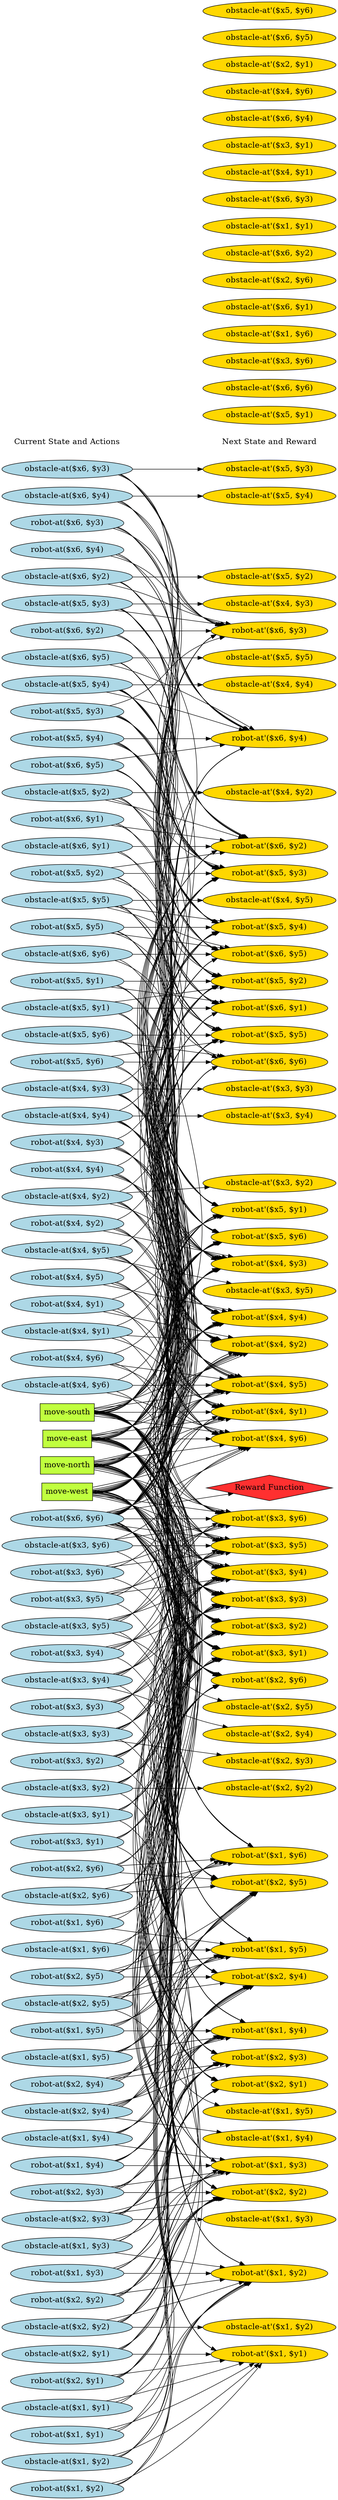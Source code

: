 digraph G {
	graph [bb="0,0,612.96,5089.8",
		fontname=Helvetica,
		fontsize=16,
		rankdir=LR,
		ranksep=2.00,
		ratio=auto,
		size=600
	];
	node [fontsize=16,
		label="\N"
	];
	{
		graph [rank=same];
		"robot-at($x5, $y3)"		 [color=black,
			fillcolor=lightblue,
			height=0.51069,
			pos="107.48,3643.4",
			shape=ellipse,
			style=filled,
			width=2.6517];
		"obstacle-at($x4, $y3)"		 [color=black,
			fillcolor=lightblue,
			height=0.51069,
			pos="107.48,2873.4",
			shape=ellipse,
			style=filled,
			width=2.9856];
		"obstacle-at($x2, $y1)"		 [color=black,
			fillcolor=lightblue,
			height=0.51069,
			pos="107.48,293.38",
			shape=ellipse,
			style=filled,
			width=2.9856];
		"obstacle-at($x3, $y6)"		 [color=black,
			fillcolor=lightblue,
			height=0.51069,
			pos="107.48,1943.4",
			shape=ellipse,
			style=filled,
			width=2.9856];
		"robot-at($x4, $y6)"		 [color=black,
			fillcolor=lightblue,
			height=0.51069,
			pos="107.48,2323.4",
			shape=ellipse,
			style=filled,
			width=2.6517];
		"robot-at($x2, $y3)"		 [color=black,
			fillcolor=lightblue,
			height=0.51069,
			pos="107.48,623.38",
			shape=ellipse,
			style=filled,
			width=2.6517];
		"obstacle-at($x6, $y5)"		 [color=black,
			fillcolor=lightblue,
			height=0.51069,
			pos="107.48,3753.4",
			shape=ellipse,
			style=filled,
			width=2.9856];
		"robot-at($x1, $y6)"		 [color=black,
			fillcolor=lightblue,
			height=0.51069,
			pos="107.48,1173.4",
			shape=ellipse,
			style=filled,
			width=2.6517];
		"obstacle-at($x1, $y3)"		 [color=black,
			fillcolor=lightblue,
			height=0.51069,
			pos="107.48,513.38",
			shape=ellipse,
			style=filled,
			width=2.9856];
		"obstacle-at($x2, $y2)"		 [color=black,
			fillcolor=lightblue,
			height=0.51069,
			pos="107.48,348.38",
			shape=ellipse,
			style=filled,
			width=2.9856];
		"robot-at($x5, $y4)"		 [color=black,
			fillcolor=lightblue,
			height=0.51069,
			pos="107.48,3588.4",
			shape=ellipse,
			style=filled,
			width=2.6517];
		"obstacle-at($x4, $y4)"		 [color=black,
			fillcolor=lightblue,
			height=0.51069,
			pos="107.48,2818.4",
			shape=ellipse,
			style=filled,
			width=2.9856];
		"obstacle-at($x3, $y5)"		 [color=black,
			fillcolor=lightblue,
			height=0.51069,
			pos="107.48,1778.4",
			shape=ellipse,
			style=filled,
			width=2.9856];
		"robot-at($x4, $y5)"		 [color=black,
			fillcolor=lightblue,
			height=0.51069,
			pos="107.48,2488.4",
			shape=ellipse,
			style=filled,
			width=2.6517];
		"robot-at($x2, $y4)"		 [color=black,
			fillcolor=lightblue,
			height=0.51069,
			pos="107.48,843.38",
			shape=ellipse,
			style=filled,
			width=2.6517];
		"move-south"		 [color=black,
			fillcolor=olivedrab1,
			height=0.5,
			pos="107.48,2214.4",
			shape=box,
			style=filled,
			width=1.2917];
		"obstacle-at($x1, $y4)"		 [color=black,
			fillcolor=lightblue,
			height=0.51069,
			pos="107.48,733.38",
			shape=ellipse,
			style=filled,
			width=2.9856];
		"robot-at($x1, $y5)"		 [color=black,
			fillcolor=lightblue,
			height=0.51069,
			pos="107.48,953.38",
			shape=ellipse,
			style=filled,
			width=2.6517];
		"obstacle-at($x6, $y6)"		 [color=black,
			fillcolor=lightblue,
			height=0.51069,
			pos="107.48,3148.4",
			shape=ellipse,
			style=filled,
			width=2.9856];
		"robot-at($x6, $y2)"		 [color=black,
			fillcolor=lightblue,
			height=0.51069,
			pos="107.48,3808.4",
			shape=ellipse,
			style=filled,
			width=2.6517];
		"robot-at($x4, $y4)"		 [color=black,
			fillcolor=lightblue,
			height=0.51069,
			pos="107.48,2708.4",
			shape=ellipse,
			style=filled,
			width=2.6517];
		"obstacle-at($x4, $y5)"		 [color=black,
			fillcolor=lightblue,
			height=0.51069,
			pos="107.48,2543.4",
			shape=ellipse,
			style=filled,
			width=2.9856];
		"Current State and Actions"		 [color=black,
			fillcolor=white,
			height=0.5,
			pos="107.48,4302.4",
			shape=plaintext,
			style=bold,
			width=2.5139];
		"robot-at($x2, $y5)"		 [color=black,
			fillcolor=lightblue,
			height=0.51069,
			pos="107.48,1063.4",
			shape=ellipse,
			style=filled,
			width=2.6517];
		"obstacle-at($x5, $y6)"		 [color=black,
			fillcolor=lightblue,
			height=0.51069,
			pos="107.48,2983.4",
			shape=ellipse,
			style=filled,
			width=2.9856];
		"obstacle-at($x6, $y3)"		 [color=black,
			fillcolor=lightblue,
			height=0.51069,
			pos="107.48,4138.4",
			shape=ellipse,
			style=filled,
			width=2.9856];
		"robot-at($x3, $y6)"		 [color=black,
			fillcolor=lightblue,
			height=0.51069,
			pos="107.48,1888.4",
			shape=ellipse,
			style=filled,
			width=2.6517];
		"obstacle-at($x1, $y1)"		 [color=black,
			fillcolor=lightblue,
			height=0.51069,
			pos="107.48,183.38",
			shape=ellipse,
			style=filled,
			width=2.9856];
		"robot-at($x5, $y1)"		 [color=black,
			fillcolor=lightblue,
			height=0.51069,
			pos="107.48,3093.4",
			shape=ellipse,
			style=filled,
			width=2.6517];
		"robot-at($x6, $y1)"		 [color=black,
			fillcolor=lightblue,
			height=0.51069,
			pos="107.48,3423.4",
			shape=ellipse,
			style=filled,
			width=2.6517];
		"robot-at($x5, $y2)"		 [color=black,
			fillcolor=lightblue,
			height=0.51069,
			pos="107.48,3313.4",
			shape=ellipse,
			style=filled,
			width=2.6517];
		"robot-at($x4, $y3)"		 [color=black,
			fillcolor=lightblue,
			height=0.51069,
			pos="107.48,2763.4",
			shape=ellipse,
			style=filled,
			width=2.6517];
		"obstacle-at($x4, $y6)"		 [color=black,
			fillcolor=lightblue,
			height=0.51069,
			pos="107.48,2268.4",
			shape=ellipse,
			style=filled,
			width=2.9856];
		"robot-at($x2, $y6)"		 [color=black,
			fillcolor=lightblue,
			height=0.51069,
			pos="107.48,1283.4",
			shape=ellipse,
			style=filled,
			width=2.6517];
		"obstacle-at($x5, $y5)"		 [color=black,
			fillcolor=lightblue,
			height=0.51069,
			pos="107.48,3258.4",
			shape=ellipse,
			style=filled,
			width=2.9856];
		"robot-at($x3, $y5)"		 [color=black,
			fillcolor=lightblue,
			height=0.51069,
			pos="107.48,1833.4",
			shape=ellipse,
			style=filled,
			width=2.6517];
		"obstacle-at($x6, $y4)"		 [color=black,
			fillcolor=lightblue,
			height=0.51069,
			pos="107.48,4083.4",
			shape=ellipse,
			style=filled,
			width=2.9856];
		"obstacle-at($x1, $y2)"		 [color=black,
			fillcolor=lightblue,
			height=0.51069,
			pos="107.48,73.385",
			shape=ellipse,
			style=filled,
			width=2.9856];
		"obstacle-at($x3, $y2)"		 [color=black,
			fillcolor=lightblue,
			height=0.51069,
			pos="107.48,1448.4",
			shape=ellipse,
			style=filled,
			width=2.9856];
		"obstacle-at($x2, $y5)"		 [color=black,
			fillcolor=lightblue,
			height=0.51069,
			pos="107.48,1008.4",
			shape=ellipse,
			style=filled,
			width=2.9856];
		"robot-at($x4, $y2)"		 [color=black,
			fillcolor=lightblue,
			height=0.51069,
			pos="107.48,2598.4",
			shape=ellipse,
			style=filled,
			width=2.6517];
		"obstacle-at($x6, $y1)"		 [color=black,
			fillcolor=lightblue,
			height=0.51069,
			pos="107.48,3368.4",
			shape=ellipse,
			style=filled,
			width=2.9856];
		"move-east"		 [color=black,
			fillcolor=olivedrab1,
			height=0.5,
			pos="107.48,2160.4",
			shape=box,
			style=filled,
			width=1.1389];
		"move-north"		 [color=black,
			fillcolor=olivedrab1,
			height=0.5,
			pos="107.48,2106.4",
			shape=box,
			style=filled,
			width=1.2778];
		"robot-at($x3, $y4)"		 [color=black,
			fillcolor=lightblue,
			height=0.51069,
			pos="107.48,1723.4",
			shape=ellipse,
			style=filled,
			width=2.6517];
		"robot-at($x1, $y2)"		 [color=black,
			fillcolor=lightblue,
			height=0.51069,
			pos="107.48,18.385",
			shape=ellipse,
			style=filled,
			width=2.6517];
		"obstacle-at($x5, $y4)"		 [color=black,
			fillcolor=lightblue,
			height=0.51069,
			pos="107.48,3698.4",
			shape=ellipse,
			style=filled,
			width=2.9856];
		"robot-at($x6, $y4)"		 [color=black,
			fillcolor=lightblue,
			height=0.51069,
			pos="107.48,3973.4",
			shape=ellipse,
			style=filled,
			width=2.6517];
		"obstacle-at($x2, $y6)"		 [color=black,
			fillcolor=lightblue,
			height=0.51069,
			pos="107.48,1228.4",
			shape=ellipse,
			style=filled,
			width=2.9856];
		"obstacle-at($x3, $y1)"		 [color=black,
			fillcolor=lightblue,
			height=0.51069,
			pos="107.48,1393.4",
			shape=ellipse,
			style=filled,
			width=2.9856];
		"robot-at($x4, $y1)"		 [color=black,
			fillcolor=lightblue,
			height=0.51069,
			pos="107.48,2433.4",
			shape=ellipse,
			style=filled,
			width=2.6517];
		"robot-at($x3, $y3)"		 [color=black,
			fillcolor=lightblue,
			height=0.51069,
			pos="107.48,1613.4",
			shape=ellipse,
			style=filled,
			width=2.6517];
		"obstacle-at($x6, $y2)"		 [color=black,
			fillcolor=lightblue,
			height=0.51069,
			pos="107.48,3918.4",
			shape=ellipse,
			style=filled,
			width=2.9856];
		"obstacle-at($x5, $y3)"		 [color=black,
			fillcolor=lightblue,
			height=0.51069,
			pos="107.48,3863.4",
			shape=ellipse,
			style=filled,
			width=2.9856];
		"robot-at($x1, $y1)"		 [color=black,
			fillcolor=lightblue,
			height=0.51069,
			pos="107.48,128.38",
			shape=ellipse,
			style=filled,
			width=2.6517];
		"robot-at($x6, $y3)"		 [color=black,
			fillcolor=lightblue,
			height=0.51069,
			pos="107.48,4028.4",
			shape=ellipse,
			style=filled,
			width=2.6517];
		"obstacle-at($x2, $y3)"		 [color=black,
			fillcolor=lightblue,
			height=0.51069,
			pos="107.48,568.38",
			shape=ellipse,
			style=filled,
			width=2.9856];
		"obstacle-at($x4, $y1)"		 [color=black,
			fillcolor=lightblue,
			height=0.51069,
			pos="107.48,2378.4",
			shape=ellipse,
			style=filled,
			width=2.9856];
		"robot-at($x5, $y5)"		 [color=black,
			fillcolor=lightblue,
			height=0.51069,
			pos="107.48,3203.4",
			shape=ellipse,
			style=filled,
			width=2.6517];
		"obstacle-at($x3, $y4)"		 [color=black,
			fillcolor=lightblue,
			height=0.51069,
			pos="107.48,1668.4",
			shape=ellipse,
			style=filled,
			width=2.9856];
		"robot-at($x3, $y2)"		 [color=black,
			fillcolor=lightblue,
			height=0.51069,
			pos="107.48,1503.4",
			shape=ellipse,
			style=filled,
			width=2.6517];
		"robot-at($x2, $y1)"		 [color=black,
			fillcolor=lightblue,
			height=0.51069,
			pos="107.48,238.38",
			shape=ellipse,
			style=filled,
			width=2.6517];
		"move-west"		 [color=black,
			fillcolor=olivedrab1,
			height=0.5,
			pos="107.48,2052.4",
			shape=box,
			style=filled,
			width=1.1944];
		"robot-at($x1, $y4)"		 [color=black,
			fillcolor=lightblue,
			height=0.51069,
			pos="107.48,678.38",
			shape=ellipse,
			style=filled,
			width=2.6517];
		"robot-at($x6, $y6)"		 [color=black,
			fillcolor=lightblue,
			height=0.51069,
			pos="107.48,1998.4",
			shape=ellipse,
			style=filled,
			width=2.6517];
		"obstacle-at($x1, $y5)"		 [color=black,
			fillcolor=lightblue,
			height=0.51069,
			pos="107.48,898.38",
			shape=ellipse,
			style=filled,
			width=2.9856];
		"obstacle-at($x5, $y2)"		 [color=black,
			fillcolor=lightblue,
			height=0.51069,
			pos="107.48,3478.4",
			shape=ellipse,
			style=filled,
			width=2.9856];
		"robot-at($x5, $y6)"		 [color=black,
			fillcolor=lightblue,
			height=0.51069,
			pos="107.48,2928.4",
			shape=ellipse,
			style=filled,
			width=2.6517];
		"obstacle-at($x2, $y4)"		 [color=black,
			fillcolor=lightblue,
			height=0.51069,
			pos="107.48,788.38",
			shape=ellipse,
			style=filled,
			width=2.9856];
		"obstacle-at($x4, $y2)"		 [color=black,
			fillcolor=lightblue,
			height=0.51069,
			pos="107.48,2653.4",
			shape=ellipse,
			style=filled,
			width=2.9856];
		"obstacle-at($x3, $y3)"		 [color=black,
			fillcolor=lightblue,
			height=0.51069,
			pos="107.48,1558.4",
			shape=ellipse,
			style=filled,
			width=2.9856];
		"robot-at($x3, $y1)"		 [color=black,
			fillcolor=lightblue,
			height=0.51069,
			pos="107.48,1338.4",
			shape=ellipse,
			style=filled,
			width=2.6517];
		"robot-at($x2, $y2)"		 [color=black,
			fillcolor=lightblue,
			height=0.51069,
			pos="107.48,403.38",
			shape=ellipse,
			style=filled,
			width=2.6517];
		"robot-at($x1, $y3)"		 [color=black,
			fillcolor=lightblue,
			height=0.51069,
			pos="107.48,458.38",
			shape=ellipse,
			style=filled,
			width=2.6517];
		"robot-at($x6, $y5)"		 [color=black,
			fillcolor=lightblue,
			height=0.51069,
			pos="107.48,3533.4",
			shape=ellipse,
			style=filled,
			width=2.6517];
		"obstacle-at($x1, $y6)"		 [color=black,
			fillcolor=lightblue,
			height=0.51069,
			pos="107.48,1118.4",
			shape=ellipse,
			style=filled,
			width=2.9856];
		"obstacle-at($x5, $y1)"		 [color=black,
			fillcolor=lightblue,
			height=0.51069,
			pos="107.48,3038.4",
			shape=ellipse,
			style=filled,
			width=2.9856];
	}
	{
		graph [rank=same];
		"robot-at'($x6, $y4)"		 [color=black,
			fillcolor=gold1,
			height=0.51069,
			pos="485.96,3588.4",
			shape=ellipse,
			style=filled,
			width=2.7106];
		"obstacle-at'($x5, $y1)"		 [color=black,
			fillcolor=gold1,
			height=0.51069,
			pos="485.96,4193.4",
			shape=ellipse,
			style=filled,
			width=3.0445];
		"robot-at'($x1, $y2)"		 [color=black,
			fillcolor=gold1,
			height=0.51069,
			pos="485.96,458.38",
			shape=ellipse,
			style=filled,
			width=2.7106];
		"obstacle-at'($x2, $y2)"		 [color=black,
			fillcolor=gold1,
			height=0.51069,
			pos="485.96,1448.4",
			shape=ellipse,
			style=filled,
			width=3.0445];
		"obstacle-at'($x6, $y6)"		 [color=black,
			fillcolor=gold1,
			height=0.51069,
			pos="485.96,4248.4",
			shape=ellipse,
			style=filled,
			width=3.0445];
		"obstacle-at'($x1, $y4)"		 [color=black,
			fillcolor=gold1,
			height=0.51069,
			pos="485.96,733.38",
			shape=ellipse,
			style=filled,
			width=3.0445];
		"robot-at'($x4, $y1)"		 [color=black,
			fillcolor=gold1,
			height=0.51069,
			pos="485.96,2215.4",
			shape=ellipse,
			style=filled,
			width=2.7106];
		"Next State and Reward"		 [color=black,
			fillcolor=white,
			height=0.5,
			pos="485.96,4302.4",
			shape=plaintext,
			style=bold,
			width=2.25];
		"obstacle-at'($x4, $y4)"		 [color=black,
			fillcolor=gold1,
			height=0.51069,
			pos="485.96,3698.4",
			shape=ellipse,
			style=filled,
			width=3.0445];
		"robot-at'($x3, $y4)"		 [color=black,
			fillcolor=gold1,
			height=0.51069,
			pos="485.96,1888.4",
			shape=ellipse,
			style=filled,
			width=2.7106];
		"obstacle-at'($x3, $y6)"		 [color=black,
			fillcolor=gold1,
			height=0.51069,
			pos="485.96,4356.4",
			shape=ellipse,
			style=filled,
			width=3.0445];
		"robot-at'($x6, $y3)"		 [color=black,
			fillcolor=gold1,
			height=0.51069,
			pos="485.96,3808.4",
			shape=ellipse,
			style=filled,
			width=2.7106];
		"obstacle-at'($x2, $y3)"		 [color=black,
			fillcolor=gold1,
			height=0.51069,
			pos="485.96,1503.4",
			shape=ellipse,
			style=filled,
			width=3.0445];
		"robot-at'($x1, $y1)"		 [color=black,
			fillcolor=gold1,
			height=0.51069,
			pos="485.96,293.38",
			shape=ellipse,
			style=filled,
			width=2.7106];
		"obstacle-at'($x1, $y5)"		 [color=black,
			fillcolor=gold1,
			height=0.51069,
			pos="485.96,788.38",
			shape=ellipse,
			style=filled,
			width=3.0445];
		"robot-at'($x4, $y2)"		 [color=black,
			fillcolor=gold1,
			height=0.51069,
			pos="485.96,2351.4",
			shape=ellipse,
			style=filled,
			width=2.7106];
		"obstacle-at'($x4, $y5)"		 [color=black,
			fillcolor=gold1,
			height=0.51069,
			pos="485.96,3258.4",
			shape=ellipse,
			style=filled,
			width=3.0445];
		"robot-at'($x3, $y3)"		 [color=black,
			fillcolor=gold1,
			height=0.51069,
			pos="485.96,1833.4",
			shape=ellipse,
			style=filled,
			width=2.7106];
		"obstacle-at'($x3, $y5)"		 [color=black,
			fillcolor=gold1,
			height=0.51069,
			pos="485.96,2461.4",
			shape=ellipse,
			style=filled,
			width=3.0445];
		"robot-at'($x6, $y2)"		 [color=black,
			fillcolor=gold1,
			height=0.51069,
			pos="485.96,3368.4",
			shape=ellipse,
			style=filled,
			width=2.7106];
		"obstacle-at'($x2, $y4)"		 [color=black,
			fillcolor=gold1,
			height=0.51069,
			pos="485.96,1558.4",
			shape=ellipse,
			style=filled,
			width=3.0445];
		"robot-at'($x5, $y1)"		 [color=black,
			fillcolor=gold1,
			height=0.51069,
			pos="485.96,2626.4",
			shape=ellipse,
			style=filled,
			width=2.7106];
		"robot-at'($x2, $y5)"		 [color=black,
			fillcolor=gold1,
			height=0.51069,
			pos="485.96,1255.4",
			shape=ellipse,
			style=filled,
			width=2.7106];
		"robot-at'($x4, $y3)"		 [color=black,
			fillcolor=gold1,
			height=0.51069,
			pos="485.96,2516.4",
			shape=ellipse,
			style=filled,
			width=2.7106];
		"obstacle-at'($x5, $y3)"		 [color=black,
			fillcolor=gold1,
			height=0.51069,
			pos="485.96,4138.4",
			shape=ellipse,
			style=filled,
			width=3.0445];
		"obstacle-at'($x1, $y6)"		 [color=black,
			fillcolor=gold1,
			height=0.51069,
			pos="485.96,4411.4",
			shape=ellipse,
			style=filled,
			width=3.0445];
		"robot-at'($x3, $y6)"		 [color=black,
			fillcolor=gold1,
			height=0.51069,
			pos="485.96,1998.4",
			shape=ellipse,
			style=filled,
			width=2.7106];
		"obstacle-at'($x4, $y2)"		 [color=black,
			fillcolor=gold1,
			height=0.51069,
			pos="485.96,3478.4",
			shape=ellipse,
			style=filled,
			width=3.0445];
		"robot-at'($x6, $y1)"		 [color=black,
			fillcolor=gold1,
			height=0.51069,
			pos="485.96,3038.4",
			shape=ellipse,
			style=filled,
			width=2.7106];
		"obstacle-at'($x3, $y4)"		 [color=black,
			fillcolor=gold1,
			height=0.51069,
			pos="485.96,2818.4",
			shape=ellipse,
			style=filled,
			width=3.0445];
		"obstacle-at'($x2, $y5)"		 [color=black,
			fillcolor=gold1,
			height=0.51069,
			pos="485.96,1613.4",
			shape=ellipse,
			style=filled,
			width=3.0445];
		"obstacle-at'($x6, $y1)"		 [color=black,
			fillcolor=gold1,
			height=0.51069,
			pos="485.96,4466.4",
			shape=ellipse,
			style=filled,
			width=3.0445];
		"robot-at'($x5, $y2)"		 [color=black,
			fillcolor=gold1,
			height=0.51069,
			pos="485.96,3093.4",
			shape=ellipse,
			style=filled,
			width=2.7106];
		"robot-at'($x2, $y6)"		 [color=black,
			fillcolor=gold1,
			height=0.51069,
			pos="485.96,1668.4",
			shape=ellipse,
			style=filled,
			width=2.7106];
		"robot-at'($x4, $y4)"		 [color=black,
			fillcolor=gold1,
			height=0.51069,
			pos="485.96,2406.4",
			shape=ellipse,
			style=filled,
			width=2.7106];
		"obstacle-at'($x5, $y2)"		 [color=black,
			fillcolor=gold1,
			height=0.51069,
			pos="485.96,3918.4",
			shape=ellipse,
			style=filled,
			width=3.0445];
		"robot-at'($x3, $y5)"		 [color=black,
			fillcolor=gold1,
			height=0.51069,
			pos="485.96,1943.4",
			shape=ellipse,
			style=filled,
			width=2.7106];
		"obstacle-at'($x4, $y3)"		 [color=black,
			fillcolor=gold1,
			height=0.51069,
			pos="485.96,3863.4",
			shape=ellipse,
			style=filled,
			width=3.0445];
		"obstacle-at'($x3, $y3)"		 [color=black,
			fillcolor=gold1,
			height=0.51069,
			pos="485.96,2873.4",
			shape=ellipse,
			style=filled,
			width=3.0445];
		"obstacle-at'($x2, $y6)"		 [color=black,
			fillcolor=gold1,
			height=0.51069,
			pos="485.96,4521.4",
			shape=ellipse,
			style=filled,
			width=3.0445];
		"robot-at'($x5, $y3)"		 [color=black,
			fillcolor=gold1,
			height=0.51069,
			pos="485.96,3313.4",
			shape=ellipse,
			style=filled,
			width=2.7106];
		"obstacle-at'($x6, $y2)"		 [color=black,
			fillcolor=gold1,
			height=0.51069,
			pos="485.96,4576.4",
			shape=ellipse,
			style=filled,
			width=3.0445];
		"robot-at'($x1, $y6)"		 [color=black,
			fillcolor=gold1,
			height=0.51069,
			pos="485.96,1310.4",
			shape=ellipse,
			style=filled,
			width=2.7106];
		"robot-at'($x2, $y3)"		 [color=black,
			fillcolor=gold1,
			height=0.51069,
			pos="485.96,898.38",
			shape=ellipse,
			style=filled,
			width=2.7106];
		"Reward Function"		 [color=black,
			fillcolor=firebrick1,
			height=0.72222,
			pos="485.96,2060.4",
			shape=diamond,
			style=filled,
			width=3.5278];
		"robot-at'($x4, $y5)"		 [color=black,
			fillcolor=gold1,
			height=0.51069,
			pos="485.96,2270.4",
			shape=ellipse,
			style=filled,
			width=2.7106];
		"obstacle-at'($x5, $y5)"		 [color=black,
			fillcolor=gold1,
			height=0.51069,
			pos="485.96,3753.4",
			shape=ellipse,
			style=filled,
			width=3.0445];
		"obstacle-at'($x3, $y2)"		 [color=black,
			fillcolor=gold1,
			height=0.51069,
			pos="485.96,2681.4",
			shape=ellipse,
			style=filled,
			width=3.0445];
		"robot-at'($x5, $y4)"		 [color=black,
			fillcolor=gold1,
			height=0.51069,
			pos="485.96,3203.4",
			shape=ellipse,
			style=filled,
			width=2.7106];
		"robot-at'($x1, $y5)"		 [color=black,
			fillcolor=gold1,
			height=0.51069,
			pos="485.96,1118.4",
			shape=ellipse,
			style=filled,
			width=2.7106];
		"obstacle-at'($x1, $y1)"		 [color=black,
			fillcolor=gold1,
			height=0.51069,
			pos="485.96,4631.4",
			shape=ellipse,
			style=filled,
			width=3.0445];
		"obstacle-at'($x6, $y3)"		 [color=black,
			fillcolor=gold1,
			height=0.51069,
			pos="485.96,4686.4",
			shape=ellipse,
			style=filled,
			width=3.0445];
		"robot-at'($x2, $y4)"		 [color=black,
			fillcolor=gold1,
			height=0.51069,
			pos="485.96,1063.4",
			shape=ellipse,
			style=filled,
			width=2.7106];
		"robot-at'($x4, $y6)"		 [color=black,
			fillcolor=gold1,
			height=0.51069,
			pos="485.96,2160.4",
			shape=ellipse,
			style=filled,
			width=2.7106];
		"obstacle-at'($x5, $y4)"		 [color=black,
			fillcolor=gold1,
			height=0.51069,
			pos="485.96,4083.4",
			shape=ellipse,
			style=filled,
			width=3.0445];
		"obstacle-at'($x4, $y1)"		 [color=black,
			fillcolor=gold1,
			height=0.51069,
			pos="485.96,4741.4",
			shape=ellipse,
			style=filled,
			width=3.0445];
		"robot-at'($x5, $y5)"		 [color=black,
			fillcolor=gold1,
			height=0.51069,
			pos="485.96,2983.4",
			shape=ellipse,
			style=filled,
			width=2.7106];
		"obstacle-at'($x3, $y1)"		 [color=black,
			fillcolor=gold1,
			height=0.51069,
			pos="485.96,4796.4",
			shape=ellipse,
			style=filled,
			width=3.0445];
		"robot-at'($x1, $y4)"		 [color=black,
			fillcolor=gold1,
			height=0.51069,
			pos="485.96,953.38",
			shape=ellipse,
			style=filled,
			width=2.7106];
		"robot-at'($x6, $y6)"		 [color=black,
			fillcolor=gold1,
			height=0.51069,
			pos="485.96,2928.4",
			shape=ellipse,
			style=filled,
			width=2.7106];
		"robot-at'($x3, $y2)"		 [color=black,
			fillcolor=gold1,
			height=0.51069,
			pos="485.96,1778.4",
			shape=ellipse,
			style=filled,
			width=2.7106];
		"obstacle-at'($x6, $y4)"		 [color=black,
			fillcolor=gold1,
			height=0.51069,
			pos="485.96,4851.4",
			shape=ellipse,
			style=filled,
			width=3.0445];
		"obstacle-at'($x1, $y2)"		 [color=black,
			fillcolor=gold1,
			height=0.51069,
			pos="485.96,348.38",
			shape=ellipse,
			style=filled,
			width=3.0445];
		"obstacle-at'($x4, $y6)"		 [color=black,
			fillcolor=gold1,
			height=0.51069,
			pos="485.96,4906.4",
			shape=ellipse,
			style=filled,
			width=3.0445];
		"robot-at'($x2, $y1)"		 [color=black,
			fillcolor=gold1,
			height=0.51069,
			pos="485.96,843.38",
			shape=ellipse,
			style=filled,
			width=2.7106];
		"robot-at'($x5, $y6)"		 [color=black,
			fillcolor=gold1,
			height=0.51069,
			pos="485.96,2571.4",
			shape=ellipse,
			style=filled,
			width=2.7106];
		"robot-at'($x6, $y5)"		 [color=black,
			fillcolor=gold1,
			height=0.51069,
			pos="485.96,3148.4",
			shape=ellipse,
			style=filled,
			width=2.7106];
		"robot-at'($x1, $y3)"		 [color=black,
			fillcolor=gold1,
			height=0.51069,
			pos="485.96,678.38",
			shape=ellipse,
			style=filled,
			width=2.7106];
		"obstacle-at'($x2, $y1)"		 [color=black,
			fillcolor=gold1,
			height=0.51069,
			pos="485.96,4961.4",
			shape=ellipse,
			style=filled,
			width=3.0445];
		"robot-at'($x3, $y1)"		 [color=black,
			fillcolor=gold1,
			height=0.51069,
			pos="485.96,1723.4",
			shape=ellipse,
			style=filled,
			width=2.7106];
		"obstacle-at'($x6, $y5)"		 [color=black,
			fillcolor=gold1,
			height=0.51069,
			pos="485.96,5016.4",
			shape=ellipse,
			style=filled,
			width=3.0445];
		"robot-at'($x2, $y2)"		 [color=black,
			fillcolor=gold1,
			height=0.51069,
			pos="485.96,623.38",
			shape=ellipse,
			style=filled,
			width=2.7106];
		"obstacle-at'($x1, $y3)"		 [color=black,
			fillcolor=gold1,
			height=0.51069,
			pos="485.96,568.38",
			shape=ellipse,
			style=filled,
			width=3.0445];
		"obstacle-at'($x5, $y6)"		 [color=black,
			fillcolor=gold1,
			height=0.51069,
			pos="485.96,5071.4",
			shape=ellipse,
			style=filled,
			width=3.0445];
	}
	"robot-at($x5, $y3)" -> "robot-at'($x6, $y3)"	 [color=black,
		pos="e,408.94,3797 174.69,3656.5 188.36,3660.4 202.41,3665.3 214.96,3671.4 287.15,3706.5 286.11,3746.7 358.96,3780.4 371.48,3786.2 385.26,\
3790.8 398.98,3794.5",
		style=solid];
	"robot-at($x5, $y3)" -> "robot-at'($x4, $y3)"	 [color=black,
		pos="e,393.74,2522.6 188.66,3633.6 198.63,3629.4 207.81,3623.5 214.96,3615.4 532.97,3255.5 34.088,2898.1 358.96,2544.4 366.08,2536.6 \
374.83,2530.8 384.38,2526.4",
		style=solid];
	"robot-at($x5, $y3)" -> "robot-at'($x5, $y2)"	 [color=black,
		pos="e,395.98,3100.6 186.52,3633 197.04,3628.9 206.95,3623.2 214.96,3615.4 378.8,3455.8 192.08,3277.8 358.96,3121.4 366.91,3113.9 376.38,\
3108.3 386.52,3104.1",
		style=solid];
	"robot-at($x5, $y3)" -> "robot-at'($x5, $y3)"	 [color=black,
		pos="e,399.18,3321.9 183.55,3632.1 194.84,3628.1 205.76,3622.7 214.96,3615.4 322.62,3529.7 249.68,3424.9 358.96,3341.4 368.05,3334.4 \
378.52,3329.1 389.47,3325.1",
		style=solid];
	"robot-at($x5, $y3)" -> "robot-at'($x5, $y4)"	 [color=black,
		pos="e,396.92,3211.1 185.46,3632.7 196.25,3628.6 206.52,3623 214.96,3615.4 350.23,3493.2 221.37,3350.9 358.96,3231.4 367.25,3224.2 376.98,\
3218.7 387.3,3214.6",
		style=solid];
	"obstacle-at($x4, $y3)" -> "robot-at'($x4, $y2)"	 [color=black,
		pos="e,396.12,2358.7 189.89,2861.5 199.13,2857.5 207.78,2852.3 214.96,2845.4 371.47,2695.4 199.59,2526.3 358.96,2379.4 366.97,2372 376.48,\
2366.4 386.64,2362.2",
		style=solid];
	"obstacle-at($x4, $y3)" -> "robot-at'($x3, $y3)"	 [color=black,
		pos="e,393.85,1839.7 191.99,2862 200.65,2857.9 208.59,2852.5 214.96,2845.4 509.54,2515.9 58.097,2185.2 358.96,1861.4 366.13,1853.7 374.91,\
1847.8 384.47,1843.5",
		style=solid];
	"obstacle-at($x4, $y3)" -> "robot-at'($x4, $y3)"	 [color=black,
		pos="e,398.57,2524.7 187.62,2861 197.5,2857.1 206.93,2852 214.96,2845.4 329.25,2750.9 242.87,2636.7 358.96,2544.4 367.85,2537.3 378.15,\
2532 388.96,2527.9",
		style=solid];
	"obstacle-at($x4, $y3)" -> "robot-at'($x4, $y4)"	 [color=black,
		pos="e,396.74,2413.9 189.38,2861.3 198.76,2857.4 207.59,2852.2 214.96,2845.4 357.18,2714.1 214.24,2562.9 358.96,2434.4 367.17,2427.1 \
376.85,2421.6 387.14,2417.4",
		style=solid];
	"obstacle-at($x4, $y3)" -> "obstacle-at'($x3, $y3)"	 [color=black,
		pos="e,376.04,2873.4 215.11,2873.4 262.1,2873.4 317.5,2873.4 365.84,2873.4",
		style=solid];
	"obstacle-at($x4, $y3)" -> "robot-at'($x5, $y3)"	 [color=black,
		pos="e,396.92,3305.6 188.98,2885.5 198.47,2889.4 207.44,2894.6 214.96,2901.4 350.23,3023.6 221.37,3165.8 358.96,3285.4 367.25,3292.6 \
376.98,3298.1 387.3,3302.2",
		style=solid];
	"obstacle-at($x2, $y1)" -> "robot-at'($x1, $y1)"	 [color=black,
		pos="e,388.31,293.38 215.11,293.38 266.16,293.38 327.16,293.38 378.23,293.38",
		style=solid];
	"obstacle-at($x2, $y1)" -> "robot-at'($x2, $y1)"	 [color=black,
		pos="e,395.98,836.2 190,305.18 199.22,309.18 207.84,314.45 214.96,321.38 378.8,480.94 192.08,659.01 358.96,815.38 366.91,822.83 376.38,\
828.46 386.52,832.7",
		style=solid];
	"obstacle-at($x2, $y1)" -> "robot-at'($x3, $y1)"	 [color=black,
		pos="e,393.48,1717.4 192.53,304.63 201.04,308.75 208.8,314.2 214.96,321.38 614.75,787.41 -49.715,1237.1 358.96,1695.4 365.97,1703.2 374.65,\
1709.2 384.15,1713.6",
		style=solid];
	"obstacle-at($x2, $y1)" -> "robot-at'($x2, $y2)"	 [color=black,
		pos="e,399.18,614.85 186.84,305.85 196.95,309.72 206.66,314.78 214.96,321.38 322.62,407.03 249.68,511.82 358.96,595.38 368.05,602.33 \
378.52,607.62 389.47,611.64",
		style=solid];
	"obstacle-at($x3, $y6)" -> "robot-at'($x3, $y6)"	 [color=black,
		pos="e,408.37,1987.2 189.71,1955.3 251.14,1964.2 335.33,1976.5 398.1,1985.7",
		style=solid];
	"obstacle-at($x3, $y6)" -> "robot-at'($x2, $y6)"	 [color=black,
		pos="e,401.2,1677.5 185.16,1930.6 195.75,1926.7 206.04,1921.8 214.96,1915.4 309.56,1847.4 263.08,1762.5 358.96,1696.4 368.76,1689.6 379.92,\
1684.5 391.45,1680.5",
		style=solid];
	"obstacle-at($x3, $y6)" -> "robot-at'($x3, $y5)"	 [color=black,
		pos="e,388.31,1943.4 215.11,1943.4 266.16,1943.4 327.16,1943.4 378.23,1943.4",
		style=solid];
	"obstacle-at($x3, $y6)" -> "robot-at'($x4, $y6)"	 [color=black,
		pos="e,446.71,2143.5 179.21,1957.1 191.5,1960.9 203.88,1965.6 214.96,1971.4 289.72,2010.7 288.95,2048.1 358.96,2095.4 383.64,2112 413.12,\
2127.5 437.36,2139.1",
		style=solid];
	"robot-at($x4, $y6)" -> "robot-at'($x3, $y6)"	 [color=black,
		pos="e,398.27,2006.5 183.23,2312.2 194.62,2308.2 205.66,2302.7 214.96,2295.4 321.65,2211 250.36,2107.3 358.96,2025.4 367.78,2018.7 377.89,\
2013.6 388.46,2009.8",
		style=solid];
	"robot-at($x4, $y6)" -> "robot-at'($x4, $y5)"	 [color=black,
		pos="e,407.13,2281.3 185.12,2312.6 246.55,2303.9 332.79,2291.8 397.02,2282.8",
		style=solid];
	"robot-at($x4, $y6)" -> "robot-at'($x4, $y6)"	 [color=black,
		pos="e,409.32,2171.8 174.36,2310.3 188.13,2306.4 202.3,2301.5 214.96,2295.4 286.82,2260.8 286.45,2221.5 358.96,2188.4 371.59,2182.6 385.48,\
2178 399.29,2174.3",
		style=solid];
	"robot-at($x4, $y6)" -> "robot-at'($x5, $y6)"	 [color=black,
		pos="e,402.28,2561.8 180.64,2335.3 192.71,2339.2 204.65,2344.4 214.96,2351.4 303.46,2410.9 269.33,2485.6 358.96,2543.4 369.21,2550 380.8,\
2555.1 392.7,2558.9",
		style=solid];
	"robot-at($x2, $y3)" -> "robot-at'($x3, $y3)"	 [color=black,
		pos="e,393.66,1827.2 188.73,633.09 198.69,637.35 207.85,643.26 214.96,651.38 555.35,1040.3 11.156,1423 358.96,1805.4 366.05,1813.2 374.77,\
1819 384.3,1823.4",
		style=solid];
	"robot-at($x2, $y3)" -> "robot-at'($x2, $y3)"	 [color=black,
		pos="e,401.2,889.26 181.84,635.06 193.59,639.01 205.1,644.3 214.96,651.38 309.56,719.37 263.08,804.23 358.96,870.38 368.76,877.14 379.92,\
882.31 391.45,886.24",
		style=solid];
	"robot-at($x2, $y3)" -> "robot-at'($x2, $y4)"	 [color=black,
		pos="e,447.96,1046.3 184.56,634.28 195.59,638.34 206.17,643.87 214.96,651.38 336.25,755.15 256.08,858.35 358.96,980.38 380.78,1006.3 \
412.69,1027.2 438.94,1041.5",
		style=solid];
	"robot-at($x2, $y3)" -> "robot-at'($x1, $y3)"	 [color=black,
		pos="e,408.38,667.2 184.21,634.45 246.07,643.49 333.54,656.26 398.2,665.71",
		style=solid];
	"robot-at($x2, $y3)" -> "robot-at'($x2, $y2)"	 [color=black,
		pos="e,388.11,623.38 203,623.38 256.21,623.38 322.83,623.38 377.96,623.38",
		style=solid];
	"obstacle-at($x6, $y5)" -> "robot-at'($x6, $y4)"	 [color=black,
		pos="e,455.54,3605.9 173.08,3738.8 187.07,3734.9 201.65,3730.4 214.96,3725.4 300.94,3692.7 395.53,3640.7 446.79,3611",
		style=solid];
	"obstacle-at($x6, $y5)" -> "obstacle-at'($x5, $y5)"	 [color=black,
		pos="e,376.04,3753.4 215.11,3753.4 262.1,3753.4 317.5,3753.4 365.84,3753.4",
		style=solid];
	"obstacle-at($x6, $y5)" -> "robot-at'($x5, $y5)"	 [color=black,
		pos="e,394.63,2990.1 191.36,3741.8 200.18,3737.7 208.34,3732.4 214.96,3725.4 437.12,3489.9 132.31,3242.5 358.96,3011.4 366.39,3003.8 \
375.39,2998.1 385.11,2993.8",
		style=solid];
	"obstacle-at($x6, $y5)" -> "robot-at'($x6, $y6)"	 [color=black,
		pos="e,394.51,2934.9 191.45,3741.9 200.26,3737.8 208.39,3732.5 214.96,3725.4 451.82,3470.8 117.25,3206.3 358.96,2956.4 366.34,2948.8 \
375.3,2943 385,2938.7",
		style=solid];
	"obstacle-at($x6, $y5)" -> "robot-at'($x6, $y5)"	 [color=black,
		pos="e,395.44,3155.4 190.45,3741.7 199.53,3737.6 208,3732.3 214.96,3725.4 393.28,3547 177.25,3351.3 358.96,3176.4 366.75,3168.9 376.07,\
3163.2 386.08,3159",
		style=solid];
	"robot-at($x1, $y6)" -> "robot-at'($x2, $y6)"	 [color=black,
		pos="e,396.26,1660.9 186.02,1183.9 196.67,1188 206.75,1193.7 214.96,1201.4 364.43,1342.2 206.81,1502.5 358.96,1640.4 367.03,1647.7 376.58,\
1653.2 386.76,1657.4",
		style=solid];
	"robot-at($x1, $y6)" -> "robot-at'($x1, $y6)"	 [color=black,
		pos="e,412.92,1298.2 171.57,1187.1 186.05,1191.1 201.23,1195.8 214.96,1201.4 283.02,1228.9 290.38,1256.1 358.96,1282.4 372.95,1287.7 \
388.23,1292.2 403.17,1295.9",
		style=solid];
	"robot-at($x1, $y6)" -> "robot-at'($x1, $y5)"	 [color=black,
		pos="e,408.38,1129.6 184.21,1162.3 246.07,1153.3 333.54,1140.5 398.2,1131.1",
		style=solid];
	"obstacle-at($x1, $y3)" -> "robot-at'($x1, $y2)"	 [color=black,
		pos="e,408.37,469.57 189.71,501.52 251.14,492.54 335.33,480.24 398.1,471.07",
		style=solid];
	"obstacle-at($x1, $y3)" -> "robot-at'($x2, $y3)"	 [color=black,
		pos="e,397.99,890.34 188.1,525.64 197.84,529.55 207.12,534.67 214.96,541.38 336.25,645.15 235.7,768.98 358.96,870.38 367.66,877.54 377.8,\
882.97 388.48,887.07",
		style=solid];
	"obstacle-at($x1, $y3)" -> "robot-at'($x1, $y4)"	 [color=black,
		pos="e,396.92,945.63 188.98,525.47 198.47,529.42 207.44,534.59 214.96,541.38 350.23,663.56 221.37,805.84 358.96,925.38 367.25,932.59 \
376.98,938.06 387.3,942.2",
		style=solid];
	"obstacle-at($x1, $y3)" -> "robot-at'($x1, $y3)"	 [color=black,
		pos="e,408.94,667.01 177.78,527.4 190.47,531.13 203.36,535.74 214.96,541.38 287.15,576.48 286.11,616.68 358.96,650.38 371.48,656.18 385.26,\
660.8 398.98,664.49",
		style=solid];
	"obstacle-at($x2, $y2)" -> "robot-at'($x1, $y2)"	 [color=black,
		pos="e,434.87,442.55 168,363.61 183.34,367.65 199.79,372.09 214.96,376.38 287.51,396.93 370.42,422.41 425.01,439.47",
		style=solid];
	"obstacle-at($x2, $y2)" -> "robot-at'($x2, $y3)"	 [color=black,
		pos="e,395.98,891.2 190,360.18 199.22,364.18 207.84,369.45 214.96,376.38 378.8,535.94 192.08,714.01 358.96,870.38 366.91,877.83 376.38,\
883.46 386.52,887.7",
		style=solid];
	"obstacle-at($x2, $y2)" -> "robot-at'($x3, $y2)"	 [color=black,
		pos="e,393.48,1772.4 192.53,359.63 201.04,363.75 208.8,369.2 214.96,376.38 614.75,842.41 -49.715,1292.1 358.96,1750.4 365.97,1758.2 374.65,\
1764.2 384.15,1768.6",
		style=solid];
	"obstacle-at($x2, $y2)" -> "obstacle-at'($x1, $y2)"	 [color=black,
		pos="e,376.04,348.38 215.11,348.38 262.1,348.38 317.5,348.38 365.84,348.38",
		style=solid];
	"obstacle-at($x2, $y2)" -> "robot-at'($x2, $y1)"	 [color=black,
		pos="e,396.26,835.91 189.51,360.29 198.87,364.27 207.66,369.5 214.96,376.38 364.43,517.17 206.81,677.5 358.96,815.38 367.03,822.7 376.58,\
828.25 386.76,832.43",
		style=solid];
	"obstacle-at($x2, $y2)" -> "robot-at'($x2, $y2)"	 [color=black,
		pos="e,401.2,614.26 185.16,361.21 195.75,365.03 206.04,369.97 214.96,376.38 309.56,444.37 263.08,529.23 358.96,595.38 368.76,602.14 379.92,\
607.31 391.45,611.24",
		style=solid];
	"robot-at($x5, $y4)" -> "robot-at'($x6, $y4)"	 [color=black,
		pos="e,388.11,3588.4 203,3588.4 256.21,3588.4 322.83,3588.4 377.96,3588.4",
		style=solid];
	"robot-at($x5, $y4)" -> "robot-at'($x4, $y4)"	 [color=black,
		pos="e,393.69,2412.6 188.71,3578.7 198.67,3574.4 207.84,3568.5 214.96,3560.4 547.8,3181.2 18.895,2807.1 358.96,2434.4 366.06,2426.6 374.79,\
2420.7 384.33,2416.3",
		style=solid];
	"robot-at($x5, $y4)" -> "robot-at'($x5, $y3)"	 [color=black,
		pos="e,401.2,3322.5 181.84,3576.7 193.59,3572.8 205.1,3567.5 214.96,3560.4 309.56,3492.4 263.08,3407.5 358.96,3341.4 368.76,3334.6 379.92,\
3329.5 391.45,3325.5",
		style=solid];
	"robot-at($x5, $y4)" -> "robot-at'($x5, $y4)"	 [color=black,
		pos="e,397.99,3211.4 184.56,3577.5 195.59,3573.4 206.17,3567.9 214.96,3560.4 336.25,3456.6 235.7,3332.8 358.96,3231.4 367.66,3224.2 377.8,\
3218.8 388.48,3214.7",
		style=solid];
	"robot-at($x5, $y4)" -> "robot-at'($x5, $y5)"	 [color=black,
		pos="e,395.44,2990.4 186.98,3578.1 197.37,3574 207.12,3568.2 214.96,3560.4 393.28,3382 177.25,3186.3 358.96,3011.4 366.75,3003.9 376.07,\
2998.2 386.08,2994",
		style=solid];
	"obstacle-at($x4, $y4)" -> "robot-at'($x3, $y4)"	 [color=black,
		pos="e,394.32,1894.8 191.86,2806.9 200.54,2802.8 208.53,2797.5 214.96,2790.4 479.97,2499.3 88.399,2202.4 358.96,1916.4 366.25,1908.7 \
375.16,1902.9 384.84,1898.5",
		style=solid];
	"obstacle-at($x4, $y4)" -> "robot-at'($x4, $y3)"	 [color=black,
		pos="e,400.17,2525.2 186.02,2805.8 196.37,2801.9 206.36,2796.9 214.96,2790.4 315.88,2713.8 256.59,2619 358.96,2544.4 368.44,2537.5 379.31,\
2532.2 390.6,2528.2",
		style=solid];
	"obstacle-at($x4, $y4)" -> "obstacle-at'($x3, $y4)"	 [color=black,
		pos="e,376.04,2818.4 215.11,2818.4 262.1,2818.4 317.5,2818.4 365.84,2818.4",
		style=solid];
	"obstacle-at($x4, $y4)" -> "robot-at'($x4, $y4)"	 [color=black,
		pos="e,397.44,2414.3 188.54,2806.2 198.17,2802.3 207.28,2797.1 214.96,2790.4 343.08,2677.6 228.7,2544.7 358.96,2434.4 367.41,2427.2 377.28,\
2421.8 387.72,2417.7",
		style=solid];
	"obstacle-at($x4, $y4)" -> "robot-at'($x4, $y5)"	 [color=black,
		pos="e,423.91,2284.7 189.89,2806.5 199.13,2802.5 207.78,2797.3 214.96,2790.4 371.47,2640.4 213.95,2485.5 358.96,2324.4 373.67,2308 394.16,\
2296.5 414.36,2288.3",
		style=solid];
	"obstacle-at($x4, $y4)" -> "robot-at'($x5, $y4)"	 [color=black,
		pos="e,397.99,3195.3 188.1,2830.6 197.84,2834.5 207.12,2839.7 214.96,2846.4 336.25,2950.1 235.7,3074 358.96,3175.4 367.66,3182.5 377.8,\
3188 388.48,3192.1",
		style=solid];
	"obstacle-at($x3, $y5)" -> "robot-at'($x3, $y4)"	 [color=black,
		pos="e,417.49,1875.2 169.88,1793.4 184.72,1797.3 200.48,1801.8 214.96,1806.4 280.1,1827.1 293.44,1840.9 358.96,1860.4 374.53,1865 391.37,\
1869.3 407.53,1873",
		style=solid];
	"obstacle-at($x3, $y5)" -> "robot-at'($x2, $y5)"	 [color=black,
		pos="e,396.11,1262.7 189.9,1766.5 199.13,1762.5 207.79,1757.3 214.96,1750.4 371.73,1600.1 199.33,1430.7 358.96,1283.4 366.97,1276 376.48,\
1270.4 386.63,1266.2",
		style=solid];
	"obstacle-at($x3, $y5)" -> "robot-at'($x3, $y6)"	 [color=black,
		pos="e,404.11,1988.3 182.16,1791.6 193.62,1795.4 204.96,1800.2 214.96,1806.4 297.47,1857.4 275.49,1921 358.96,1970.4 369.76,1976.8 381.87,\
1981.7 394.2,1985.5",
		style=solid];
	"obstacle-at($x3, $y5)" -> "obstacle-at'($x2, $y5)"	 [color=black,
		pos="e,404.62,1625.8 177.78,1764.4 190.47,1760.6 203.36,1756 214.96,1750.4 287.15,1715.3 286.11,1675.1 358.96,1641.4 370.19,1636.2 382.45,\
1631.9 394.75,1628.4",
		style=solid];
	"obstacle-at($x3, $y5)" -> "robot-at'($x3, $y5)"	 [color=black,
		pos="e,408.94,1932 177.78,1792.4 190.47,1796.1 203.36,1800.7 214.96,1806.4 287.15,1841.5 286.11,1881.7 358.96,1915.4 371.48,1921.2 385.26,\
1925.8 398.98,1929.5",
		style=solid];
	"obstacle-at($x3, $y5)" -> "robot-at'($x4, $y5)"	 [color=black,
		pos="e,396.6,2263 189.5,1790.3 198.86,1794.3 207.65,1799.5 214.96,1806.4 363.66,1946.2 207.6,2105.5 358.96,2242.4 367.1,2249.7 376.75,\
2255.3 387.02,2259.5",
		style=solid];
	"robot-at($x4, $y5)" -> "robot-at'($x4, $y4)"	 [color=black,
		pos="e,421.43,2420.2 171.49,2474.7 237.63,2460.3 341.52,2437.6 411.37,2422.4",
		style=solid];
	"robot-at($x4, $y5)" -> "robot-at'($x3, $y5)"	 [color=black,
		pos="e,396.01,1950.6 186.5,2478 197.02,2473.9 206.94,2468.2 214.96,2460.4 377.49,2302.5 193.43,2126.1 358.96,1971.4 366.92,1963.9 376.4,\
1958.3 386.54,1954.1",
		style=solid];
	"robot-at($x4, $y5)" -> "robot-at'($x4, $y5)"	 [color=black,
		pos="e,436.88,2286.4 177.19,2475.7 190.19,2471.8 203.35,2466.8 214.96,2460.4 291.92,2417.6 285.37,2372.7 358.96,2324.4 380.03,2310.6 \
405.22,2298.9 427.52,2290.1",
		style=solid];
	"robot-at($x4, $y5)" -> "robot-at'($x4, $y6)"	 [color=black,
		pos="e,399.2,2168.9 183.53,2477.1 194.82,2473.1 205.75,2467.7 214.96,2460.4 322.13,2375.4 250.17,2271.3 358.96,2188.4 368.06,2181.5 378.54,\
2176.2 389.49,2172.2",
		style=solid];
	"robot-at($x4, $y5)" -> "robot-at'($x5, $y5)"	 [color=black,
		pos="e,396.26,2975.9 186.02,2498.9 196.67,2503 206.75,2508.7 214.96,2516.4 364.43,2657.2 206.81,2817.5 358.96,2955.4 367.03,2962.7 376.58,\
2968.2 386.76,2972.4",
		style=solid];
	"robot-at($x2, $y4)" -> "robot-at'($x3, $y4)"	 [color=black,
		pos="e,393.84,1882.1 188.58,853.22 198.56,857.47 207.77,863.33 214.96,871.38 510.89,1202.6 56.718,1534.9 358.96,1860.4 366.12,1868.1 \
374.9,1873.9 384.46,1878.3",
		style=solid];
	"robot-at($x2, $y4)" -> "robot-at'($x2, $y5)"	 [color=black,
		pos="e,459.27,1237.5 183.55,854.64 194.84,858.65 205.76,864.07 214.96,871.38 322.62,957.03 273.69,1037.4 358.96,1145.4 385.71,1179.3 \
423.87,1210.9 451.17,1231.4",
		style=solid];
	"robot-at($x2, $y4)" -> "robot-at'($x2, $y3)"	 [color=black,
		pos="e,408.38,887.2 184.21,854.45 246.07,863.49 333.54,876.26 398.2,885.71",
		style=solid];
	"robot-at($x2, $y4)" -> "robot-at'($x2, $y4)"	 [color=black,
		pos="e,457.08,1045.8 174.69,856.5 188.36,860.39 202.41,865.28 214.96,871.38 287.15,906.48 293.41,934.06 358.96,980.38 388.62,1001.3 423.11,\
1023.9 448.5,1040.3",
		style=solid];
	"robot-at($x2, $y4)" -> "robot-at'($x1, $y4)"	 [color=black,
		pos="e,417.49,940.22 167.37,857.73 182.94,861.83 199.66,866.52 214.96,871.38 280.1,892.1 293.44,905.92 358.96,925.38 374.53,930.01 391.37,\
934.26 407.53,937.97",
		style=solid];
	"move-south" -> "robot-at'($x6, $y4)"	 [color=black,
		pos="e,442.31,3571.8 154.23,2214.6 175.77,2217.2 199.97,2224.2 214.96,2241.4 586.91,2667.2 63.007,3023.6 358.96,3505.4 376.07,3533.2 \
406.44,3553.7 433.07,3567.3",
		style=solid];
	"move-south" -> "robot-at'($x1, $y2)"	 [color=black,
		pos="e,442.06,474.81 154.15,2214.4 175.81,2211.8 200.13,2204.8 214.96,2187.4 452.86,1907.7 170.88,856.73 358.96,541.38 375.7,513.31 406.06,\
492.89 432.79,479.32",
		style=solid];
	"move-south" -> "robot-at'($x4, $y1)"	 [color=black,
		pos="e,388.26,2215.1 154.27,2214.5 209.48,2214.7 304.07,2214.9 377.97,2215.1",
		style=solid];
	"move-south" -> "robot-at'($x3, $y4)"	 [color=black,
		pos="e,399.22,1897 154.1,2211.2 174.47,2207.7 197.71,2200.9 214.96,2187.4 322.26,2103.2 250.42,1999 358.96,1916.4 368.06,1909.5 378.55,\
1904.2 389.5,1900.2",
		style=solid];
	"move-south" -> "robot-at'($x6, $y3)"	 [color=black,
		pos="e,393.38,3802.5 154.11,2214.4 175.75,2217 200.08,2224 214.96,2241.4 438.31,2502.4 131.77,3522.8 358.96,3780.4 365.92,3788.3 374.58,\
3794.2 384.06,3798.7",
		style=solid];
	"move-south" -> "robot-at'($x1, $y1)"	 [color=black,
		pos="e,393.24,299.17 154.23,2214.4 175.9,2211.9 200.22,2204.9 214.96,2187.4 482.81,1869.2 86.424,635.54 358.96,321.38 365.86,313.43 374.47,\
307.45 383.93,303",
		style=solid];
	"move-south" -> "robot-at'($x4, $y2)"	 [color=black,
		pos="e,445.72,2334.6 154.22,2224.5 173.18,2229.1 195.3,2234.9 214.96,2241.4 257.64,2255.4 370.96,2302.9 436.43,2330.7",
		style=solid];
	"move-south" -> "robot-at'($x3, $y3)"	 [color=black,
		pos="e,398.01,1841.5 154.02,2211.8 174.62,2208.5 198.06,2201.7 214.96,2187.4 335.94,2085.2 236.47,1961.8 358.96,1861.4 367.67,1854.2 \
377.82,1848.8 388.51,1844.7",
		style=solid];
	"move-south" -> "robot-at'($x6, $y2)"	 [color=black,
		pos="e,393.71,3362.2 154.11,2214.7 175.62,2217.3 199.82,2224.3 214.96,2241.4 542.14,2609.7 26.354,2977 358.96,3340.4 366.07,3348.2 374.81,\
3354 384.35,3358.4",
		style=solid];
	"move-south" -> "robot-at'($x5, $y1)"	 [color=black,
		pos="e,397.44,2618.5 154.23,2216.7 174.87,2219.9 198.3,2226.8 214.96,2241.4 343.83,2353.9 228.44,2487.8 358.96,2598.4 367.4,2605.5 377.28,\
2611 387.72,2615.1",
		style=solid];
	"move-south" -> "robot-at'($x2, $y5)"	 [color=black,
		pos="e,394.27,1261.7 154.18,2213.9 175.57,2211.2 199.65,2204.1 214.96,2187.4 489.35,1887 80.142,1579.7 358.96,1283.4 366.23,1275.7 375.13,\
1269.8 384.8,1265.5",
		style=solid];
	"move-south" -> "robot-at'($x4, $y3)"	 [color=black,
		pos="e,400.16,2507.6 154.13,2218 174.38,2221.5 197.52,2228.2 214.96,2241.4 316.45,2317.8 256.34,2413.4 358.96,2488.4 368.43,2495.3 379.3,\
2500.6 390.59,2504.6",
		style=solid];
	"move-south" -> "robot-at'($x3, $y6)"	 [color=black,
		pos="e,402.84,2008.1 154.06,2209 173.84,2205.1 196.63,2198.5 214.96,2187.4 297.28,2137.3 275.73,2073.9 358.96,2025.4 369.48,2019.3 381.23,\
2014.5 393.2,2010.8",
		style=solid];
	"move-south" -> "robot-at'($x6, $y1)"	 [color=black,
		pos="e,394.51,3031.8 153.98,2215.1 175.33,2217.8 199.43,2224.8 214.96,2241.4 452.94,2494.9 117.25,2760.4 358.96,3010.4 366.34,3018 375.3,\
3023.8 385,3028.1",
		style=solid];
	"move-south" -> "robot-at'($x5, $y2)"	 [color=black,
		pos="e,394.41,3086.9 154.07,2215 175.44,2217.7 199.53,2224.7 214.96,2241.4 467.76,2514 102.15,2796.6 358.96,3065.4 366.29,3073.1 375.22,\
3078.9 384.91,3083.2",
		style=solid];
	"move-south" -> "robot-at'($x2, $y6)"	 [color=black,
		pos="e,396,1675.6 154.09,2212.9 175.07,2209.9 198.83,2202.9 214.96,2187.4 378.71,2029.6 192.89,1851.7 358.96,1696.4 366.92,1688.9 376.39,\
1683.3 386.53,1679.1",
		style=solid];
	"move-south" -> "robot-at'($x4, $y4)"	 [color=black,
		pos="e,405.99,2395.7 154.16,2220.7 173.75,2224.7 196.34,2231.1 214.96,2241.4 292.3,2284.1 281,2336.8 358.96,2378.4 370.46,2384.5 383.25,\
2389.3 396.13,2393",
		style=solid];
	"move-south" -> "robot-at'($x3, $y5)"	 [color=black,
		pos="e,401.25,1952.6 154.04,2210.3 174.15,2206.7 197.21,2199.9 214.96,2187.4 309.16,2120.8 263.78,2036.6 358.96,1971.4 368.78,1964.7 \
379.95,1959.5 391.49,1955.6",
		style=solid];
	"move-south" -> "robot-at'($x5, $y3)"	 [color=black,
		pos="e,393.77,3307.1 154.06,2214.7 175.56,2217.4 199.77,2224.4 214.96,2241.4 527.24,2590.5 41.542,2940.9 358.96,3285.4 366.1,3293.1 374.86,\
3299 384.4,3303.4",
		style=solid];
	"move-south" -> "robot-at'($x1, $y6)"	 [color=black,
		pos="e,455.64,1327.9 154.25,2213.6 175.52,2210.9 199.49,2203.9 214.96,2187.4 452.13,1934.9 187.68,1722.5 358.96,1421.4 380.06,1384.3 \
418.22,1353.3 447.03,1333.6",
		style=solid];
	"move-south" -> "robot-at'($x2, $y3)"	 [color=black,
		pos="e,393.57,904.46 154.23,2214.2 175.77,2211.6 199.97,2204.5 214.96,2187.4 586.1,1762.6 -18.436,1345.6 358.96,926.38 366,918.56 374.71,\
912.66 384.22,908.25",
		style=solid];
	"move-south" -> "robot-at'($x4, $y5)"	 [color=black,
		pos="e,408.92,2259.1 154.27,2221.2 214.84,2230.2 322.82,2246.3 398.87,2257.6",
		style=solid];
	"move-south" -> "robot-at'($x5, $y4)"	 [color=black,
		pos="e,394.23,3197.1 154.21,2214.9 175.61,2217.6 199.7,2224.6 214.96,2241.4 497.46,2552.2 71.879,2868.8 358.96,3175.4 366.21,3183.1 375.1,\
3189 384.76,3193.3",
		style=solid];
	"move-south" -> "robot-at'($x1, $y5)"	 [color=black,
		pos="e,454.79,1135.8 154.24,2213.9 175.65,2211.2 199.73,2204.2 214.96,2187.4 504.22,1867.9 151.92,1606.4 358.96,1228.4 379.25,1191.3 \
417.16,1160.9 446.12,1141.5",
		style=solid];
	"move-south" -> "robot-at'($x2, $y4)"	 [color=black,
		pos="e,393.72,1069.6 154.1,2214.1 175.61,2211.4 199.82,2204.4 214.96,2187.4 541.33,1820.2 27.183,1453.7 358.96,1091.4 366.07,1083.6 374.81,\
1077.8 384.35,1073.4",
		style=solid];
	"move-south" -> "robot-at'($x4, $y6)"	 [color=black,
		pos="e,407.85,2171.4 154.27,2207.8 214.56,2199.2 321.82,2183.8 397.81,2172.9",
		style=solid];
	"move-south" -> "robot-at'($x5, $y5)"	 [color=black,
		pos="e,394.63,2976.7 154.15,2215.2 175.41,2218 199.38,2225 214.96,2241.4 438.15,2475.9 132.31,2724.2 358.96,2955.4 366.39,2963 375.39,\
2968.7 385.11,2973",
		style=solid];
	"move-south" -> "robot-at'($x1, $y4)"	 [color=black,
		pos="e,442.72,969.88 154.15,2214.1 175.67,2211.5 199.87,2204.5 214.96,2187.4 556.24,1801 86.692,1474.2 358.96,1036.4 376.29,1008.5 406.81,\
988.06 433.48,974.42",
		style=solid];
	"move-south" -> "robot-at'($x6, $y6)"	 [color=black,
		pos="e,394.77,2921.6 154.04,2215.3 175.27,2218.2 199.25,2225.1 214.96,2241.4 423.4,2456.9 147.35,2688 358.96,2900.4 366.45,2907.9 375.48,\
2913.6 385.23,2917.9",
		style=solid];
	"move-south" -> "robot-at'($x3, $y2)"	 [color=black,
		pos="e,397.26,1786.1 154.11,2212.3 174.85,2209.1 198.39,2202.2 214.96,2187.4 349.99,2066.8 222.16,1924.9 358.96,1806.4 367.32,1799.1 \
377.15,1793.6 387.56,1789.5",
		style=solid];
	"move-south" -> "robot-at'($x2, $y1)"	 [color=black,
		pos="e,393.52,849.43 153.99,2214.2 175.61,2211.7 199.94,2204.7 214.96,2187.4 601.03,1743.4 -33.657,1309.6 358.96,871.38 365.99,863.54 \
374.68,857.64 384.19,853.22",
		style=solid];
	"move-south" -> "robot-at'($x5, $y6)"	 [color=black,
		pos="e,398.56,2563.1 154.11,2217.2 174.59,2220.6 197.93,2227.4 214.96,2241.4 329.92,2335.7 242.62,2450.8 358.96,2543.4 367.84,2550.5 \
378.14,2555.8 388.95,2559.9",
		style=solid];
	"move-south" -> "robot-at'($x6, $y5)"	 [color=black,
		pos="e,394.31,3142 154.14,2214.9 175.53,2217.7 199.62,2224.7 214.96,2241.4 482.6,2533.1 87.023,2832.7 358.96,3120.4 366.25,3128.1 375.16,\
3133.9 384.83,3138.3",
		style=solid];
	"move-south" -> "robot-at'($x1, $y3)"	 [color=black,
		pos="e,393.42,684.33 154.08,2214.3 175.72,2211.8 200.05,2204.7 214.96,2187.4 430.42,1936.6 139.8,953.99 358.96,706.38 365.94,698.5 374.6,\
692.57 384.09,688.13",
		style=solid];
	"move-south" -> "robot-at'($x3, $y1)"	 [color=black,
		pos="e,396.6,1730.8 154.13,2212.6 174.99,2209.5 198.64,2202.6 214.96,2187.4 364.27,2048.3 207.6,1888.3 358.96,1751.4 367.1,1744 376.75,\
1738.4 387.02,1734.3",
		style=solid];
	"move-south" -> "robot-at'($x2, $y2)"	 [color=black,
		pos="e,393.39,629.3 154.1,2214.3 175.75,2211.8 200.08,2204.8 214.96,2187.4 437.9,1926.9 132.18,908.49 358.96,651.38 365.92,643.49 374.58,\
637.55 384.06,633.11",
		style=solid];
	"obstacle-at($x1, $y4)" -> "robot-at'($x1, $y5)"	 [color=black,
		pos="e,397.99,1110.3 188.1,745.64 197.84,749.55 207.12,754.67 214.96,761.38 336.25,865.15 235.7,988.98 358.96,1090.4 367.66,1097.5 377.8,\
1103 388.48,1107.1",
		style=solid];
	"obstacle-at($x1, $y4)" -> "robot-at'($x2, $y4)"	 [color=black,
		pos="e,451.24,1046.2 185.16,746.21 195.75,750.03 206.04,754.97 214.96,761.38 309.56,829.37 276.62,897.98 358.96,980.38 383.47,1004.9 \
416.33,1026.3 442.34,1041.2",
		style=solid];
	"obstacle-at($x1, $y4)" -> "robot-at'($x1, $y4)"	 [color=black,
		pos="e,404.11,943.35 182.16,746.61 193.62,750.38 204.96,755.2 214.96,761.38 297.47,812.39 275.49,875.98 358.96,925.38 369.76,931.78 381.87,\
936.72 394.2,940.53",
		style=solid];
	"obstacle-at($x1, $y4)" -> "robot-at'($x1, $y3)"	 [color=black,
		pos="e,408.37,689.57 189.71,721.52 251.14,712.54 335.33,700.24 398.1,691.07",
		style=solid];
	"robot-at($x1, $y5)" -> "robot-at'($x2, $y5)"	 [color=black,
		pos="e,462.31,1237.2 179.09,965.62 191.58,969.52 204.07,974.65 214.96,981.38 297.47,1032.4 290.27,1076.9 358.96,1145.4 389.95,1176.3 \
428.11,1208.9 454.27,1230.5",
		style=solid];
	"robot-at($x1, $y5)" -> "robot-at'($x1, $y6)"	 [color=black,
		pos="e,398.57,1302.1 184.06,964.44 195.22,968.48 205.97,973.96 214.96,981.38 329.25,1075.9 242.87,1190.1 358.96,1282.4 367.85,1289.4 \
378.15,1294.8 388.96,1298.9",
		style=solid];
	"robot-at($x1, $y5)" -> "robot-at'($x1, $y5)"	 [color=black,
		pos="e,408.94,1107 174.69,966.5 188.36,970.39 202.41,975.28 214.96,981.38 287.15,1016.5 286.11,1056.7 358.96,1090.4 371.48,1096.2 385.26,\
1100.8 398.98,1104.5",
		style=solid];
	"robot-at($x1, $y5)" -> "robot-at'($x1, $y4)"	 [color=black,
		pos="e,388.11,953.38 203,953.38 256.21,953.38 322.83,953.38 377.96,953.38",
		style=solid];
	"obstacle-at($x6, $y6)" -> "robot-at'($x6, $y6)"	 [color=black,
		pos="e,404.11,2938.4 182.16,3135.2 193.62,3131.4 204.96,3126.6 214.96,3120.4 297.47,3069.4 275.49,3005.8 358.96,2956.4 369.76,2950 381.87,\
2945.1 394.2,2941.2",
		style=solid];
	"obstacle-at($x6, $y6)" -> "robot-at'($x5, $y6)"	 [color=black,
		pos="e,395.55,2578.6 190.36,3136.6 199.46,3132.6 207.96,3127.3 214.96,3120.4 385.89,2951.6 184.81,2764.9 358.96,2599.4 366.8,2591.9 376.15,\
2586.3 386.18,2582.1",
		style=solid];
	"obstacle-at($x6, $y6)" -> "robot-at'($x6, $y5)"	 [color=black,
		pos="e,388.31,3148.4 215.11,3148.4 266.16,3148.4 327.16,3148.4 378.23,3148.4",
		style=solid];
	"robot-at($x6, $y2)" -> "robot-at'($x6, $y3)"	 [color=black,
		pos="e,388.11,3808.4 203,3808.4 256.21,3808.4 322.83,3808.4 377.96,3808.4",
		style=solid];
	"robot-at($x6, $y2)" -> "robot-at'($x6, $y2)"	 [color=black,
		pos="e,447.96,3385.4 184.56,3797.5 195.59,3793.4 206.17,3787.9 214.96,3780.4 336.25,3676.6 256.08,3573.4 358.96,3451.4 380.78,3425.5 \
412.69,3404.6 438.94,3390.2",
		style=solid];
	"robot-at($x6, $y2)" -> "robot-at'($x6, $y1)"	 [color=black,
		pos="e,394.63,3045.1 187.92,3798.3 198.06,3794.1 207.48,3788.3 214.96,3780.4 437.12,3544.9 132.31,3297.5 358.96,3066.4 366.39,3058.8 \
375.39,3053.1 385.11,3048.8",
		style=solid];
	"robot-at($x6, $y2)" -> "robot-at'($x5, $y2)"	 [color=black,
		pos="e,394.77,3100.2 187.54,3798.3 197.79,3794.1 207.35,3788.3 214.96,3780.4 422.45,3564 147.35,3333.7 358.96,3121.4 366.45,3113.9 375.48,\
3108.2 385.23,3103.9",
		style=solid];
	"robot-at($x4, $y4)" -> "robot-at'($x3, $y4)"	 [color=black,
		pos="e,394.52,1894.9 188.01,2698.4 198.14,2694.2 207.53,2688.4 214.96,2680.4 450.48,2427.6 118.62,2164.6 358.96,1916.4 366.34,1908.8 \
375.31,1903 385.01,1898.7",
		style=solid];
	"robot-at($x4, $y4)" -> "robot-at'($x4, $y3)"	 [color=black,
		pos="e,406.34,2527 177.19,2695.7 190.19,2691.8 203.35,2686.8 214.96,2680.4 291.92,2637.6 281.19,2585.6 358.96,2544.4 370.55,2538.2 383.44,\
2533.4 396.42,2529.7",
		style=solid];
	"robot-at($x4, $y4)" -> "robot-at'($x4, $y4)"	 [color=black,
		pos="e,400.17,2415.2 182.71,2697 194.23,2693 205.44,2687.6 214.96,2680.4 315.88,2603.8 256.59,2509 358.96,2434.4 368.44,2427.5 379.31,\
2422.2 390.6,2418.2",
		style=solid];
	"robot-at($x4, $y4)" -> "robot-at'($x4, $y5)"	 [color=black,
		pos="e,425.99,2285 185.02,2697.6 195.93,2693.5 206.35,2688 214.96,2680.4 343.08,2567.6 239.52,2446.3 358.96,2324.4 374.7,2308.3 396,2296.8 \
416.6,2288.6",
		style=solid];
	"robot-at($x4, $y4)" -> "robot-at'($x5, $y4)"	 [color=black,
		pos="e,396.26,3195.9 186.02,2718.9 196.67,2723 206.75,2728.7 214.96,2736.4 364.43,2877.2 206.81,3037.5 358.96,3175.4 367.03,3182.7 376.58,\
3188.2 386.76,3192.4",
		style=solid];
	"obstacle-at($x4, $y5)" -> "obstacle-at'($x3, $y5)"	 [color=black,
		pos="e,418.39,2475.9 174.49,2529 239.81,2514.8 339.74,2493 408.49,2478",
		style=solid];
	"obstacle-at($x4, $y5)" -> "robot-at'($x4, $y4)"	 [color=black,
		pos="e,412.92,2418.6 174.1,2528.9 187.81,2525.1 202.03,2520.6 214.96,2515.4 283.02,2487.8 290.38,2460.6 358.96,2434.4 372.95,2429 388.23,\
2424.6 403.17,2420.9",
		style=solid];
	"obstacle-at($x4, $y5)" -> "robot-at'($x3, $y5)"	 [color=black,
		pos="e,395.46,1950.5 190.43,2531.6 199.52,2527.6 207.99,2522.3 214.96,2515.4 391.96,2338.7 178.6,2144.7 358.96,1971.4 366.76,1963.9 376.09,\
1958.2 386.1,1954",
		style=solid];
	"obstacle-at($x4, $y5)" -> "robot-at'($x4, $y5)"	 [color=black,
		pos="e,432.62,2285.9 183.68,2530.4 194.71,2526.6 205.52,2521.7 214.96,2515.4 303.24,2456.2 275.29,2390 358.96,2324.4 377.89,2309.5 401.5,\
2298 423.16,2289.5",
		style=solid];
	"obstacle-at($x4, $y5)" -> "robot-at'($x4, $y6)"	 [color=black,
		pos="e,398.01,2168.5 188.08,2531.1 197.83,2527.2 207.11,2522.1 214.96,2515.4 335.74,2412.3 236.22,2289.1 358.96,2188.4 367.67,2181.2 \
377.82,2175.8 388.5,2171.7",
		style=solid];
	"obstacle-at($x4, $y5)" -> "robot-at'($x5, $y5)"	 [color=black,
		pos="e,396.92,2975.6 188.98,2555.5 198.47,2559.4 207.44,2564.6 214.96,2571.4 350.23,2693.6 221.37,2835.8 358.96,2955.4 367.25,2962.6 \
376.98,2968.1 387.3,2972.2",
		style=solid];
	"Current State and Actions" -> "Next State and Reward"	 [color=black,
		pos="e,404.91,4302.4 198.18,4302.4 257.6,4302.4 335.26,4302.4 394.77,4302.4",
		style=invis];
	"robot-at($x2, $y5)" -> "robot-at'($x2, $y5)"	 [color=black,
		pos="e,460.95,1237.5 172.27,1076.9 186.58,1080.9 201.5,1085.7 214.96,1091.4 306.4,1130.2 403.61,1196.2 452.65,1231.5",
		style=solid];
	"robot-at($x2, $y5)" -> "robot-at'($x2, $y6)"	 [color=black,
		pos="e,395.44,1661.3 186.98,1073.7 197.37,1077.8 207.12,1083.5 214.96,1091.4 393.28,1269.8 177.25,1465.4 358.96,1640.4 366.75,1647.9 \
376.07,1653.5 386.08,1657.8",
		style=solid];
	"robot-at($x2, $y5)" -> "robot-at'($x3, $y5)"	 [color=black,
		pos="e,394.41,1936.9 188.11,1073.3 198.22,1077.5 207.59,1083.4 214.96,1091.4 466.56,1365.1 102.15,1646.6 358.96,1915.4 366.29,1923.1 \
375.22,1928.9 384.91,1933.2",
		style=solid];
	"robot-at($x2, $y5)" -> "robot-at'($x1, $y5)"	 [color=black,
		pos="e,408.38,1107.2 184.21,1074.4 246.07,1083.5 333.54,1096.3 398.2,1105.7",
		style=solid];
	"robot-at($x2, $y5)" -> "robot-at'($x2, $y4)"	 [color=black,
		pos="e,388.11,1063.4 203,1063.4 256.21,1063.4 322.83,1063.4 377.96,1063.4",
		style=solid];
	"obstacle-at($x5, $y6)" -> "robot-at'($x4, $y6)"	 [color=black,
		pos="e,394.51,2166.9 191.45,2971.9 200.26,2967.8 208.38,2962.5 214.96,2955.4 451.29,2701.5 117.79,2437.7 358.96,2188.4 366.34,2180.8 \
375.3,2175 385.01,2170.7",
		style=solid];
	"obstacle-at($x5, $y6)" -> "robot-at'($x5, $y5)"	 [color=black,
		pos="e,388.31,2983.4 215.11,2983.4 266.16,2983.4 327.16,2983.4 378.23,2983.4",
		style=solid];
	"obstacle-at($x5, $y6)" -> "robot-at'($x6, $y6)"	 [color=black,
		pos="e,408.37,2939.6 189.71,2971.5 251.14,2962.5 335.33,2950.2 398.1,2941.1",
		style=solid];
	"obstacle-at($x5, $y6)" -> "robot-at'($x5, $y6)"	 [color=black,
		pos="e,397.44,2579.3 188.54,2971.2 198.17,2967.3 207.28,2962.1 214.96,2955.4 343.08,2842.6 228.7,2709.7 358.96,2599.4 367.41,2592.2 377.28,\
2586.8 387.72,2582.7",
		style=solid];
	"obstacle-at($x6, $y3)" -> "robot-at'($x6, $y4)"	 [color=black,
		pos="e,446.28,3605.2 189.51,4126.5 198.87,4122.5 207.66,4117.3 214.96,4110.4 364.43,3969.6 234.26,3834.5 358.96,3671.4 379.31,3644.8 \
410.78,3624 437.18,3609.9",
		style=solid];
	"obstacle-at($x6, $y3)" -> "robot-at'($x6, $y3)"	 [color=black,
		pos="e,399.18,3816.9 186.84,4125.9 196.95,4122 206.66,4117 214.96,4110.4 322.62,4024.7 249.68,3919.9 358.96,3836.4 368.05,3829.4 378.52,\
3824.1 389.47,3820.1",
		style=solid];
	"obstacle-at($x6, $y3)" -> "robot-at'($x6, $y2)"	 [color=black,
		pos="e,444.18,3385.2 191.25,4126.7 200.09,4122.7 208.28,4117.4 214.96,4110.4 422.45,3894 189.26,3698.5 358.96,3451.4 377.66,3424.1 408.52,\
3403.6 435.02,3389.8",
		style=solid];
	"obstacle-at($x6, $y3)" -> "obstacle-at'($x5, $y3)"	 [color=black,
		pos="e,376.04,4138.4 215.11,4138.4 262.1,4138.4 317.5,4138.4 365.84,4138.4",
		style=solid];
	"obstacle-at($x6, $y3)" -> "robot-at'($x5, $y3)"	 [color=black,
		pos="e,394.51,3319.9 191.45,4126.9 200.26,4122.8 208.39,4117.5 214.96,4110.4 451.82,3855.8 117.25,3591.3 358.96,3341.4 366.34,3333.8 \
375.3,3328 385,3323.7",
		style=solid];
	"robot-at($x3, $y6)" -> "robot-at'($x3, $y6)"	 [color=black,
		pos="e,417.49,1985.2 167.37,1902.7 182.94,1906.8 199.66,1911.5 214.96,1916.4 280.1,1937.1 293.44,1950.9 358.96,1970.4 374.53,1975 391.37,\
1979.3 407.53,1983",
		style=solid];
	"robot-at($x3, $y6)" -> "robot-at'($x2, $y6)"	 [color=black,
		pos="e,404.11,1678.4 179.09,1876.1 191.58,1872.2 204.07,1867.1 214.96,1860.4 297.47,1809.4 275.49,1745.8 358.96,1696.4 369.76,1690 381.87,\
1685.1 394.2,1681.2",
		style=solid];
	"robot-at($x3, $y6)" -> "robot-at'($x3, $y5)"	 [color=black,
		pos="e,408.38,1932.2 184.21,1899.4 246.07,1908.5 333.54,1921.3 398.2,1930.7",
		style=solid];
	"robot-at($x3, $y6)" -> "robot-at'($x4, $y6)"	 [color=black,
		pos="e,442.63,2143.9 179.88,1900.4 192.17,1904.3 204.38,1909.5 214.96,1916.4 300.63,1971.9 279.88,2030.8 358.96,2095.4 381.18,2113.5 \
409.28,2128.6 433.3,2139.7",
		style=solid];
	"obstacle-at($x1, $y1)" -> "robot-at'($x1, $y2)"	 [color=black,
		pos="e,453.55,440.9 182.16,196.61 193.62,200.38 204.96,205.2 214.96,211.38 297.47,262.39 285.8,311.69 358.96,375.38 385.56,398.54 419.03,\
420.3 444.78,435.72",
		style=solid];
	"obstacle-at($x1, $y1)" -> "robot-at'($x1, $y1)"	 [color=black,
		pos="e,434.87,277.55 168,198.61 183.34,202.65 199.79,207.09 214.96,211.38 287.51,231.93 370.42,257.41 425.01,274.47",
		style=solid];
	"obstacle-at($x1, $y1)" -> "robot-at'($x2, $y1)"	 [color=black,
		pos="e,395.25,836.53 190.86,195.08 199.82,199.11 208.15,204.41 214.96,211.38 407.83,408.76 162.33,621.75 358.96,815.38 366.58,822.89 \
375.75,828.57 385.61,832.85",
		style=solid];
	"robot-at($x5, $y1)" -> "robot-at'($x4, $y1)"	 [color=black,
		pos="e,394.41,2221.8 188.11,3083.5 198.22,3079.2 207.59,3073.4 214.96,3065.4 466.02,2792.4 102.7,2511.5 358.96,2243.4 366.29,2235.7 375.23,\
2229.9 384.92,2225.6",
		style=solid];
	"robot-at($x5, $y1)" -> "robot-at'($x5, $y1)"	 [color=black,
		pos="e,396.74,2633.9 185.88,3082.8 196.55,3078.6 206.67,3073 214.96,3065.4 357.18,2934.1 214.24,2782.9 358.96,2654.4 367.17,2647.1 376.85,\
2641.6 387.14,2637.4",
		style=solid];
	"robot-at($x5, $y1)" -> "robot-at'($x6, $y1)"	 [color=black,
		pos="e,408.38,3049.6 184.21,3082.3 246.07,3073.3 333.54,3060.5 398.2,3051.1",
		style=solid];
	"robot-at($x5, $y1)" -> "robot-at'($x5, $y2)"	 [color=black,
		pos="e,388.11,3093.4 203,3093.4 256.21,3093.4 322.83,3093.4 377.96,3093.4",
		style=solid];
	"robot-at($x6, $y1)" -> "robot-at'($x6, $y2)"	 [color=black,
		pos="e,408.38,3379.6 184.21,3412.3 246.07,3403.3 333.54,3390.5 398.2,3381.1",
		style=solid];
	"robot-at($x6, $y1)" -> "robot-at'($x5, $y1)"	 [color=black,
		pos="e,394.57,2633 187.97,3413.3 198.1,3409.1 207.51,3403.3 214.96,3395.4 444.33,3150.5 124.92,2894.8 358.96,2654.4 366.36,2646.8 375.34,\
2641 385.06,2636.7",
		style=solid];
	"robot-at($x6, $y1)" -> "robot-at'($x6, $y1)"	 [color=black,
		pos="e,397.99,3046.4 184.56,3412.5 195.59,3408.4 206.17,3402.9 214.96,3395.4 336.25,3291.6 235.7,3167.8 358.96,3066.4 367.66,3059.2 377.8,\
3053.8 388.48,3049.7",
		style=solid];
	"robot-at($x5, $y2)" -> "robot-at'($x4, $y2)"	 [color=black,
		pos="e,394.27,2357.7 188.22,3303.6 198.31,3299.3 207.65,3293.5 214.96,3285.4 488.57,2983.1 79.591,2676.4 358.96,2379.4 366.23,2371.7 \
375.13,2365.8 384.79,2361.5",
		style=solid];
	"robot-at($x5, $y2)" -> "robot-at'($x6, $y2)"	 [color=black,
		pos="e,408.38,3357.2 184.21,3324.4 246.07,3333.5 333.54,3346.3 398.2,3355.7",
		style=solid];
	"robot-at($x5, $y2)" -> "robot-at'($x5, $y1)"	 [color=black,
		pos="e,395.17,2633.2 187.47,3303.2 197.74,3299 207.32,3293.3 214.96,3285.4 415,3078.7 154.98,2857.2 358.96,2654.4 366.55,2646.8 375.69,\
2641.1 385.53,2636.9",
		style=solid];
	"robot-at($x5, $y2)" -> "robot-at'($x5, $y2)"	 [color=black,
		pos="e,404.11,3103.4 179.09,3301.1 191.58,3297.2 204.07,3292.1 214.96,3285.4 297.47,3234.4 275.49,3170.8 358.96,3121.4 369.76,3115 381.87,\
3110.1 394.2,3106.2",
		style=solid];
	"robot-at($x5, $y2)" -> "robot-at'($x5, $y3)"	 [color=black,
		pos="e,388.11,3313.4 203,3313.4 256.21,3313.4 322.83,3313.4 377.96,3313.4",
		style=solid];
	"robot-at($x4, $y3)" -> "robot-at'($x4, $y2)"	 [color=black,
		pos="e,397.44,2359.3 185.02,2752.6 195.93,2748.5 206.35,2743 214.96,2735.4 343.08,2622.6 228.7,2489.7 358.96,2379.4 367.41,2372.2 377.28,\
2366.8 387.72,2362.7",
		style=solid];
	"robot-at($x4, $y3)" -> "robot-at'($x3, $y3)"	 [color=black,
		pos="e,394.32,1839.8 188.18,2753.5 198.28,2749.3 207.63,2743.4 214.96,2735.4 479.97,2444.3 88.399,2147.4 358.96,1861.4 366.25,1853.7 \
375.16,1847.9 384.84,1843.5",
		style=solid];
	"robot-at($x4, $y3)" -> "robot-at'($x4, $y3)"	 [color=black,
		pos="e,402.3,2526 180.62,2751.4 192.7,2747.5 204.64,2742.3 214.96,2735.4 303.24,2676.2 269.56,2601.9 358.96,2544.4 369.22,2537.8 380.82,\
2532.7 392.71,2528.8",
		style=solid];
	"robot-at($x4, $y3)" -> "robot-at'($x4, $y4)"	 [color=black,
		pos="e,398.57,2414.7 184.06,2752.3 195.22,2748.3 205.97,2742.8 214.96,2735.4 329.25,2640.9 242.87,2526.7 358.96,2434.4 367.85,2427.3 \
378.15,2422 388.96,2417.9",
		style=solid];
	"robot-at($x4, $y3)" -> "robot-at'($x5, $y3)"	 [color=black,
		pos="e,395.98,3306.2 186.52,2773.7 197.04,2777.9 206.95,2783.6 214.96,2791.4 378.8,2950.9 192.08,3129 358.96,3285.4 366.91,3292.8 376.38,\
3298.5 386.52,3302.7",
		style=solid];
	"obstacle-at($x4, $y6)" -> "robot-at'($x3, $y6)"	 [color=black,
		pos="e,399.95,2007.2 186.49,2255.8 196.6,2252.1 206.4,2247.4 214.96,2241.4 309.16,2174.8 263.54,2090.2 358.96,2025.4 368.41,2019 379.09,\
2014 390.15,2010.2",
		style=solid];
	"obstacle-at($x4, $y6)" -> "robot-at'($x4, $y5)"	 [color=black,
		pos="e,388.31,2269.9 215.11,2269 266.16,2269.2 327.16,2269.5 378.23,2269.8",
		style=solid];
	"obstacle-at($x4, $y6)" -> "robot-at'($x4, $y6)"	 [color=black,
		pos="e,417.84,2173.6 171.56,2253.5 185.91,2249.9 201.02,2245.7 214.96,2241.4 280.1,2221.2 293.53,2207.6 358.96,2188.4 374.63,2183.8 391.59,\
2179.5 407.83,2175.8",
		style=solid];
	"obstacle-at($x4, $y6)" -> "robot-at'($x5, $y6)"	 [color=black,
		pos="e,400.16,2562.6 186.03,2281 196.37,2284.8 206.36,2289.8 214.96,2296.4 316.12,2373.3 256.34,2468.4 358.96,2543.4 368.43,2550.3 379.3,\
2555.6 390.59,2559.6",
		style=solid];
	"robot-at($x2, $y6)" -> "robot-at'($x2, $y5)"	 [color=black,
		pos="e,394.96,1262.1 196.75,1276.8 253.14,1272.6 326.41,1267.2 384.95,1262.8",
		style=solid];
	"robot-at($x2, $y6)" -> "robot-at'($x3, $y6)"	 [color=black,
		pos="e,394.77,1991.6 187.54,1293.5 197.79,1297.7 207.35,1303.5 214.96,1311.4 422.45,1527.8 147.35,1758 358.96,1970.4 366.45,1977.9 375.48,\
1983.6 385.23,1987.9",
		style=solid];
	"robot-at($x2, $y6)" -> "robot-at'($x2, $y6)"	 [color=black,
		pos="e,397.99,1660.3 184.56,1294.3 195.59,1298.3 206.17,1303.9 214.96,1311.4 336.25,1415.1 235.7,1539 358.96,1640.4 367.66,1647.5 377.8,\
1653 388.48,1657.1",
		style=solid];
	"robot-at($x2, $y6)" -> "robot-at'($x1, $y6)"	 [color=black,
		pos="e,394.53,1303.9 197.22,1289.7 253.31,1293.8 325.94,1299 384.19,1303.2",
		style=solid];
	"obstacle-at($x5, $y5)" -> "obstacle-at'($x4, $y5)"	 [color=black,
		pos="e,376.04,3258.4 215.11,3258.4 262.1,3258.4 317.5,3258.4 365.84,3258.4",
		style=solid];
	"obstacle-at($x5, $y5)" -> "robot-at'($x4, $y5)"	 [color=black,
		pos="e,420.86,2284.1 191.9,3246.9 200.58,3242.9 208.55,3237.5 214.96,3230.4 488.57,2928.1 108.41,2646 358.96,2324.4 372.15,2307.4 391.7,\
2295.7 411.47,2287.7",
		style=solid];
	"obstacle-at($x5, $y5)" -> "robot-at'($x5, $y4)"	 [color=black,
		pos="e,408.37,3214.6 189.71,3246.5 251.14,3237.5 335.33,3225.2 398.1,3216.1",
		style=solid];
	"obstacle-at($x5, $y5)" -> "robot-at'($x5, $y5)"	 [color=black,
		pos="e,401.2,2992.5 185.16,3245.6 195.75,3241.7 206.04,3236.8 214.96,3230.4 309.56,3162.4 263.08,3077.5 358.96,3011.4 368.76,3004.6 379.92,\
2999.5 391.45,2995.5",
		style=solid];
	"obstacle-at($x5, $y5)" -> "robot-at'($x5, $y6)"	 [color=black,
		pos="e,395.17,2578.2 190.92,3246.8 199.88,3242.7 208.18,3237.4 214.96,3230.4 415,3023.7 154.98,2802.2 358.96,2599.4 366.55,2591.8 375.69,\
2586.1 385.53,2581.9",
		style=solid];
	"obstacle-at($x5, $y5)" -> "robot-at'($x6, $y5)"	 [color=black,
		pos="e,417.49,3161.6 169.88,3243.4 184.72,3239.4 200.48,3235 214.96,3230.4 280.1,3209.7 293.44,3195.8 358.96,3176.4 374.53,3171.8 391.37,\
3167.5 407.53,3163.8",
		style=solid];
	"robot-at($x3, $y5)" -> "robot-at'($x3, $y4)"	 [color=black,
		pos="e,408.38,1877.2 184.21,1844.4 246.07,1853.5 333.54,1866.3 398.2,1875.7",
		style=solid];
	"robot-at($x3, $y5)" -> "robot-at'($x2, $y5)"	 [color=black,
		pos="e,395.54,1262.5 186.89,1823 197.3,1818.9 207.07,1813.2 214.96,1805.4 386.16,1636.2 184.54,1449.2 358.96,1283.4 366.79,1275.9 376.15,\
1270.3 386.17,1266.1",
		style=solid];
	"robot-at($x3, $y5)" -> "robot-at'($x3, $y6)"	 [color=black,
		pos="e,408.94,1987 174.69,1846.5 188.36,1850.4 202.41,1855.3 214.96,1861.4 287.15,1896.5 286.11,1936.7 358.96,1970.4 371.48,1976.2 385.26,\
1980.8 398.98,1984.5",
		style=solid];
	"robot-at($x3, $y5)" -> "robot-at'($x3, $y5)"	 [color=black,
		pos="e,417.49,1930.2 167.37,1847.7 182.94,1851.8 199.66,1856.5 214.96,1861.4 280.1,1882.1 293.44,1895.9 358.96,1915.4 374.53,1920 391.37,\
1924.3 407.53,1928",
		style=solid];
	"robot-at($x3, $y5)" -> "robot-at'($x4, $y5)"	 [color=black,
		pos="e,397.26,2262.7 185.44,1844.1 196.24,1848.2 206.51,1853.8 214.96,1861.4 349.46,1982.5 222.16,2123.8 358.96,2242.4 367.32,2249.6 \
377.15,2255.1 387.56,2259.3",
		style=solid];
	"obstacle-at($x6, $y4)" -> "robot-at'($x6, $y4)"	 [color=black,
		pos="e,446.93,3605.4 188.98,4071.3 198.47,4067.4 207.44,4062.2 214.96,4055.4 350.23,3933.2 245.27,3813.9 358.96,3671.4 379.93,3645.1 \
411.55,3624.3 437.87,3610.1",
		style=solid];
	"obstacle-at($x6, $y4)" -> "robot-at'($x6, $y3)"	 [color=black,
		pos="e,401.2,3817.5 185.16,4070.6 195.75,4066.7 206.04,4061.8 214.96,4055.4 309.56,3987.4 263.08,3902.5 358.96,3836.4 368.76,3829.6 379.92,\
3824.5 391.45,3820.5",
		style=solid];
	"obstacle-at($x6, $y4)" -> "robot-at'($x5, $y4)"	 [color=black,
		pos="e,394.41,3209.8 191.8,4071.8 200.49,4067.8 208.49,4062.4 214.96,4055.4 466.56,3781.7 102.15,3500.2 358.96,3231.4 366.29,3223.7 375.22,\
3217.9 384.91,3213.6",
		style=solid];
	"obstacle-at($x6, $y4)" -> "obstacle-at'($x5, $y4)"	 [color=black,
		pos="e,376.04,4083.4 215.11,4083.4 262.1,4083.4 317.5,4083.4 365.84,4083.4",
		style=solid];
	"obstacle-at($x6, $y4)" -> "robot-at'($x6, $y5)"	 [color=black,
		pos="e,394.31,3154.7 191.87,4071.9 200.55,4067.8 208.53,4062.5 214.96,4055.4 481.31,3762.5 87.023,3464.1 358.96,3176.4 366.25,3168.7 \
375.16,3162.9 384.83,3158.5",
		style=solid];
	"obstacle-at($x1, $y2)" -> "robot-at'($x1, $y2)"	 [color=black,
		pos="e,449.38,441.28 186.84,85.853 196.95,89.723 206.66,94.78 214.96,101.38 322.62,187.03 266.6,273.43 358.96,375.38 381.93,400.74 414.26,\
421.82 440.41,436.4",
		style=solid];
	"obstacle-at($x1, $y2)" -> "robot-at'($x1, $y1)"	 [color=black,
		pos="e,464.9,275.14 177.08,87.513 189.96,91.251 203.1,95.836 214.96,101.38 311.98,146.78 410.72,227.73 457.34,268.49",
		style=solid];
	"obstacle-at($x1, $y2)" -> "robot-at'($x1, $y3)"	 [color=black,
		pos="e,395.44,671.33 190.45,85.112 199.53,89.127 208,94.422 214.96,101.38 393.28,279.81 177.25,475.42 358.96,650.38 366.75,657.88 376.07,\
663.55 386.08,667.81",
		style=solid];
	"obstacle-at($x1, $y2)" -> "robot-at'($x2, $y2)"	 [color=black,
		pos="e,395.98,616.2 190,85.178 199.22,89.177 207.84,94.45 214.96,101.38 378.8,260.94 192.08,439.01 358.96,595.38 366.91,602.83 376.38,\
608.46 386.52,612.7",
		style=solid];
	"obstacle-at($x3, $y2)" -> "obstacle-at'($x2, $y2)"	 [color=black,
		pos="e,376.04,1448.4 215.11,1448.4 262.1,1448.4 317.5,1448.4 365.84,1448.4",
		style=solid];
	"obstacle-at($x3, $y2)" -> "robot-at'($x4, $y2)"	 [color=black,
		pos="e,421.03,2337.5 191.79,1459.9 200.49,1464 208.49,1469.4 214.96,1476.4 465.75,1749 128.98,2007 358.96,2297.4 372.29,2314.2 391.87,\
2325.9 411.64,2334",
		style=solid];
	"obstacle-at($x3, $y2)" -> "robot-at'($x3, $y3)"	 [color=black,
		pos="e,397.99,1825.3 188.1,1460.6 197.84,1464.5 207.12,1469.7 214.96,1476.4 336.25,1580.1 235.7,1704 358.96,1805.4 367.66,1812.5 377.8,\
1818 388.48,1822.1",
		style=solid];
	"obstacle-at($x3, $y2)" -> "robot-at'($x3, $y2)"	 [color=black,
		pos="e,399.18,1769.9 186.84,1460.9 196.95,1464.7 206.66,1469.8 214.96,1476.4 322.62,1562 249.68,1666.8 358.96,1750.4 368.05,1757.3 378.52,\
1762.6 389.47,1766.6",
		style=solid];
	"obstacle-at($x3, $y2)" -> "robot-at'($x3, $y1)"	 [color=black,
		pos="e,401.2,1714.3 185.16,1461.2 195.75,1465 206.04,1470 214.96,1476.4 309.56,1544.4 263.08,1629.2 358.96,1695.4 368.76,1702.1 379.92,\
1707.3 391.45,1711.2",
		style=solid];
	"obstacle-at($x3, $y2)" -> "robot-at'($x2, $y2)"	 [color=black,
		pos="e,394.51,629.94 191.45,1436.9 200.26,1432.8 208.39,1427.5 214.96,1420.4 451.82,1165.8 117.25,901.35 358.96,651.38 366.34,643.76 \
375.3,637.99 385,633.66",
		style=solid];
	"obstacle-at($x2, $y5)" -> "obstacle-at'($x1, $y5)"	 [color=black,
		pos="e,399.47,799.68 182.16,995.16 193.62,991.39 204.96,986.57 214.96,980.38 297.47,929.38 275.49,865.79 358.96,816.38 368.51,810.73 \
379.07,806.22 389.9,802.62",
		style=solid];
	"obstacle-at($x2, $y5)" -> "robot-at'($x2, $y5)"	 [color=black,
		pos="e,463.84,1237.4 178.5,1022.2 190.99,1026 203.62,1030.6 214.96,1036.4 241.93,1050.1 392.17,1176.6 456.13,1230.8",
		style=solid];
	"obstacle-at($x2, $y5)" -> "robot-at'($x2, $y6)"	 [color=black,
		pos="e,395.25,1661.5 190.86,1020.1 199.82,1024.1 208.15,1029.4 214.96,1036.4 407.83,1233.8 162.33,1446.8 358.96,1640.4 366.58,1647.9 \
375.75,1653.6 385.61,1657.8",
		style=solid];
	"obstacle-at($x2, $y5)" -> "robot-at'($x3, $y5)"	 [color=black,
		pos="e,394.31,1937 191.87,1019.9 200.55,1023.9 208.53,1029.3 214.96,1036.4 481.31,1329.3 87.023,1627.7 358.96,1915.4 366.25,1923.1 375.16,\
1928.9 384.83,1933.3",
		style=solid];
	"obstacle-at($x2, $y5)" -> "robot-at'($x1, $y5)"	 [color=black,
		pos="e,417.49,1105.2 169.88,1023.4 184.72,1027.3 200.48,1031.8 214.96,1036.4 280.1,1057.1 293.44,1070.9 358.96,1090.4 374.53,1095 391.37,\
1099.3 407.53,1103",
		style=solid];
	"obstacle-at($x2, $y5)" -> "robot-at'($x2, $y4)"	 [color=black,
		pos="e,408.37,1052.2 189.71,1020.3 251.14,1029.2 335.33,1041.5 398.1,1050.7",
		style=solid];
	"robot-at($x4, $y2)" -> "robot-at'($x4, $y1)"	 [color=black,
		pos="e,398.01,2223.5 184.54,2587.5 195.58,2583.4 206.16,2577.9 214.96,2570.4 335.74,2467.3 236.22,2344.1 358.96,2243.4 367.67,2236.2 \
377.82,2230.8 388.5,2226.7",
		style=solid];
	"robot-at($x4, $y2)" -> "robot-at'($x4, $y2)"	 [color=black,
		pos="e,402.3,2361 180.62,2586.4 192.7,2582.5 204.64,2577.3 214.96,2570.4 303.24,2511.2 269.56,2436.9 358.96,2379.4 369.22,2372.8 380.82,\
2367.7 392.71,2363.8",
		style=solid];
	"robot-at($x4, $y2)" -> "robot-at'($x4, $y3)"	 [color=black,
		pos="e,421.43,2530.2 171.49,2584.7 237.63,2570.3 341.52,2547.6 411.37,2532.4",
		style=solid];
	"robot-at($x4, $y2)" -> "robot-at'($x5, $y2)"	 [color=black,
		pos="e,396.26,3085.9 186.02,2608.9 196.67,2613 206.75,2618.7 214.96,2626.4 364.43,2767.2 206.81,2927.5 358.96,3065.4 367.03,3072.7 376.58,\
3078.2 386.76,3082.4",
		style=solid];
	"robot-at($x4, $y2)" -> "robot-at'($x3, $y2)"	 [color=black,
		pos="e,394.52,1784.9 188.01,2588.4 198.14,2584.2 207.53,2578.4 214.96,2570.4 450.48,2317.6 118.62,2054.6 358.96,1806.4 366.34,1798.8 \
375.31,1793 385.01,1788.7",
		style=solid];
	"obstacle-at($x6, $y1)" -> "robot-at'($x6, $y2)"	 [color=black,
		pos="e,388.31,3368.4 215.11,3368.4 266.16,3368.4 327.16,3368.4 378.23,3368.4",
		style=solid];
	"obstacle-at($x6, $y1)" -> "robot-at'($x5, $y1)"	 [color=black,
		pos="e,394.7,2633.1 191.31,3356.7 200.14,3352.7 208.31,3347.4 214.96,3340.4 429.65,3114.6 139.97,2876 358.96,2654.4 366.42,2646.8 375.43,\
2641.1 385.17,2636.8",
		style=solid];
	"obstacle-at($x6, $y1)" -> "robot-at'($x6, $y1)"	 [color=black,
		pos="e,399.18,3046.9 186.84,3355.9 196.95,3352 206.66,3347 214.96,3340.4 322.62,3254.7 249.68,3149.9 358.96,3066.4 368.05,3059.4 378.52,\
3054.1 389.47,3050.1",
		style=solid];
	"move-east" -> "robot-at'($x6, $y4)"	 [color=black,
		pos="e,442.27,3571.8 148.65,2160 171.49,2162 198.69,2168.7 214.96,2187.4 601.58,2632.1 51.68,3002.6 358.96,3505.4 376.01,3533.3 406.37,\
3553.7 433.02,3567.3",
		style=solid];
	"move-east" -> "robot-at'($x1, $y2)"	 [color=black,
		pos="e,442.09,474.83 148.51,2160.9 171.45,2159 198.81,2152.3 214.96,2133.4 445.52,1863.2 176.55,846.2 358.96,541.38 375.75,513.34 406.11,\
492.91 432.82,479.34",
		style=solid];
	"move-east" -> "robot-at'($x4, $y1)"	 [color=black,
		pos="e,408.21,2204.2 148.77,2166.3 207.86,2174.9 319.5,2191.2 397.87,2202.7",
		style=solid];
	"move-east" -> "robot-at'($x3, $y4)"	 [color=black,
		pos="e,401.23,1897.6 148.57,2157.2 169.88,2153.9 195.59,2147.1 214.96,2133.4 309.39,2066.4 263.55,1981.9 358.96,1916.4 368.77,1909.6 \
379.94,1904.5 391.48,1900.6",
		style=solid];
	"move-east" -> "robot-at'($x6, $y3)"	 [color=black,
		pos="e,393.36,3802.5 148.51,2159.8 171.45,2161.8 198.81,2168.5 214.96,2187.4 445.65,2457.8 124.28,3513.4 358.96,3780.4 365.91,3788.3 \
374.56,3794.2 384.04,3798.7",
		style=solid];
	"move-east" -> "robot-at'($x1, $y1)"	 [color=black,
		pos="e,393.26,299.19 148.59,2161 171.55,2159.1 198.91,2152.4 214.96,2133.4 475.46,1824.7 93.915,626.2 358.96,321.38 365.87,313.44 374.49,\
307.47 383.95,303.01",
		style=solid];
	"move-east" -> "robot-at'($x4, $y2)"	 [color=black,
		pos="e,439.63,2335.1 148.5,2166.6 169.05,2170.7 194.1,2177.3 214.96,2187.4 287.47,2222.4 289.42,2256.8 358.96,2297.4 381.35,2310.5 407.5,\
2322.2 430.16,2331.3",
		style=solid];
	"move-east" -> "robot-at'($x3, $y3)"	 [color=black,
		pos="e,399.2,1841.9 148.61,2158 170.18,2155 196.14,2148.2 214.96,2133.4 322.5,2048.9 250.17,1944.3 358.96,1861.4 368.06,1854.5 378.54,\
1849.2 389.49,1845.2",
		style=solid];
	"move-east" -> "robot-at'($x6, $y2)"	 [color=black,
		pos="e,393.66,3362.2 148.55,2160.1 171.35,2162.1 198.55,2168.8 214.96,2187.4 556.78,2574.5 11.433,2958.4 358.96,3340.4 366.05,3348.2 \
374.77,3354 384.3,3358.4",
		style=solid];
	"move-east" -> "robot-at'($x5, $y1)"	 [color=black,
		pos="e,396.74,2618.8 148.73,2161.6 170.75,2164.3 197.09,2171 214.96,2187.4 357.75,2318 214.24,2469.9 358.96,2598.4 367.17,2605.7 376.85,\
2611.2 387.14,2615.4",
		style=solid];
	"move-east" -> "robot-at'($x2, $y5)"	 [color=black,
		pos="e,394.36,1261.8 148.52,2160.4 171.16,2158.2 198.21,2151.5 214.96,2133.4 474.77,1851.8 95,1561.1 358.96,1283.4 366.27,1275.7 375.19,\
1269.9 384.87,1265.5",
		style=solid];
	"move-east" -> "robot-at'($x4, $y3)"	 [color=black,
		pos="e,398.57,2508.1 148.59,2162.4 170.29,2165.4 196.37,2172.2 214.96,2187.4 329.67,2281.4 242.87,2396.1 358.96,2488.4 367.85,2495.4 \
378.15,2500.8 388.96,2504.9",
		style=solid];
	"move-east" -> "robot-at'($x3, $y6)"	 [color=black,
		pos="e,407.64,2009.4 148.71,2154.1 169.21,2149.9 194.14,2143.3 214.96,2133.4 287.14,2098.9 286.15,2058.5 358.96,2025.4 371.17,2019.8 \
384.57,2015.4 397.93,2011.9",
		style=solid];
	"move-east" -> "robot-at'($x6, $y1)"	 [color=black,
		pos="e,394.41,3031.9 148.48,2160.4 171.11,2162.6 198.16,2169.3 214.96,2187.4 467.49,2459.6 102.42,2741.9 358.96,3010.4 366.29,3018.1 \
375.22,3023.9 384.91,3028.2",
		style=solid];
	"move-east" -> "robot-at'($x5, $y2)"	 [color=black,
		pos="e,394.32,3087 148.55,2160.3 171.21,2162.5 198.26,2169.2 214.96,2187.4 482.33,2478.7 87.298,2778 358.96,3065.4 366.25,3073.1 375.16,\
3078.9 384.83,3083.3",
		style=solid];
	"move-east" -> "robot-at'($x2, $y6)"	 [color=black,
		pos="e,396.59,1675.8 148.59,2159.3 170.69,2156.7 197.18,2150 214.96,2133.4 364.53,1993.9 207.34,1833.6 358.96,1696.4 367.1,1689 376.74,\
1683.4 387.01,1679.2",
		style=solid];
	"move-east" -> "robot-at'($x4, $y4)"	 [color=black,
		pos="e,402.3,2396.8 148.51,2164.1 169.67,2167.6 195.27,2174.3 214.96,2187.4 303.5,2246.2 269.56,2320.9 358.96,2378.4 369.22,2385 380.82,\
2390 392.71,2393.9",
		style=solid];
	"move-east" -> "robot-at'($x3, $y5)"	 [color=black,
		pos="e,404.15,1953.5 148.61,2156 169.55,2152.3 194.92,2145.6 214.96,2133.4 297.28,2083.3 275.91,2020.2 358.96,1971.4 369.78,1965 381.9,\
1960.1 394.23,1956.3",
		style=solid];
	"move-east" -> "robot-at'($x5, $y3)"	 [color=black,
		pos="e,393.71,3307.2 148.51,2160.1 171.29,2162.2 198.49,2168.9 214.96,2187.4 541.87,2555.3 26.631,2922.3 358.96,3285.4 366.07,3293.2 \
374.81,3299 384.35,3303.4",
		style=solid];
	"move-east" -> "robot-at'($x1, $y6)"	 [color=black,
		pos="e,455.76,1327.9 148.57,2160.2 171.09,2157.9 197.99,2151.2 214.96,2133.4 437.62,1899.6 197.4,1700.9 358.96,1421.4 380.31,1384.4 418.43,\
1353.5 447.17,1333.7",
		style=solid];
	"move-east" -> "robot-at'($x2, $y3)"	 [color=black,
		pos="e,393.61,904.5 148.58,2160.7 171.4,2158.7 198.6,2152 214.96,2133.4 571.44,1727.4 -3.4977,1327 358.96,926.38 366.02,918.58 374.74,\
912.69 384.26,908.29",
		style=solid];
	"move-east" -> "robot-at'($x4, $y5)"	 [color=black,
		pos="e,417.14,2257.2 148.48,2169.4 168.59,2174.2 193.23,2180.5 214.96,2187.4 280.28,2208.1 293.35,2222.7 358.96,2242.4 374.42,2247 391.16,\
2251.3 407.23,2255",
		style=solid];
	"move-east" -> "robot-at'($x5, $y4)"	 [color=black,
		pos="e,393.84,3197.1 148.67,2160.2 171.37,2162.3 198.42,2169 214.96,2187.4 512.07,2517 56.993,2850.2 358.96,3175.4 366.13,3183.1 374.9,\
3188.9 384.46,3193.3",
		style=solid];
	"move-east" -> "robot-at'($x1, $y5)"	 [color=black,
		pos="e,454.86,1135.9 148.58,2160.5 171.25,2158.3 198.31,2151.6 214.96,2133.4 489.62,1832.7 161.76,1584.7 358.96,1228.4 379.41,1191.4 \
417.3,1161 446.21,1141.5",
		style=solid];
	"move-east" -> "robot-at'($x2, $y4)"	 [color=black,
		pos="e,393.78,1069.7 148.72,2160.6 171.44,2158.5 198.49,2151.8 214.96,2133.4 526.69,1785 42.094,1435.1 358.96,1091.4 366.1,1083.6 374.86,\
1077.8 384.41,1073.4",
		style=solid];
	"move-east" -> "robot-at'($x4, $y6)"	 [color=black,
		pos="e,388.27,2160.4 148.77,2160.4 203.05,2160.4 301.67,2160.4 378.11,2160.4",
		style=solid];
	"move-east" -> "robot-at'($x5, $y5)"	 [color=black,
		pos="e,394.51,2976.8 148.66,2160.5 171.21,2162.7 198.12,2169.4 214.96,2187.4 452.67,2440.6 117.52,2705.8 358.96,2955.4 366.34,2963 375.3,\
2968.8 385.01,2973.1",
		style=solid];
	"move-east" -> "robot-at'($x1, $y4)"	 [color=black,
		pos="e,442.78,969.92 148.5,2160.7 171.29,2158.6 198.49,2151.9 214.96,2133.4 541.6,1765.8 98,1453.2 358.96,1036.4 376.37,1008.6 406.9,\
988.12 433.55,974.47",
		style=solid];
	"move-east" -> "robot-at'($x6, $y6)"	 [color=black,
		pos="e,394.63,2921.7 148.57,2160.6 171.09,2162.9 198,2169.6 214.96,2187.4 437.88,2421.5 132.59,2669.6 358.96,2900.4 366.39,2908 375.39,\
2913.7 385.11,2918",
		style=solid];
	"move-east" -> "robot-at'($x3, $y2)"	 [color=black,
		pos="e,398.01,1786.5 148.52,2158.6 170.33,2155.7 196.54,2149 214.96,2133.4 336.2,2030.8 236.22,1907.1 358.96,1806.4 367.67,1799.2 377.82,\
1793.8 388.5,1789.7",
		style=solid];
	"move-east" -> "robot-at'($x2, $y1)"	 [color=black,
		pos="e,393.57,849.46 148.62,2160.8 171.45,2158.7 198.65,2152.1 214.96,2133.4 586.37,1708.2 -18.712,1291 358.96,871.38 366,863.56 374.71,\
857.66 384.22,853.25",
		style=solid];
	"move-east" -> "robot-at'($x5, $y6)"	 [color=black,
		pos="e,397.44,2563.5 148.7,2161.9 170.57,2164.7 196.78,2171.5 214.96,2187.4 343.57,2299.6 228.7,2433.1 358.96,2543.4 367.41,2550.5 377.28,\
2556 387.72,2560.1",
		style=solid];
	"move-east" -> "robot-at'($x6, $y5)"	 [color=black,
		pos="e,394.23,3142.1 148.62,2160.3 171.29,2162.4 198.35,2169.1 214.96,2187.4 497.19,2497.9 72.154,2814.1 358.96,3120.4 366.22,3128.1 \
375.1,3134 384.76,3138.3",
		style=solid];
	"move-east" -> "robot-at'($x1, $y3)"	 [color=black,
		pos="e,393.45,684.36 148.71,2160.8 171.57,2158.8 198.77,2152.2 214.96,2133.4 631.2,1650.6 -64.394,1182.9 358.96,706.38 365.95,698.51 \
374.62,692.59 384.12,688.16",
		style=solid];
	"move-east" -> "robot-at'($x3, $y1)"	 [color=black,
		pos="e,397.25,1731 148.59,2159 170.55,2156.3 196.9,2149.5 214.96,2133.4 350.25,2012.5 221.9,1870.3 358.96,1751.4 367.32,1744.1 377.14,\
1738.6 387.55,1734.5",
		style=solid];
	"move-east" -> "robot-at'($x2, $y2)"	 [color=black,
		pos="e,393.42,629.33 148.73,2160.9 171.6,2158.9 198.81,2152.2 214.96,2133.4 430.56,1882.4 139.66,899.16 358.96,651.38 365.94,643.5 374.6,\
637.57 384.09,633.13",
		style=solid];
	"move-north" -> "robot-at'($x6, $y4)"	 [color=black,
		pos="e,442.23,3571.9 153.48,2106.4 175.24,2109 199.86,2115.9 214.96,2133.4 415.61,2365.2 199.65,3243.5 358.96,3505.4 375.95,3533.3 406.31,\
3553.7 432.98,3567.3",
		style=solid];
	"move-north" -> "robot-at'($x1, $y2)"	 [color=black,
		pos="e,442.12,474.84 153.56,2106.4 175.35,2103.9 199.96,2096.9 214.96,2079.4 438.17,1818.6 182.23,835.67 358.96,541.38 375.79,513.36 \
406.15,492.94 432.85,479.36",
		style=solid];
	"move-north" -> "robot-at'($x4, $y1)"	 [color=black,
		pos="e,417.49,2202.2 153.6,2116.7 172.67,2121.3 195.03,2127.1 214.96,2133.4 280.19,2153.8 293.44,2167.9 358.96,2187.4 374.53,2192 391.37,\
2196.3 407.53,2200",
		style=solid];
	"move-north" -> "robot-at'($x3, $y4)"	 [color=black,
		pos="e,404.13,1898.5 153.55,2101.1 173.46,2097.2 196.48,2090.7 214.96,2079.4 297.48,2029 275.7,1965.5 358.96,1916.4 369.77,1910 381.89,\
1905.1 394.22,1901.3",
		style=solid];
	"move-north" -> "robot-at'($x6, $y3)"	 [color=black,
		pos="e,393.33,3802.5 153.61,2106.3 175.4,2108.8 200.01,2115.8 214.96,2133.4 453,2413.2 116.8,3504.1 358.96,3780.4 365.9,3788.3 374.54,\
3794.3 384.01,3798.7",
		style=solid];
	"move-north" -> "robot-at'($x1, $y1)"	 [color=black,
		pos="e,393.28,299.21 153.65,2106.5 175.45,2104 200.06,2097 214.96,2079.4 468.11,1780.1 101.4,616.87 358.96,321.38 365.88,313.45 374.5,\
307.48 383.97,303.03",
		style=solid];
	"move-north" -> "robot-at'($x4, $y2)"	 [color=black,
		pos="e,434.72,2335.7 153.57,2111.7 173.48,2115.5 196.5,2122.1 214.96,2133.4 297.69,2184 280.44,2240.4 358.96,2297.4 378.85,2311.8 403.18,\
2323.4 425.14,2332.1",
		style=solid];
	"move-north" -> "robot-at'($x3, $y3)"	 [color=black,
		pos="e,401.22,1842.5 153.53,2102.4 173.78,2098.8 197.08,2092.1 214.96,2079.4 309.62,2012.1 263.31,1927.2 358.96,1861.4 368.77,1854.6 \
379.93,1849.5 391.46,1845.6",
		style=solid];
	"move-north" -> "robot-at'($x6, $y2)"	 [color=black,
		pos="e,393.61,3362.3 153.65,2106.6 175.32,2109.1 199.8,2116.1 214.96,2133.4 571.44,2539.3 -3.4977,2939.8 358.96,3340.4 366.02,3348.2 \
374.74,3354.1 384.26,3358.5",
		style=solid];
	"move-north" -> "robot-at'($x5, $y1)"	 [color=black,
		pos="e,396.12,2619.1 153.72,2108 174.74,2110.9 198.64,2117.9 214.96,2133.4 371.87,2282.3 199.86,2451.8 358.96,2598.4 366.97,2605.8 376.48,\
2611.4 386.64,2615.6",
		style=solid];
	"move-north" -> "robot-at'($x2, $y5)"	 [color=black,
		pos="e,394.46,1261.9 153.49,2105.8 174.98,2103.1 199.35,2096.1 214.96,2079.4 460.21,1816.5 109.84,1542.6 358.96,1283.4 366.31,1275.7 \
375.26,1270 384.96,1265.6",
		style=solid];
	"move-north" -> "robot-at'($x4, $y3)"	 [color=black,
		pos="e,397.45,2508.5 153.69,2108.7 174.45,2111.8 198.14,2118.7 214.96,2133.4 343.31,2245.3 228.96,2378.4 358.96,2488.4 367.41,2495.5 \
377.29,2501 387.73,2505.1",
		style=solid];
	"move-north" -> "robot-at'($x3, $y6)"	 [color=black,
		pos="e,415.84,2011.3 153.6,2096.1 172.67,2091.5 195.03,2085.6 214.96,2079.4 280.19,2059 293.36,2044.6 358.96,2025.4 373.93,2021 390.09,\
2017 405.69,2013.5",
		style=solid];
	"move-north" -> "robot-at'($x6, $y1)"	 [color=black,
		pos="e,394.32,3032 153.6,2106.9 175.12,2109.5 199.49,2116.5 214.96,2133.4 482.06,2424.4 87.574,2723.4 358.96,3010.4 366.25,3018.1 375.16,\
3023.9 384.83,3028.3",
		style=solid];
	"move-north" -> "robot-at'($x5, $y2)"	 [color=black,
		pos="e,394.23,3087.1 153.67,2106.8 175.21,2109.5 199.56,2116.5 214.96,2133.4 496.92,2443.5 72.43,2759.5 358.96,3065.4 366.22,3073.1 375.1,\
3079 384.76,3083.3",
		style=solid];
	"move-north" -> "robot-at'($x2, $y6)"	 [color=black,
		pos="e,396.92,1676.1 153.59,2104.3 174.46,2101.2 198.26,2094.3 214.96,2079.4 350.51,1958.1 221.63,1815.6 358.96,1696.4 367.25,1689.2 \
376.99,1683.7 387.31,1679.6",
		style=solid];
	"move-north" -> "robot-at'($x4, $y4)"	 [color=black,
		pos="e,400.19,2397.6 153.58,2109.9 173.95,2113.4 197.34,2120.2 214.96,2133.4 315.98,2209.2 256.83,2304.1 358.96,2378.4 368.44,2385.3 \
379.32,2390.5 390.62,2394.5",
		style=solid];
	"move-north" -> "robot-at'($x3, $y5)"	 [color=black,
		pos="e,408.96,1954.8 153.62,2099.1 173.1,2094.9 195.78,2088.6 214.96,2079.4 287.14,2044.9 286.28,2004.8 358.96,1971.4 371.49,1965.6 385.28,\
1961 399,1957.3",
		style=solid];
	"move-north" -> "robot-at'($x5, $y3)"	 [color=black,
		pos="e,393.66,3307.2 153.61,2106.6 175.27,2109.2 199.75,2116.2 214.96,2133.4 556.51,2520.1 11.709,2903.7 358.96,3285.4 366.05,3293.2 \
374.77,3299 384.31,3303.4",
		style=solid];
	"move-north" -> "robot-at'($x1, $y6)"	 [color=black,
		pos="e,455.89,1328 153.5,2105.5 174.86,2102.7 199.11,2095.8 214.96,2079.4 423.13,1864.2 207.1,1679.4 358.96,1421.4 380.6,1384.6 418.68,\
1353.6 447.33,1333.8",
		style=solid];
	"move-north" -> "robot-at'($x2, $y3)"	 [color=black,
		pos="e,393.66,904.55 153.61,2106.2 175.27,2103.6 199.75,2096.6 214.96,2079.4 556.78,1692.3 11.433,1308.4 358.96,926.38 366.05,918.6 374.77,\
912.72 384.3,908.33",
		style=solid];
	"move-north" -> "robot-at'($x4, $y5)"	 [color=black,
		pos="e,408.94,2259 153.64,2113.7 173.13,2117.9 195.8,2124.2 214.96,2133.4 287.3,2168.2 286.11,2208.7 358.96,2242.4 371.48,2248.2 385.26,\
2252.8 398.98,2256.5",
		style=solid];
	"move-north" -> "robot-at'($x5, $y4)"	 [color=black,
		pos="e,393.78,3197.1 153.52,2106.7 175.15,2109.3 199.64,2116.3 214.96,2133.4 526.69,2481.8 42.094,2831.6 358.96,3175.4 366.1,3183.1 374.86,\
3189 384.41,3193.3",
		style=solid];
	"move-north" -> "robot-at'($x1, $y5)"	 [color=black,
		pos="e,454.94,1135.9 153.57,2105.9 175.08,2103.2 199.44,2096.2 214.96,2079.4 475.04,1797.4 171.58,1563.1 358.96,1228.4 379.59,1191.5 \
417.46,1161 446.31,1141.6",
		style=solid];
	"move-north" -> "robot-at'($x2, $y4)"	 [color=black,
		pos="e,393.84,1069.7 153.73,2106 175.28,2103.4 199.64,2096.4 214.96,2079.4 512.07,1749.8 56.993,1416.5 358.96,1091.4 366.13,1083.7 374.9,\
1077.8 384.46,1073.5",
		style=solid];
	"move-north" -> "robot-at'($x4, $y6)"	 [color=black,
		pos="e,407.87,2149.3 153.52,2112.8 213.66,2121.5 321.48,2136.9 397.79,2147.9",
		style=solid];
	"move-north" -> "robot-at'($x5, $y5)"	 [color=black,
		pos="e,394.41,2976.9 153.53,2106.9 175.03,2109.6 199.4,2116.6 214.96,2133.4 467.22,2405.3 102.7,2687.3 358.96,2955.4 366.29,2963.1 375.23,\
2968.8 384.92,2973.2",
		style=solid];
	"move-north" -> "robot-at'($x1, $y4)"	 [color=black,
		pos="e,442.85,969.96 153.52,2106.1 175.15,2103.5 199.64,2096.5 214.96,2079.4 526.96,1730.6 109.3,1432.2 358.96,1036.4 376.46,1008.6 406.99,\
988.18 433.62,974.51",
		style=solid];
	"move-north" -> "robot-at'($x6, $y6)"	 [color=black,
		pos="e,394.51,2921.8 153.71,2107.1 175.12,2109.8 199.36,2116.8 214.96,2133.4 452.4,2386.2 117.79,2651.1 358.96,2900.4 366.34,2908 375.3,\
2913.8 385.01,2918.1",
		style=solid];
	"move-north" -> "robot-at'($x3, $y2)"	 [color=black,
		pos="e,399.19,1786.9 153.59,2103.3 174.09,2099.9 197.58,2093.1 214.96,2079.4 322.75,1994.5 249.93,1889.6 358.96,1806.4 368.05,1799.4 \
378.53,1794.2 389.48,1790.1",
		style=solid];
	"move-north" -> "robot-at'($x2, $y1)"	 [color=black,
		pos="e,393.61,849.5 153.65,2106.2 175.32,2103.6 199.8,2096.7 214.96,2079.4 571.71,1673.1 -3.7743,1272.3 358.96,871.38 366.02,863.58 374.74,\
857.69 384.26,853.29",
		style=solid];
	"move-north" -> "robot-at'($x5, $y6)"	 [color=black,
		pos="e,396.75,2563.8 153.74,2108.3 174.63,2111.3 198.42,2118.3 214.96,2133.4 357.5,2263.7 214.51,2415.2 358.96,2543.4 367.17,2550.7 376.86,\
2556.2 387.15,2560.4",
		style=solid];
	"move-north" -> "robot-at'($x6, $y5)"	 [color=black,
		pos="e,393.84,3142.1 153.73,2106.8 175.28,2109.4 199.64,2116.4 214.96,2133.4 511.8,2462.6 57.269,2795.6 358.96,3120.4 366.13,3128.1 374.9,\
3133.9 384.46,3138.3",
		style=solid];
	"move-north" -> "robot-at'($x1, $y3)"	 [color=black,
		pos="e,393.48,684.39 153.48,2106.3 175.24,2103.8 199.86,2096.8 214.96,2079.4 616.52,1615.5 -49.438,1164.3 358.96,706.38 365.97,698.53 \
374.65,692.61 384.15,688.19",
		style=solid];
	"move-north" -> "robot-at'($x3, $y1)"	 [color=black,
		pos="e,398,1731.4 153.51,2103.9 174.23,2100.7 197.93,2093.8 214.96,2079.4 336.45,1976.5 235.96,1852.5 358.96,1751.4 367.66,1744.2 377.81,\
1738.8 388.49,1734.7",
		style=solid];
	"move-north" -> "robot-at'($x2, $y2)"	 [color=black,
		pos="e,393.45,629.36 153.51,2106.4 175.28,2103.9 199.89,2096.9 214.96,2079.4 631.47,1596.3 -64.671,1128.3 358.96,651.38 365.95,643.51 \
374.62,637.59 384.12,633.16",
		style=solid];
	"robot-at($x3, $y4)" -> "robot-at'($x3, $y4)"	 [color=black,
		pos="e,408.94,1877 174.69,1736.5 188.36,1740.4 202.41,1745.3 214.96,1751.4 287.15,1786.5 286.11,1826.7 358.96,1860.4 371.48,1866.2 385.26,\
1870.8 398.98,1874.5",
		style=solid];
	"robot-at($x3, $y4)" -> "robot-at'($x3, $y3)"	 [color=black,
		pos="e,417.49,1820.2 167.37,1737.7 182.94,1741.8 199.66,1746.5 214.96,1751.4 280.1,1772.1 293.44,1785.9 358.96,1805.4 374.53,1810 391.37,\
1814.3 407.53,1818",
		style=solid];
	"robot-at($x3, $y4)" -> "robot-at'($x4, $y4)"	 [color=black,
		pos="e,395.18,2399.6 187.46,1733.5 197.73,1737.7 207.31,1743.5 214.96,1751.4 413.94,1956.7 156.07,2176.9 358.96,2378.4 366.55,2385.9 \
375.69,2391.6 385.54,2395.9",
		style=solid];
	"robot-at($x3, $y4)" -> "robot-at'($x3, $y5)"	 [color=black,
		pos="e,404.11,1933.3 179.09,1735.6 191.58,1739.5 204.07,1744.7 214.96,1751.4 297.47,1802.4 275.49,1866 358.96,1915.4 369.76,1921.8 381.87,\
1926.7 394.2,1930.5",
		style=solid];
	"robot-at($x3, $y4)" -> "robot-at'($x2, $y4)"	 [color=black,
		pos="e,395.25,1070.2 187.4,1713.2 197.68,1709 207.28,1703.2 214.96,1695.4 407.83,1498 162.33,1285 358.96,1091.4 366.58,1083.9 375.75,\
1078.2 385.61,1073.9",
		style=solid];
	"robot-at($x1, $y2)" -> "robot-at'($x1, $y2)"	 [color=black,
		pos="e,447.96,441.33 184.56,29.28 195.59,33.339 206.17,38.867 214.96,46.385 336.25,150.15 256.08,253.35 358.96,375.38 380.78,401.27 412.69,\
422.18 438.94,436.53",
		style=solid];
	"robot-at($x1, $y2)" -> "robot-at'($x1, $y1)"	 [color=black,
		pos="e,470.43,274.97 176.82,31.108 189.93,34.986 203.21,39.981 214.96,46.385 323.02,105.28 422.14,216.48 463.98,267.1",
		style=solid];
	"robot-at($x1, $y2)" -> "robot-at'($x1, $y3)"	 [color=black,
		pos="e,395.25,671.53 187.4,28.603 197.68,32.782 207.28,38.524 214.96,46.385 407.83,243.76 162.33,456.75 358.96,650.38 366.58,657.89 375.75,\
663.57 385.61,667.85",
		style=solid];
	"robot-at($x1, $y2)" -> "robot-at'($x2, $y2)"	 [color=black,
		pos="e,395.44,616.33 186.98,28.651 197.37,32.817 207.12,38.543 214.96,46.385 393.28,224.81 177.25,420.42 358.96,595.38 366.75,602.88 \
376.07,608.55 386.08,612.81",
		style=solid];
	"obstacle-at($x5, $y4)" -> "robot-at'($x6, $y4)"	 [color=black,
		pos="e,434.87,3604.2 168,3683.2 183.34,3679.1 199.79,3674.7 214.96,3670.4 287.51,3649.8 370.42,3624.4 425.01,3607.3",
		style=solid];
	"obstacle-at($x5, $y4)" -> "obstacle-at'($x4, $y4)"	 [color=black,
		pos="e,376.04,3698.4 215.11,3698.4 262.1,3698.4 317.5,3698.4 365.84,3698.4",
		style=solid];
	"obstacle-at($x5, $y4)" -> "robot-at'($x4, $y4)"	 [color=black,
		pos="e,393.59,2412.5 192.45,3687.1 200.97,3683 208.76,3677.5 214.96,3670.4 577.47,3252.7 -11.519,2845 358.96,2434.4 366.01,2426.6 374.72,\
2420.7 384.24,2416.3",
		style=solid];
	"obstacle-at($x5, $y4)" -> "robot-at'($x5, $y3)"	 [color=black,
		pos="e,397.99,3321.4 188.1,3686.1 197.84,3682.2 207.12,3677.1 214.96,3670.4 336.25,3566.6 235.7,3442.8 358.96,3341.4 367.66,3334.2 377.8,\
3328.8 388.48,3324.7",
		style=solid];
	"obstacle-at($x5, $y4)" -> "robot-at'($x5, $y4)"	 [color=black,
		pos="e,396.26,3210.9 189.51,3686.5 198.87,3682.5 207.66,3677.3 214.96,3670.4 364.43,3529.6 206.81,3369.3 358.96,3231.4 367.03,3224.1 \
376.58,3218.5 386.76,3214.3",
		style=solid];
	"obstacle-at($x5, $y4)" -> "robot-at'($x5, $y5)"	 [color=black,
		pos="e,394.77,2990.2 191.25,3686.7 200.09,3682.7 208.28,3677.4 214.96,3670.4 422.45,3454 147.35,3223.7 358.96,3011.4 366.45,3003.9 375.48,\
2998.2 385.23,2993.9",
		style=solid];
	"robot-at($x6, $y4)" -> "robot-at'($x6, $y4)"	 [color=black,
		pos="e,449.38,3605.5 183.55,3962.1 194.84,3958.1 205.76,3952.7 214.96,3945.4 322.62,3859.7 266.6,3773.3 358.96,3671.4 381.93,3646 414.26,\
3624.9 440.41,3610.4",
		style=solid];
	"robot-at($x6, $y4)" -> "robot-at'($x6, $y3)"	 [color=black,
		pos="e,408.94,3819.8 174.69,3960.3 188.36,3956.4 202.41,3951.5 214.96,3945.4 287.15,3910.3 286.11,3870.1 358.96,3836.4 371.48,3830.6 \
385.26,3826 398.98,3822.3",
		style=solid];
	"robot-at($x6, $y4)" -> "robot-at'($x5, $y4)"	 [color=black,
		pos="e,394.63,3210.1 187.92,3963.3 198.06,3959.1 207.48,3953.3 214.96,3945.4 437.12,3709.9 132.31,3462.5 358.96,3231.4 366.39,3223.8 \
375.39,3218.1 385.11,3213.8",
		style=solid];
	"robot-at($x6, $y4)" -> "robot-at'($x6, $y5)"	 [color=black,
		pos="e,394.51,3154.9 188.02,3963.4 198.14,3959.2 207.54,3953.4 214.96,3945.4 451.82,3690.8 117.25,3426.3 358.96,3176.4 366.34,3168.8 \
375.3,3163 385,3158.7",
		style=solid];
	"obstacle-at($x2, $y6)" -> "robot-at'($x2, $y5)"	 [color=black,
		pos="e,394.53,1248.9 206.9,1235.4 261.56,1239.4 329.42,1244.2 384.42,1248.2",
		style=solid];
	"obstacle-at($x2, $y6)" -> "robot-at'($x3, $y6)"	 [color=black,
		pos="e,394.63,1991.7 191.36,1240 200.18,1244 208.34,1249.4 214.96,1256.4 437.12,1491.8 132.31,1739.2 358.96,1970.4 366.39,1978 375.39,\
1983.7 385.11,1988",
		style=solid];
	"obstacle-at($x2, $y6)" -> "robot-at'($x2, $y6)"	 [color=black,
		pos="e,396.92,1660.6 188.98,1240.5 198.47,1244.4 207.44,1249.6 214.96,1256.4 350.23,1378.6 221.37,1520.8 358.96,1640.4 367.25,1647.6 \
376.98,1653.1 387.3,1657.2",
		style=solid];
	"obstacle-at($x2, $y6)" -> "robot-at'($x1, $y6)"	 [color=black,
		pos="e,421.54,1296.6 174.49,1242.8 240.82,1257.2 342.82,1279.4 411.64,1294.4",
		style=solid];
	"obstacle-at($x3, $y1)" -> "robot-at'($x4, $y1)"	 [color=black,
		pos="e,394.52,2208.8 191.45,1404.9 200.26,1409 208.38,1414.3 214.96,1421.4 451.02,1674.9 118.07,1938.4 358.96,2187.4 366.34,2195 375.3,\
2200.8 385.01,2205.1",
		style=solid];
	"obstacle-at($x3, $y1)" -> "robot-at'($x3, $y2)"	 [color=black,
		pos="e,397.99,1770.3 188.1,1405.6 197.84,1409.5 207.12,1414.7 214.96,1421.4 336.25,1525.1 235.7,1649 358.96,1750.4 367.66,1757.5 377.8,\
1763 388.48,1767.1",
		style=solid];
	"obstacle-at($x3, $y1)" -> "robot-at'($x2, $y1)"	 [color=black,
		pos="e,395.98,850.57 190,1381.6 199.22,1377.6 207.84,1372.3 214.96,1365.4 378.8,1205.8 192.08,1027.8 358.96,871.38 366.91,863.94 376.38,\
858.31 386.52,854.07",
		style=solid];
	"obstacle-at($x3, $y1)" -> "robot-at'($x3, $y1)"	 [color=black,
		pos="e,399.18,1714.9 186.84,1405.9 196.95,1409.7 206.66,1414.8 214.96,1421.4 322.62,1507 249.68,1611.8 358.96,1695.4 368.05,1702.3 378.52,\
1707.6 389.47,1711.6",
		style=solid];
	"robot-at($x4, $y1)" -> "robot-at'($x4, $y1)"	 [color=black,
		pos="e,404.15,2225.5 179.05,2421.1 191.55,2417.2 204.05,2412.1 214.96,2405.4 297.05,2355 275.91,2292.2 358.96,2243.4 369.78,2237 381.9,\
2232.1 394.23,2228.3",
		style=solid];
	"robot-at($x4, $y1)" -> "robot-at'($x4, $y2)"	 [color=black,
		pos="e,421.43,2365.2 171.49,2419.7 237.63,2405.3 341.52,2382.6 411.37,2367.4",
		style=solid];
	"robot-at($x4, $y1)" -> "robot-at'($x5, $y1)"	 [color=black,
		pos="e,405.99,2615.7 177.21,2446 190.21,2449.9 203.36,2454.9 214.96,2461.4 292.11,2504.4 281,2556.8 358.96,2598.4 370.46,2604.5 383.25,\
2609.3 396.13,2613",
		style=solid];
	"robot-at($x4, $y1)" -> "robot-at'($x3, $y1)"	 [color=black,
		pos="e,395.1,1730.1 187.53,2423.3 197.78,2419.1 207.35,2413.3 214.96,2405.4 421.12,2190.7 148.71,1962 358.96,1751.4 366.52,1743.8 375.64,\
1738.1 385.48,1733.8",
		style=solid];
	"robot-at($x3, $y3)" -> "robot-at'($x3, $y4)"	 [color=black,
		pos="e,401.2,1879.3 181.84,1625.1 193.59,1629 205.1,1634.3 214.96,1641.4 309.56,1709.4 263.08,1794.2 358.96,1860.4 368.76,1867.1 379.92,\
1872.3 391.45,1876.2",
		style=solid];
	"robot-at($x3, $y3)" -> "robot-at'($x3, $y3)"	 [color=black,
		pos="e,404.11,1823.3 179.09,1625.6 191.58,1629.5 204.07,1634.7 214.96,1641.4 297.47,1692.4 275.49,1756 358.96,1805.4 369.76,1811.8 381.87,\
1816.7 394.2,1820.5",
		style=solid];
	"robot-at($x3, $y3)" -> "robot-at'($x4, $y3)"	 [color=black,
		pos="e,394.37,2510 188.14,1623.3 198.25,1627.5 207.61,1633.3 214.96,1641.4 472.72,1923.1 95.825,2211.7 358.96,2488.4 366.27,2496.1 375.19,\
2501.9 384.88,2506.2",
		style=solid];
	"robot-at($x3, $y3)" -> "robot-at'($x2, $y3)"	 [color=black,
		pos="e,394.77,905.19 187.54,1603.3 197.79,1599.1 207.35,1593.3 214.96,1585.4 422.45,1369 147.35,1138.7 358.96,926.38 366.45,918.87 375.48,\
913.17 385.23,908.88",
		style=solid];
	"robot-at($x3, $y3)" -> "robot-at'($x3, $y2)"	 [color=black,
		pos="e,408.94,1767 174.69,1626.5 188.36,1630.4 202.41,1635.3 214.96,1641.4 287.15,1676.5 286.11,1716.7 358.96,1750.4 371.48,1756.2 385.26,\
1760.8 398.98,1764.5",
		style=solid];
	"obstacle-at($x6, $y2)" -> "robot-at'($x6, $y3)"	 [color=black,
		pos="e,417.49,3821.6 169.88,3903.4 184.72,3899.4 200.48,3895 214.96,3890.4 280.1,3869.7 293.44,3855.8 358.96,3836.4 374.53,3831.8 391.37,\
3827.5 407.53,3823.8",
		style=solid];
	"obstacle-at($x6, $y2)" -> "robot-at'($x6, $y2)"	 [color=black,
		pos="e,446.28,3385.2 189.51,3906.5 198.87,3902.5 207.66,3897.3 214.96,3890.4 364.43,3749.6 234.26,3614.5 358.96,3451.4 379.31,3424.8 \
410.78,3404 437.18,3389.9",
		style=solid];
	"obstacle-at($x6, $y2)" -> "robot-at'($x6, $y1)"	 [color=black,
		pos="e,394.41,3044.8 191.8,3906.8 200.49,3902.8 208.49,3897.4 214.96,3890.4 466.56,3616.7 102.15,3335.2 358.96,3066.4 366.29,3058.7 375.22,\
3052.9 384.91,3048.6",
		style=solid];
	"obstacle-at($x6, $y2)" -> "robot-at'($x5, $y2)"	 [color=black,
		pos="e,394.51,3099.9 191.45,3906.9 200.26,3902.8 208.39,3897.5 214.96,3890.4 451.82,3635.8 117.25,3371.3 358.96,3121.4 366.34,3113.8 \
375.3,3108 385,3103.7",
		style=solid];
	"obstacle-at($x6, $y2)" -> "obstacle-at'($x5, $y2)"	 [color=black,
		pos="e,376.04,3918.4 215.11,3918.4 262.1,3918.4 317.5,3918.4 365.84,3918.4",
		style=solid];
	"obstacle-at($x5, $y3)" -> "robot-at'($x6, $y3)"	 [color=black,
		pos="e,408.37,3819.6 189.71,3851.5 251.14,3842.5 335.33,3830.2 398.1,3821.1",
		style=solid];
	"obstacle-at($x5, $y3)" -> "robot-at'($x4, $y3)"	 [color=black,
		pos="e,393.54,2522.4 192.48,3852.1 201,3848 208.78,3842.5 214.96,3835.4 592.32,3398.4 -26.737,2974 358.96,2544.4 365.99,2536.6 374.69,\
2530.6 384.2,2526.2",
		style=solid];
	"obstacle-at($x5, $y3)" -> "robot-at'($x5, $y2)"	 [color=black,
		pos="e,394.63,3100.1 191.36,3851.8 200.18,3847.7 208.34,3842.4 214.96,3835.4 437.12,3599.9 132.31,3352.5 358.96,3121.4 366.39,3113.8 \
375.39,3108.1 385.11,3103.8",
		style=solid];
	"obstacle-at($x5, $y3)" -> "obstacle-at'($x4, $y3)"	 [color=black,
		pos="e,376.04,3863.4 215.11,3863.4 262.1,3863.4 317.5,3863.4 365.84,3863.4",
		style=solid];
	"obstacle-at($x5, $y3)" -> "robot-at'($x5, $y3)"	 [color=black,
		pos="e,395.98,3320.6 190,3851.6 199.22,3847.6 207.84,3842.3 214.96,3835.4 378.8,3675.8 192.08,3497.8 358.96,3341.4 366.91,3333.9 376.38,\
3328.3 386.52,3324.1",
		style=solid];
	"obstacle-at($x5, $y3)" -> "robot-at'($x5, $y4)"	 [color=black,
		pos="e,395.25,3210.2 190.86,3851.7 199.82,3847.7 208.15,3842.4 214.96,3835.4 407.83,3638 162.33,3425 358.96,3231.4 366.58,3223.9 375.75,\
3218.2 385.61,3213.9",
		style=solid];
	"robot-at($x1, $y1)" -> "robot-at'($x1, $y2)"	 [color=black,
		pos="e,451.24,441.18 181.84,140.06 193.59,144.01 205.1,149.3 214.96,156.38 309.56,224.37 276.62,292.98 358.96,375.38 383.47,399.92 416.33,\
421.27 442.34,436.18",
		style=solid];
	"robot-at($x1, $y1)" -> "robot-at'($x1, $y1)"	 [color=black,
		pos="e,455.54,275.82 170.28,142.26 185.11,146.24 200.76,150.98 214.96,156.38 300.94,189.08 395.53,241.09 446.79,270.73",
		style=solid];
	"robot-at($x1, $y1)" -> "robot-at'($x2, $y1)"	 [color=black,
		pos="e,394.77,836.58 187.54,138.47 197.79,142.67 207.35,148.45 214.96,156.38 422.45,372.78 147.35,603.02 358.96,815.38 366.45,822.9 375.48,\
828.6 385.23,832.89",
		style=solid];
	"robot-at($x6, $y3)" -> "robot-at'($x6, $y4)"	 [color=black,
		pos="e,447.96,3605.4 184.56,4017.5 195.59,4013.4 206.17,4007.9 214.96,4000.4 336.25,3896.6 256.08,3793.4 358.96,3671.4 380.78,3645.5 \
412.69,3624.6 438.94,3610.2",
		style=solid];
	"robot-at($x6, $y3)" -> "robot-at'($x6, $y3)"	 [color=black,
		pos="e,404.11,3818.4 179.09,4016.1 191.58,4012.2 204.07,4007.1 214.96,4000.4 297.47,3949.4 275.49,3885.8 358.96,3836.4 369.76,3830 381.87,\
3825.1 394.2,3821.2",
		style=solid];
	"robot-at($x6, $y3)" -> "robot-at'($x6, $y2)"	 [color=black,
		pos="e,445.16,3385.1 186.98,4018.1 197.37,4014 207.12,4008.2 214.96,4000.4 393.28,3822 211.9,3656.3 358.96,3451.4 378.36,3424.4 409.53,\
3403.7 436.01,3389.8",
		style=solid];
	"robot-at($x6, $y3)" -> "robot-at'($x5, $y3)"	 [color=black,
		pos="e,394.77,3320.2 187.54,4018.3 197.79,4014.1 207.35,4008.3 214.96,4000.4 422.45,3784 147.35,3553.7 358.96,3341.4 366.45,3333.9 375.48,\
3328.2 385.23,3323.9",
		style=solid];
	"obstacle-at($x2, $y3)" -> "robot-at'($x3, $y3)"	 [color=black,
		pos="e,393.61,1827.3 192.43,579.72 200.96,583.82 208.75,589.25 214.96,596.38 570.19,1004.6 -4.0508,1404.1 358.96,1805.4 366.02,1813.2 \
374.74,1819.1 384.26,1823.5",
		style=solid];
	"obstacle-at($x2, $y3)" -> "robot-at'($x2, $y3)"	 [color=black,
		pos="e,399.18,889.85 186.84,580.85 196.95,584.72 206.66,589.78 214.96,596.38 322.62,682.03 249.68,786.82 358.96,870.38 368.05,877.33 \
378.52,882.62 389.47,886.64",
		style=solid];
	"obstacle-at($x2, $y3)" -> "robot-at'($x2, $y4)"	 [color=black,
		pos="e,446.93,1046.4 188.98,580.47 198.47,584.42 207.44,589.59 214.96,596.38 350.23,718.56 245.27,837.92 358.96,980.38 379.93,1006.7 \
411.55,1027.5 437.87,1041.7",
		style=solid];
	"obstacle-at($x2, $y3)" -> "robot-at'($x1, $y3)"	 [color=black,
		pos="e,417.49,665.22 169.88,583.39 184.72,587.33 200.48,591.78 214.96,596.38 280.1,617.1 293.44,630.92 358.96,650.38 374.53,655.01 391.37,\
659.26 407.53,662.97",
		style=solid];
	"obstacle-at($x2, $y3)" -> "robot-at'($x2, $y2)"	 [color=black,
		pos="e,408.37,612.2 189.71,580.25 251.14,589.23 335.33,601.53 398.1,610.7",
		style=solid];
	"obstacle-at($x2, $y3)" -> "obstacle-at'($x1, $y3)"	 [color=black,
		pos="e,376.04,568.38 215.11,568.38 262.1,568.38 317.5,568.38 365.84,568.38",
		style=solid];
	"obstacle-at($x4, $y1)" -> "robot-at'($x4, $y1)"	 [color=black,
		pos="e,409.32,2226.8 177.46,2364.4 190.24,2360.6 203.25,2356 214.96,2350.4 286.82,2315.8 286.45,2276.5 358.96,2243.4 371.59,2237.6 385.48,\
2233 399.29,2229.3",
		style=solid];
	"obstacle-at($x4, $y1)" -> "robot-at'($x4, $y2)"	 [color=black,
		pos="e,394.53,2357.9 206.9,2371.3 261.56,2367.4 329.42,2362.5 384.42,2358.6",
		style=solid];
	"obstacle-at($x4, $y1)" -> "robot-at'($x5, $y1)"	 [color=black,
		pos="e,402.28,2616.8 183.98,2391.4 194.9,2395.2 205.6,2400.1 214.96,2406.4 303.46,2465.9 269.33,2540.6 358.96,2598.4 369.21,2605 380.8,\
2610.1 392.7,2613.9",
		style=solid];
	"obstacle-at($x4, $y1)" -> "robot-at'($x3, $y1)"	 [color=black,
		pos="e,395.26,1730.3 190.85,2366.7 199.81,2362.7 208.14,2357.4 214.96,2350.4 406.51,2154.7 163.69,1943.3 358.96,1751.4 366.59,1743.9 \
375.76,1738.2 385.62,1733.9",
		style=solid];
	"robot-at($x5, $y5)" -> "robot-at'($x4, $y5)"	 [color=black,
		pos="e,420.97,2284.2 188.15,3193.5 198.25,3189.3 207.61,3183.4 214.96,3175.4 473.8,2892.3 121.72,2625.8 358.96,2324.4 372.24,2307.5 391.81,\
2295.8 411.58,2287.8",
		style=solid];
	"robot-at($x5, $y5)" -> "robot-at'($x5, $y4)"	 [color=black,
		pos="e,388.11,3203.4 203,3203.4 256.21,3203.4 322.83,3203.4 377.96,3203.4",
		style=solid];
	"robot-at($x5, $y5)" -> "robot-at'($x5, $y5)"	 [color=black,
		pos="e,404.11,2993.4 179.09,3191.1 191.58,3187.2 204.07,3182.1 214.96,3175.4 297.47,3124.4 275.49,3060.8 358.96,3011.4 369.76,3005 381.87,\
3000.1 394.2,2996.2",
		style=solid];
	"robot-at($x5, $y5)" -> "robot-at'($x5, $y6)"	 [color=black,
		pos="e,395.34,2578.3 187.06,3193.2 197.44,3189 207.17,3183.3 214.96,3175.4 400.41,2987.7 169.93,2783.5 358.96,2599.4 366.62,2591.9 375.81,\
2586.3 385.69,2582",
		style=solid];
	"robot-at($x5, $y5)" -> "robot-at'($x6, $y5)"	 [color=black,
		pos="e,408.38,3159.6 184.21,3192.3 246.07,3183.3 333.54,3170.5 398.2,3161.1",
		style=solid];
	"obstacle-at($x3, $y4)" -> "robot-at'($x3, $y4)"	 [color=black,
		pos="e,404.11,1878.3 182.16,1681.6 193.62,1685.4 204.96,1690.2 214.96,1696.4 297.47,1747.4 275.49,1811 358.96,1860.4 369.76,1866.8 381.87,\
1871.7 394.2,1875.5",
		style=solid];
	"obstacle-at($x3, $y4)" -> "robot-at'($x3, $y3)"	 [color=black,
		pos="e,408.94,1822 177.78,1682.4 190.47,1686.1 203.36,1690.7 214.96,1696.4 287.15,1731.5 286.11,1771.7 358.96,1805.4 371.48,1811.2 385.26,\
1815.8 398.98,1819.5",
		style=solid];
	"obstacle-at($x3, $y4)" -> "obstacle-at'($x2, $y4)"	 [color=black,
		pos="e,414.2,1572.3 169.88,1653.4 184.72,1649.4 200.48,1645 214.96,1640.4 280.1,1619.7 293.44,1605.8 358.96,1586.4 373.5,1582.1 389.15,\
1578.1 404.32,1574.5",
		style=solid];
	"obstacle-at($x3, $y4)" -> "robot-at'($x4, $y4)"	 [color=black,
		pos="e,394.71,2399.6 191.3,1680 200.13,1684.1 208.3,1689.4 214.96,1696.4 428.58,1920.7 141.07,2158.2 358.96,2378.4 366.43,2385.9 375.44,\
2391.6 385.18,2395.9",
		style=solid];
	"obstacle-at($x3, $y4)" -> "robot-at'($x3, $y5)"	 [color=black,
		pos="e,401.2,1934.3 185.16,1681.2 195.75,1685 206.04,1690 214.96,1696.4 309.56,1764.4 263.08,1849.2 358.96,1915.4 368.76,1922.1 379.92,\
1927.3 391.45,1931.2",
		style=solid];
	"obstacle-at($x3, $y4)" -> "robot-at'($x2, $y4)"	 [color=black,
		pos="e,395.44,1070.4 190.45,1656.7 199.53,1652.6 208,1647.3 214.96,1640.4 393.28,1462 177.25,1266.3 358.96,1091.4 366.75,1083.9 376.07,\
1078.2 386.08,1074",
		style=solid];
	"robot-at($x3, $y2)" -> "robot-at'($x4, $y2)"	 [color=black,
		pos="e,421.48,2337.5 188.02,1513.4 198.14,1517.6 207.54,1523.4 214.96,1531.4 451.02,1784.9 142.26,2027.1 358.96,2297.4 372.46,2314.2 \
392.19,2325.9 412.06,2334",
		style=solid];
	"robot-at($x3, $y2)" -> "robot-at'($x3, $y3)"	 [color=black,
		pos="e,399.18,1824.9 183.55,1514.6 194.84,1518.6 205.76,1524.1 214.96,1531.4 322.62,1617 249.68,1721.8 358.96,1805.4 368.05,1812.3 378.52,\
1817.6 389.47,1821.6",
		style=solid];
	"robot-at($x3, $y2)" -> "robot-at'($x3, $y2)"	 [color=black,
		pos="e,401.2,1769.3 181.84,1515.1 193.59,1519 205.1,1524.3 214.96,1531.4 309.56,1599.4 263.08,1684.2 358.96,1750.4 368.76,1757.1 379.92,\
1762.3 391.45,1766.2",
		style=solid];
	"robot-at($x3, $y2)" -> "robot-at'($x3, $y1)"	 [color=black,
		pos="e,404.11,1713.3 179.09,1515.6 191.58,1519.5 204.07,1524.7 214.96,1531.4 297.47,1582.4 275.49,1646 358.96,1695.4 369.76,1701.8 381.87,\
1706.7 394.2,1710.5",
		style=solid];
	"robot-at($x3, $y2)" -> "robot-at'($x2, $y2)"	 [color=black,
		pos="e,394.41,629.84 188.11,1493.5 198.22,1489.2 207.59,1483.4 214.96,1475.4 466.56,1201.7 102.15,920.2 358.96,651.38 366.29,643.71 375.22,\
637.92 384.91,633.57",
		style=solid];
	"robot-at($x2, $y1)" -> "robot-at'($x1, $y1)"	 [color=black,
		pos="e,408.38,282.2 184.21,249.45 246.07,258.49 333.54,271.26 398.2,280.71",
		style=solid];
	"robot-at($x2, $y1)" -> "robot-at'($x2, $y1)"	 [color=black,
		pos="e,395.44,836.33 186.98,248.65 197.37,252.82 207.12,258.54 214.96,266.38 393.28,444.81 177.25,640.42 358.96,815.38 366.75,822.88 \
376.07,828.55 386.08,832.81",
		style=solid];
	"robot-at($x2, $y1)" -> "robot-at'($x3, $y1)"	 [color=black,
		pos="e,393.45,1717.4 189.17,248.05 199,252.33 208.01,258.25 214.96,266.38 629.61,751.7 -64.948,1218.1 358.96,1695.4 365.95,1703.3 374.62,\
1709.2 384.12,1713.6",
		style=solid];
	"robot-at($x2, $y1)" -> "robot-at'($x2, $y2)"	 [color=black,
		pos="e,397.99,615.34 184.56,249.28 195.59,253.34 206.17,258.87 214.96,266.38 336.25,370.15 235.7,493.98 358.96,595.38 367.66,602.54 377.8,\
607.97 388.48,612.07",
		style=solid];
	"move-west" -> "robot-at'($x6, $y4)"	 [color=black,
		pos="e,442.19,3571.9 150.56,2052.1 173.02,2054.3 199.21,2061.1 214.96,2079.4 422.94,2320.6 193.99,3232.9 358.96,3505.4 375.89,3533.3 \
406.26,3553.8 432.93,3567.4",
		style=solid];
	"move-west" -> "robot-at'($x1, $y2)"	 [color=black,
		pos="e,442.15,474.86 150.59,2052.7 173.06,2050.5 199.24,2043.7 214.96,2025.4 430.83,1774 187.9,825.14 358.96,541.38 375.84,513.39 406.2,\
492.97 432.89,479.38",
		style=solid];
	"move-west" -> "robot-at'($x4, $y1)"	 [color=black,
		pos="e,408.96,2204 150.5,2059.1 170.65,2063.2 194.74,2069.7 214.96,2079.4 287.14,2113.9 286.28,2154 358.96,2187.4 371.49,2193.1 385.28,\
2197.8 399,2201.4",
		style=solid];
	"move-west" -> "robot-at'($x3, $y4)"	 [color=black,
		pos="e,408.94,1899.8 150.52,2045.8 170.68,2041.6 194.76,2035.1 214.96,2025.4 287.3,1990.6 286.11,1950.1 358.96,1916.4 371.48,1910.6 385.26,\
1906 398.98,1902.3",
		style=solid];
	"move-west" -> "robot-at'($x6, $y3)"	 [color=black,
		pos="e,393.3,3802.5 150.68,2052 173.17,2054.2 199.35,2061 214.96,2079.4 460.35,2368.7 109.31,3494.8 358.96,3780.4 365.89,3788.3 374.52,\
3794.3 383.99,3798.7",
		style=solid];
	"move-west" -> "robot-at'($x1, $y1)"	 [color=black,
		pos="e,393.3,299.23 150.68,2052.8 173.17,2050.6 199.36,2043.8 214.96,2025.4 460.76,1735.6 108.89,607.53 358.96,321.38 365.89,313.46 374.52,\
307.5 383.99,303.05",
		style=solid];
	"move-west" -> "robot-at'($x4, $y2)"	 [color=black,
		pos="e,431.2,2336.1 150.65,2055.9 171.54,2059.3 196.23,2066.1 214.96,2079.4 309.62,2146.6 269.85,2222.9 358.96,2297.4 377.18,2312.6 400.33,\
2324.2 421.8,2332.6",
		style=solid];
	"move-west" -> "robot-at'($x3, $y3)"	 [color=black,
		pos="e,404.11,1843.4 150.7,2047.6 171.24,2043.9 195.6,2037.2 214.96,2025.4 297.69,1974.7 275.49,1910.8 358.96,1861.4 369.76,1855 381.87,\
1850.1 394.2,1846.2",
		style=solid];
	"move-west" -> "robot-at'($x6, $y2)"	 [color=black,
		pos="e,393.57,3362.3 150.74,2052.2 173.11,2054.5 199.15,2061.3 214.96,2079.4 586.1,2504.2 -18.436,2921.1 358.96,3340.4 366,3348.2 374.71,\
3354.1 384.22,3358.5",
		style=solid];
	"move-west" -> "robot-at'($x5, $y1)"	 [color=black,
		pos="e,395.88,2619.3 150.73,2053.3 172.54,2056 198.05,2062.9 214.96,2079.4 386.11,2246.8 185.35,2433.6 358.96,2598.4 366.86,2605.9 376.31,\
2611.5 386.42,2615.8",
		style=solid];
	"move-west" -> "robot-at'($x2, $y5)"	 [color=black,
		pos="e,394.57,1262 150.73,2052 172.82,2049.6 198.59,2042.7 214.96,2025.4 445.68,1781.2 124.65,1524.1 358.96,1283.4 366.36,1275.8 375.34,\
1270 385.05,1265.7",
		style=solid];
	"move-west" -> "robot-at'($x4, $y3)"	 [color=black,
		pos="e,396.76,2508.8 150.55,2053.8 172.18,2056.7 197.57,2063.5 214.96,2079.4 357.24,2209.4 214.77,2360.5 358.96,2488.4 367.18,2495.7 \
376.86,2501.2 387.16,2505.4",
		style=solid];
	"move-west" -> "robot-at'($x3, $y6)"	 [color=black,
		pos="e,407.6,2009.5 150.57,2046.3 209.98,2037.8 319.81,2022.1 397.36,2010.9",
		style=solid];
	"move-west" -> "robot-at'($x6, $y1)"	 [color=black,
		pos="e,394.24,3032.1 150.73,2052.5 172.95,2054.8 198.86,2061.7 214.96,2079.4 496.65,2389.2 72.705,2704.8 358.96,3010.4 366.22,3018.1 \
375.1,3024 384.76,3028.3",
		style=solid];
	"move-west" -> "robot-at'($x5, $y2)"	 [color=black,
		pos="e,393.84,3087.1 150.52,2052.4 172.82,2054.7 198.87,2061.5 214.96,2079.4 511.53,2408.3 57.545,2740.9 358.96,3065.4 366.13,3073.1 \
374.91,3078.9 384.47,3083.3",
		style=solid];
	"move-west" -> "robot-at'($x2, $y6)"	 [color=black,
		pos="e,397.99,1676.4 150.61,2050.3 171.99,2047.3 197.14,2040.5 214.96,2025.4 336.7,1922.2 235.7,1797.8 358.96,1696.4 367.66,1689.2 377.8,\
1683.8 388.48,1679.7",
		style=solid];
	"move-west" -> "robot-at'($x4, $y4)"	 [color=black,
		pos="e,398.59,2398.1 150.65,2054.7 171.92,2057.8 196.94,2064.7 214.96,2079.4 329.17,2172.7 243.38,2286.8 358.96,2378.4 367.86,2385.4 \
378.17,2390.8 388.98,2394.9",
		style=solid];
	"move-west" -> "robot-at'($x3, $y5)"	 [color=black,
		pos="e,417.49,1956.6 150.5,2042.9 170.21,2038.1 193.94,2032 214.96,2025.4 280.19,2005 293.44,1990.8 358.96,1971.4 374.53,1966.8 391.37,\
1962.5 407.53,1958.8",
		style=solid];
	"move-west" -> "robot-at'($x5, $y3)"	 [color=black,
		pos="e,393.61,3307.3 150.7,2052.2 173.06,2054.5 199.1,2061.3 214.96,2079.4 571.17,2485 -3.2211,2885.1 358.96,3285.4 366.02,3293.2 374.74,\
3299.1 384.26,3303.5",
		style=solid];
	"move-west" -> "robot-at'($x1, $y6)"	 [color=black,
		pos="e,456.31,1327.9 150.71,2051.7 172.65,2049.1 198.29,2042.3 214.96,2025.4 408.7,1828.9 216.76,1657.9 358.96,1421.4 381.01,1384.7 419.21,\
1353.6 447.78,1333.7",
		style=solid];
	"move-west" -> "robot-at'($x2, $y3)"	 [color=black,
		pos="e,393.71,904.6 150.62,2052.5 172.96,2050.2 199,2043.3 214.96,2025.4 542.14,1657.1 26.354,1289.8 358.96,926.38 366.07,918.62 374.81,\
912.76 384.35,908.37",
		style=solid];
	"move-west" -> "robot-at'($x4, $y5)"	 [color=black,
		pos="e,404.13,2260.3 150.68,2057.2 171.22,2060.9 195.59,2067.6 214.96,2079.4 297.48,2129.7 275.7,2193.3 358.96,2242.4 369.77,2248.8 381.89,\
2253.7 394.22,2257.5",
		style=solid];
	"move-west" -> "robot-at'($x5, $y4)"	 [color=black,
		pos="e,393.72,3197.2 150.62,2052.3 172.95,2054.6 199,2061.4 214.96,2079.4 541.33,2446.6 27.183,2813 358.96,3175.4 366.07,3183.1 374.81,\
3189 384.35,3193.4",
		style=solid];
	"move-west" -> "robot-at'($x1, $y5)"	 [color=black,
		pos="e,455.04,1136 150.55,2052.1 172.73,2049.7 198.64,2042.9 214.96,2025.4 460.48,1762.2 181.38,1541.5 358.96,1228.4 379.8,1191.6 417.63,\
1161.1 446.42,1141.7",
		style=solid];
	"move-west" -> "robot-at'($x2, $y4)"	 [color=black,
		pos="e,394.23,1069.7 150.73,2052.3 172.96,2049.9 198.86,2043.1 214.96,2025.4 497.46,1714.6 71.879,1398 358.96,1091.4 366.21,1083.6 375.1,\
1077.8 384.76,1073.4",
		style=solid];
	"move-west" -> "robot-at'($x4, $y6)"	 [color=black,
		pos="e,434.89,2144.7 150.57,2062.6 170.19,2067.5 193.82,2073.5 214.96,2079.4 287.56,2099.5 370.46,2124.7 425.04,2141.6",
		style=solid];
	"move-west" -> "robot-at'($x5, $y5)"	 [color=black,
		pos="e,394.32,2977 150.66,2052.5 172.87,2054.9 198.77,2061.8 214.96,2079.4 481.79,2370 87.849,2668.7 358.96,2955.4 366.25,2963.1 375.16,\
2968.9 384.84,2973.3",
		style=solid];
	"move-west" -> "robot-at'($x1, $y4)"	 [color=black,
		pos="e,442.92,970.01 150.52,2052.4 172.83,2050.1 198.87,2043.2 214.96,2025.4 512.34,1695.4 120.59,1411.2 358.96,1036.4 376.56,1008.7 \
407.1,988.24 433.7,974.56",
		style=solid];
	"move-west" -> "robot-at'($x6, $y6)"	 [color=black,
		pos="e,394.41,2921.9 150.59,2052.6 172.77,2055 198.68,2061.8 214.96,2079.4 466.95,2350.9 102.97,2632.6 358.96,2900.4 366.29,2908.1 375.23,\
2913.8 384.92,2918.2",
		style=solid];
	"move-west" -> "robot-at'($x3, $y2)"	 [color=black,
		pos="e,401.2,1787.5 150.66,2048.9 171.55,2045.5 196.24,2038.7 214.96,2025.4 309.85,1957.8 263.08,1872.5 358.96,1806.4 368.76,1799.6 379.92,\
1794.5 391.45,1790.5",
		style=solid];
	"move-west" -> "robot-at'($x2, $y1)"	 [color=black,
		pos="e,393.66,849.55 150.66,2052.5 173.01,2050.2 199.06,2043.4 214.96,2025.4 557.06,1637.9 11.156,1253.7 358.96,871.38 366.05,863.6 374.77,\
857.72 384.3,853.33",
		style=solid];
	"move-west" -> "robot-at'($x5, $y6)"	 [color=black,
		pos="e,396.13,2564.1 150.53,2053.5 172.29,2056.3 197.8,2063.1 214.96,2079.4 371.6,2228 200.13,2397.1 358.96,2543.4 366.97,2550.8 376.49,\
2556.4 386.64,2560.6",
		style=solid];
	"move-west" -> "robot-at'($x6, $y5)"	 [color=black,
		pos="e,393.78,3142.1 150.57,2052.3 172.89,2054.7 198.94,2061.5 214.96,2079.4 526.42,2427.4 42.37,2777 358.96,3120.4 366.1,3128.1 374.86,\
3134 384.41,3138.3",
		style=solid];
	"move-west" -> "robot-at'($x1, $y3)"	 [color=black,
		pos="e,393.52,684.42 150.51,2052.6 172.95,2050.4 199.13,2043.6 214.96,2025.4 601.85,1580.3 -34.487,1145.6 358.96,706.38 365.99,698.54 \
374.68,692.64 384.18,688.22",
		style=solid];
	"move-west" -> "robot-at'($x3, $y1)"	 [color=black,
		pos="e,399.18,1731.9 150.7,2049.7 171.85,2046.5 196.76,2039.7 214.96,2025.4 322.99,1940.2 249.68,1834.9 358.96,1751.4 368.05,1744.4 378.52,\
1739.1 389.47,1735.1",
		style=solid];
	"move-west" -> "robot-at'($x2, $y2)"	 [color=black,
		pos="e,393.48,629.39 150.54,2052.7 172.99,2050.4 199.17,2043.6 214.96,2025.4 616.79,1561.1 -49.715,1109.6 358.96,651.38 365.97,643.53 \
374.65,637.61 384.15,633.19",
		style=solid];
	"robot-at($x1, $y4)" -> "robot-at'($x1, $y5)"	 [color=black,
		pos="e,396.92,1110.6 185.46,689.08 196.25,693.17 206.52,698.76 214.96,706.38 350.23,828.56 221.37,970.84 358.96,1090.4 367.25,1097.6 \
376.98,1103.1 387.3,1107.2",
		style=solid];
	"robot-at($x1, $y4)" -> "robot-at'($x2, $y4)"	 [color=black,
		pos="e,449.38,1046.3 183.55,689.64 194.84,693.65 205.76,699.07 214.96,706.38 322.62,792.03 266.6,878.43 358.96,980.38 381.93,1005.7 414.26,\
1026.8 440.41,1041.4",
		style=solid];
	"robot-at($x1, $y4)" -> "robot-at'($x1, $y4)"	 [color=black,
		pos="e,401.2,944.26 181.84,690.06 193.59,694.01 205.1,699.3 214.96,706.38 309.56,774.37 263.08,859.23 358.96,925.38 368.76,932.14 379.92,\
937.31 391.45,941.24",
		style=solid];
	"robot-at($x1, $y4)" -> "robot-at'($x1, $y3)"	 [color=black,
		pos="e,388.11,678.38 203,678.38 256.21,678.38 322.83,678.38 377.96,678.38",
		style=solid];
	"robot-at($x6, $y6)" -> "robot-at'($x6, $y4)"	 [color=black,
		pos="e,442.15,3571.9 190.21,2007.7 199.63,2011.9 208.25,2017.6 214.96,2025.4 430.29,2276 188.32,3222.4 358.96,3505.4 375.84,3533.4 406.2,\
3553.8 432.89,3567.4",
		style=solid];
	"robot-at($x6, $y6)" -> "robot-at'($x1, $y2)"	 [color=black,
		pos="e,442.19,474.89 189.17,1988.7 199,1984.4 208.01,1978.5 214.96,1970.4 422.29,1727.7 193.67,814.41 358.96,541.38 375.89,513.42 406.25,\
493 432.93,479.41",
		style=solid];
	"robot-at($x6, $y6)" -> "robot-at'($x4, $y1)"	 [color=black,
		pos="e,404.15,2205.3 180.44,2010.4 192.48,2014.1 204.45,2019 214.96,2025.4 297.28,2075.4 275.91,2138.6 358.96,2187.4 369.78,2193.7 381.9,\
2198.7 394.23,2202.5",
		style=solid];
	"robot-at($x6, $y6)" -> "robot-at'($x3, $y4)"	 [color=black,
		pos="e,417.49,1901.6 167.37,1984 182.94,1979.9 199.66,1975.3 214.96,1970.4 280.1,1949.7 293.44,1935.8 358.96,1916.4 374.53,1911.8 391.37,\
1907.5 407.53,1903.8",
		style=solid];
	"robot-at($x6, $y6)" -> "robot-at'($x6, $y3)"	 [color=black,
		pos="e,393.28,3802.6 190.32,2007.6 199.73,2011.8 208.31,2017.5 214.96,2025.4 467.7,2324.1 101.82,3485.4 358.96,3780.4 365.88,3788.3 374.5,\
3794.3 383.97,3798.7",
		style=solid];
	"robot-at($x6, $y6)" -> "robot-at'($x1, $y1)"	 [color=black,
		pos="e,393.33,299.25 189.27,1988.8 199.09,1984.5 208.06,1978.6 214.96,1970.4 452.04,1689.1 116.52,598.02 358.96,321.38 365.9,313.47 374.54,\
307.51 384.01,303.07",
		style=solid];
	"robot-at($x6, $y6)" -> "robot-at'($x4, $y2)"	 [color=black,
		pos="e,428.5,2336.4 184.61,2009.3 195.51,2013.2 206.04,2018.4 214.96,2025.4 322.5,2109.9 258.36,2204.7 358.96,2297.4 375.89,2313 398,\
2324.5 418.97,2332.8",
		style=solid];
	"robot-at($x6, $y6)" -> "robot-at'($x3, $y3)"	 [color=black,
		pos="e,408.94,1844.8 174.69,1985.3 188.36,1981.4 202.41,1976.5 214.96,1970.4 287.15,1935.3 286.11,1895.1 358.96,1861.4 371.48,1855.6 \
385.26,1851 398.98,1847.3",
		style=solid];
	"robot-at($x6, $y6)" -> "robot-at'($x6, $y2)"	 [color=black,
		pos="e,393.53,3362.3 190.12,2007.8 199.56,2011.9 208.2,2017.6 214.96,2025.4 600.76,2469 -33.38,2902.5 358.96,3340.4 365.99,3348.2 374.68,\
3354.1 384.19,3358.5",
		style=solid];
	"robot-at($x6, $y6)" -> "robot-at'($x5, $y1)"	 [color=black,
		pos="e,395.35,2619.4 188.36,2008.3 198.24,2012.4 207.48,2017.9 214.96,2025.4 400.44,2211.3 170.75,2415.3 358.96,2598.4 366.63,2605.8 \
375.82,2611.5 385.7,2615.8",
		style=solid];
	"robot-at($x6, $y6)" -> "robot-at'($x2, $y5)"	 [color=black,
		pos="e,394.7,1262.1 187.6,1988.4 197.84,1984.2 207.39,1978.4 214.96,1970.4 429.91,1744.3 139.7,1505.3 358.96,1283.4 366.42,1275.8 375.43,\
1270.1 385.17,1265.8",
		style=solid];
	"robot-at($x6, $y6)" -> "robot-at'($x4, $y3)"	 [color=black,
		pos="e,396.13,2509 187.44,2008.5 197.59,2012.5 207.14,2018 214.96,2025.4 371.34,2173.7 200.4,2342.4 358.96,2488.4 366.98,2495.8 376.49,\
2501.3 386.65,2505.6",
		style=solid];
	"robot-at($x6, $y6)" -> "robot-at'($x3, $y6)"	 [color=black,
		pos="e,388.11,1998.4 203,1998.4 256.21,1998.4 322.83,1998.4 377.96,1998.4",
		style=solid];
	"robot-at($x6, $y6)" -> "robot-at'($x6, $y1)"	 [color=black,
		pos="e,393.84,3032.1 189.6,2007.9 199.18,2012 208,2017.7 214.96,2025.4 511.26,2353.9 57.821,2686.3 358.96,3010.4 366.13,3018.1 374.91,\
3023.9 384.47,3028.3",
		style=solid];
	"robot-at($x6, $y6)" -> "robot-at'($x5, $y2)"	 [color=black,
		pos="e,393.78,3087.1 189.65,2007.8 199.22,2012 208.03,2017.6 214.96,2025.4 526.15,2373.1 42.646,2722.3 358.96,3065.4 366.1,3073.1 374.86,\
3079 384.41,3083.3",
		style=solid];
	"robot-at($x6, $y6)" -> "robot-at'($x2, $y6)"	 [color=black,
		pos="e,399.18,1676.9 183.55,1987.1 194.84,1983.1 205.76,1977.7 214.96,1970.4 322.62,1884.7 249.68,1779.9 358.96,1696.4 368.05,1689.4 \
378.52,1684.1 389.47,1680.1",
		style=solid];
	"robot-at($x6, $y6)" -> "robot-at'($x4, $y4)"	 [color=black,
		pos="e,397.47,2398.5 186.06,2008.8 196.58,2012.8 206.61,2018.1 214.96,2025.4 342.8,2136.6 229.48,2269.1 358.96,2378.4 367.42,2385.5 377.3,\
2390.9 387.74,2395.1",
		style=solid];
	"robot-at($x6, $y6)" -> "robot-at'($x3, $y5)"	 [color=black,
		pos="e,408.38,1954.6 184.21,1987.3 246.07,1978.3 333.54,1965.5 398.2,1956.1",
		style=solid];
	"robot-at($x6, $y6)" -> "robot-at'($x5, $y3)"	 [color=black,
		pos="e,393.57,3307.3 189.83,2007.7 199.37,2011.8 208.12,2017.6 214.96,2025.4 585.83,2449.8 -18.159,2866.5 358.96,3285.4 366,3293.2 374.71,\
3299.1 384.22,3303.5",
		style=solid];
	"robot-at($x6, $y6)" -> "robot-at'($x1, $y6)"	 [color=black,
		pos="e,456.5,1328 186.98,1988.1 197.37,1984 207.12,1978.2 214.96,1970.4 393.28,1792 226.56,1636.1 358.96,1421.4 381.42,1385 419.56,1353.8 \
448.01,1333.9",
		style=solid];
	"robot-at($x6, $y6)" -> "robot-at'($x2, $y3)"	 [color=black,
		pos="e,393.77,904.65 188.64,1988.6 198.61,1984.3 207.8,1978.5 214.96,1970.4 525.7,1619.9 41.542,1270.8 358.96,926.38 366.1,918.64 374.86,\
912.8 384.4,908.42",
		style=solid];
	"robot-at($x6, $y6)" -> "Reward Function"	 [pos="e,414.97,2048.9 180.62,2010.3 244.8,2020.8 338.51,2036.3 404.96,2047.2"];
	"robot-at($x6, $y6)" -> "robot-at'($x4, $y5)"	 [color=black,
		pos="e,401.23,2261.2 182.91,2009.7 194.28,2013.5 205.39,2018.6 214.96,2025.4 309.39,2092.3 263.55,2176.9 358.96,2242.4 368.77,2249.1 \
379.94,2254.3 391.48,2258.2",
		style=solid];
	"robot-at($x6, $y6)" -> "robot-at'($x5, $y4)"	 [color=black,
		pos="e,393.66,3197.2 189.75,2007.8 199.3,2011.9 208.08,2017.6 214.96,2025.4 555.97,2411.4 12.262,2794.4 358.96,3175.4 366.05,3183.2 374.78,\
3189 384.31,3193.4",
		style=solid];
	"robot-at($x6, $y6)" -> "robot-at'($x1, $y5)"	 [color=black,
		pos="e,455.42,1135.8 187.97,1988.3 198.1,1984.1 207.51,1978.3 214.96,1970.4 444.6,1725.2 191.35,1519.5 358.96,1228.4 380.1,1191.7 418.07,\
1161.1 446.82,1141.5",
		style=solid];
	"robot-at($x6, $y6)" -> "robot-at'($x2, $y4)"	 [color=black,
		pos="e,394.31,1069.7 188.19,1988.5 198.28,1984.3 207.63,1978.4 214.96,1970.4 481.31,1677.5 87.023,1379.1 358.96,1091.4 366.25,1083.7 \
375.16,1077.9 384.83,1073.5",
		style=solid];
	"robot-at($x6, $y6)" -> "robot-at'($x4, $y6)"	 [color=black,
		pos="e,451.38,2143.1 171.67,2012 186.08,2015.8 201.2,2020.3 214.96,2025.4 238,2034 372.23,2102.4 442.34,2138.4",
		style=solid];
	"robot-at($x6, $y6)" -> "robot-at'($x5, $y5)"	 [color=black,
		pos="e,394.24,2977.1 189.54,2007.9 199.13,2012.1 207.97,2017.7 214.96,2025.4 496.38,2334.8 72.981,2650.2 358.96,2955.4 366.22,2963.1 \
375.1,2969 384.76,2973.3",
		style=solid];
	"robot-at($x6, $y6)" -> "robot-at'($x1, $y4)"	 [color=black,
		pos="e,443,970.06 188.52,1988.5 198.51,1984.3 207.73,1978.4 214.96,1970.4 496.09,1658.3 132.08,1389.9 358.96,1036.4 376.68,1008.8 407.22,\
988.32 433.79,974.62",
		style=solid];
	"robot-at($x6, $y6)" -> "robot-at'($x6, $y6)"	 [color=black,
		pos="e,394.32,2922 189.21,2007.9 198.91,2012 207.87,2017.7 214.96,2025.4 481.52,2315.7 88.124,2614.1 358.96,2900.4 366.25,2908.1 375.16,\
2913.9 384.84,2918.3",
		style=solid];
	"robot-at($x6, $y6)" -> "robot-at'($x3, $y2)"	 [color=black,
		pos="e,404.11,1788.4 179.09,1986.1 191.58,1982.2 204.07,1977.1 214.96,1970.4 297.47,1919.4 275.49,1855.8 358.96,1806.4 369.76,1800 381.87,\
1795.1 394.2,1791.2",
		style=solid];
	"robot-at($x6, $y6)" -> "robot-at'($x2, $y1)"	 [color=black,
		pos="e,393.71,849.6 188.69,1988.6 198.65,1984.4 207.82,1978.5 214.96,1970.4 540.52,1600.7 26.354,1234.8 358.96,871.38 366.07,863.62 374.81,\
857.76 384.35,853.37",
		style=solid];
	"robot-at($x6, $y6)" -> "robot-at'($x5, $y6)"	 [color=black,
		pos="e,395.88,2564.3 187.92,2008.4 197.93,2012.4 207.32,2017.9 214.96,2025.4 385.84,2192.4 185.62,2378.9 358.96,2543.4 366.86,2550.9 \
376.31,2556.5 386.43,2560.8",
		style=solid];
	"robot-at($x6, $y6)" -> "robot-at'($x6, $y5)"	 [color=black,
		pos="e,393.72,3142.2 189.7,2007.8 199.26,2011.9 208.06,2017.6 214.96,2025.4 541.06,2392.3 27.459,2758.4 358.96,3120.4 366.07,3128.1 374.82,\
3134 384.36,3138.4",
		style=solid];
	"robot-at($x6, $y6)" -> "robot-at'($x1, $y3)"	 [color=black,
		pos="e,393.56,684.46 188.81,1988.8 198.76,1984.5 207.89,1978.5 214.96,1970.4 585.03,1542.9 -19.266,1126.7 358.96,706.38 366,698.56 374.71,\
692.66 384.22,688.25",
		style=solid];
	"robot-at($x6, $y6)" -> "robot-at'($x3, $y1)"	 [color=black,
		pos="e,401.2,1732.5 181.84,1986.7 193.59,1982.8 205.1,1977.5 214.96,1970.4 309.56,1902.4 263.08,1817.5 358.96,1751.4 368.76,1744.6 379.92,\
1739.5 391.45,1735.5",
		style=solid];
	"robot-at($x6, $y6)" -> "robot-at'($x2, $y2)"	 [color=black,
		pos="e,393.52,629.42 189.11,1988.7 198.95,1984.4 207.97,1978.5 214.96,1970.4 599.89,1523.6 -34.487,1090.6 358.96,651.38 365.99,643.54 \
374.68,637.64 384.18,633.22",
		style=solid];
	"obstacle-at($x1, $y5)" -> "robot-at'($x2, $y5)"	 [color=black,
		pos="e,460.46,1237.3 185.16,911.21 195.75,915.03 206.04,919.97 214.96,926.38 309.56,994.37 282.38,1057.6 358.96,1145.4 387.51,1178.1 \
425.69,1210.1 452.52,1231.1",
		style=solid];
	"obstacle-at($x1, $y5)" -> "robot-at'($x1, $y6)"	 [color=black,
		pos="e,397.44,1302.5 188.54,910.54 198.17,914.47 207.28,919.63 214.96,926.38 343.08,1039.2 228.7,1172.1 358.96,1282.4 367.41,1289.5 377.28,\
1295 387.72,1299.1",
		style=solid];
	"obstacle-at($x1, $y5)" -> "robot-at'($x1, $y5)"	 [color=black,
		pos="e,404.11,1108.3 182.16,911.61 193.62,915.38 204.96,920.2 214.96,926.38 297.47,977.39 275.49,1041 358.96,1090.4 369.76,1096.8 381.87,\
1101.7 394.2,1105.5",
		style=solid];
	"obstacle-at($x1, $y5)" -> "robot-at'($x1, $y4)"	 [color=black,
		pos="e,408.37,942.2 189.71,910.25 251.14,919.23 335.33,931.53 398.1,940.7",
		style=solid];
	"obstacle-at($x5, $y2)" -> "robot-at'($x4, $y2)"	 [color=black,
		pos="e,393.74,2357.6 192.33,3467 200.87,3462.9 208.7,3457.5 214.96,3450.4 532.97,3090.5 34.088,2733.1 358.96,2379.4 366.08,2371.6 374.83,\
2365.8 384.38,2361.4",
		style=solid];
	"obstacle-at($x5, $y2)" -> "robot-at'($x6, $y2)"	 [color=black,
		pos="e,434.87,3384.2 168,3463.2 183.34,3459.1 199.79,3454.7 214.96,3450.4 287.51,3429.8 370.42,3404.4 425.01,3387.3",
		style=solid];
	"obstacle-at($x5, $y2)" -> "robot-at'($x5, $y1)"	 [color=black,
		pos="e,394.46,2632.9 191.76,3466.8 200.46,3462.7 208.47,3457.4 214.96,3450.4 459.05,3186.4 109.84,2913.6 358.96,2654.4 366.31,2646.7 \
375.26,2641 384.96,2636.6",
		style=solid];
	"obstacle-at($x5, $y2)" -> "obstacle-at'($x4, $y2)"	 [color=black,
		pos="e,376.04,3478.4 215.11,3478.4 262.1,3478.4 317.5,3478.4 365.84,3478.4",
		style=solid];
	"obstacle-at($x5, $y2)" -> "robot-at'($x5, $y2)"	 [color=black,
		pos="e,397.99,3101.4 188.1,3466.1 197.84,3462.2 207.12,3457.1 214.96,3450.4 336.25,3346.6 235.7,3222.8 358.96,3121.4 367.66,3114.2 377.8,\
3108.8 388.48,3104.7",
		style=solid];
	"obstacle-at($x5, $y2)" -> "robot-at'($x5, $y3)"	 [color=black,
		pos="e,408.94,3324.8 177.78,3464.4 190.47,3460.6 203.36,3456 214.96,3450.4 287.15,3415.3 286.11,3375.1 358.96,3341.4 371.48,3335.6 385.26,\
3331 398.98,3327.3",
		style=solid];
	"robot-at($x5, $y6)" -> "robot-at'($x4, $y6)"	 [color=black,
		pos="e,394.63,2167.1 187.65,2918.4 197.89,2914.2 207.42,2908.4 214.96,2900.4 436.58,2665.6 132.86,2418.8 358.96,2188.4 366.39,2180.8 \
375.39,2175.1 385.11,2170.8",
		style=solid];
	"robot-at($x5, $y6)" -> "robot-at'($x5, $y5)"	 [color=black,
		pos="e,408.38,2972.2 184.21,2939.4 246.07,2948.5 333.54,2961.3 398.2,2970.7",
		style=solid];
	"robot-at($x5, $y6)" -> "robot-at'($x6, $y6)"	 [color=black,
		pos="e,388.11,2928.4 203,2928.4 256.21,2928.4 322.83,2928.4 377.96,2928.4",
		style=solid];
	"robot-at($x5, $y6)" -> "robot-at'($x5, $y6)"	 [color=black,
		pos="e,398.57,2579.7 184.06,2917.3 195.22,2913.3 205.97,2907.8 214.96,2900.4 329.25,2805.9 242.87,2691.7 358.96,2599.4 367.85,2592.3 \
378.15,2587 388.96,2582.9",
		style=solid];
	"obstacle-at($x2, $y4)" -> "obstacle-at'($x1, $y4)"	 [color=black,
		pos="e,402.58,745.42 189.71,776.52 249.29,767.81 330.3,755.98 392.39,746.91",
		style=solid];
	"obstacle-at($x2, $y4)" -> "robot-at'($x3, $y4)"	 [color=black,
		pos="e,393.77,1882.1 192.3,799.83 200.85,803.92 208.68,809.3 214.96,816.38 525.7,1166.9 41.542,1515.9 358.96,1860.4 366.1,1868.1 374.86,\
1874 384.4,1878.4",
		style=solid];
	"obstacle-at($x2, $y4)" -> "robot-at'($x2, $y5)"	 [color=black,
		pos="e,458.5,1237.7 188.1,800.64 197.84,804.55 207.12,809.67 214.96,816.38 336.25,920.15 264.56,1016.7 358.96,1145.4 384.41,1180.1 422.61,\
1211.5 450.27,1231.7",
		style=solid];
	"obstacle-at($x2, $y4)" -> "robot-at'($x2, $y3)"	 [color=black,
		pos="e,417.49,885.22 169.88,803.39 184.72,807.33 200.48,811.78 214.96,816.38 280.1,837.1 293.44,850.92 358.96,870.38 374.53,875.01 391.37,\
879.26 407.53,882.97",
		style=solid];
	"obstacle-at($x2, $y4)" -> "robot-at'($x2, $y4)"	 [color=black,
		pos="e,453.55,1045.9 182.16,801.61 193.62,805.38 204.96,810.2 214.96,816.38 297.47,867.39 285.8,916.69 358.96,980.38 385.56,1003.5 419.03,\
1025.3 444.78,1040.7",
		style=solid];
	"obstacle-at($x2, $y4)" -> "robot-at'($x1, $y4)"	 [color=black,
		pos="e,408.94,942.01 177.78,802.4 190.47,806.13 203.36,810.74 214.96,816.38 287.15,851.48 286.11,891.68 358.96,925.38 371.48,931.18 385.26,\
935.8 398.98,939.49",
		style=solid];
	"obstacle-at($x4, $y2)" -> "robot-at'($x4, $y1)"	 [color=black,
		pos="e,397.25,2223 188.97,2641.3 198.46,2637.3 207.44,2632.2 214.96,2625.4 349.71,2503.9 221.9,2362.3 358.96,2243.4 367.32,2236.1 377.14,\
2230.6 387.55,2226.5",
		style=solid];
	"obstacle-at($x4, $y2)" -> "robot-at'($x4, $y2)"	 [color=black,
		pos="e,400.17,2360.2 186.02,2640.8 196.37,2636.9 206.36,2631.9 214.96,2625.4 315.88,2548.8 256.59,2454 358.96,2379.4 368.44,2372.5 379.31,\
2367.2 390.6,2363.2",
		style=solid];
	"obstacle-at($x4, $y2)" -> "robot-at'($x4, $y3)"	 [color=black,
		pos="e,412.92,2528.6 174.1,2638.9 187.81,2635.1 202.03,2630.6 214.96,2625.4 283.02,2597.8 290.38,2570.6 358.96,2544.4 372.95,2539 388.23,\
2534.6 403.17,2530.9",
		style=solid];
	"obstacle-at($x4, $y2)" -> "robot-at'($x5, $y2)"	 [color=black,
		pos="e,396.92,3085.6 188.98,2665.5 198.47,2669.4 207.44,2674.6 214.96,2681.4 350.23,2803.6 221.37,2945.8 358.96,3065.4 367.25,3072.6 \
376.98,3078.1 387.3,3082.2",
		style=solid];
	"obstacle-at($x4, $y2)" -> "obstacle-at'($x3, $y2)"	 [color=black,
		pos="e,385.55,2674 206.41,2660.7 258.2,2664.5 321.93,2669.3 375.36,2673.2",
		style=solid];
	"obstacle-at($x4, $y2)" -> "robot-at'($x3, $y2)"	 [color=black,
		pos="e,394.41,1784.8 191.79,2641.8 200.48,2637.8 208.49,2632.4 214.96,2625.4 465.22,2353.4 103.52,2073.5 358.96,1806.4 366.3,1798.7 375.23,\
1792.9 384.92,1788.6",
		style=solid];
	"obstacle-at($x3, $y3)" -> "robot-at'($x3, $y4)"	 [color=black,
		pos="e,399.18,1879.9 186.84,1570.9 196.95,1574.7 206.66,1579.8 214.96,1586.4 322.62,1672 249.68,1776.8 358.96,1860.4 368.05,1867.3 378.52,\
1872.6 389.47,1876.6",
		style=solid];
	"obstacle-at($x3, $y3)" -> "obstacle-at'($x2, $y3)"	 [color=black,
		pos="e,402.58,1515.4 189.71,1546.5 249.29,1537.8 330.3,1526 392.39,1516.9",
		style=solid];
	"obstacle-at($x3, $y3)" -> "robot-at'($x3, $y3)"	 [color=black,
		pos="e,401.2,1824.3 185.16,1571.2 195.75,1575 206.04,1580 214.96,1586.4 309.56,1654.4 263.08,1739.2 358.96,1805.4 368.76,1812.1 379.92,\
1817.3 391.45,1821.2",
		style=solid];
	"obstacle-at($x3, $y3)" -> "robot-at'($x4, $y3)"	 [color=black,
		pos="e,394.28,2510.1 191.9,1569.8 200.57,1573.9 208.54,1579.3 214.96,1586.4 487.49,1887.3 80.692,2192.8 358.96,2488.4 366.24,2496.1 375.13,\
2501.9 384.8,2506.3",
		style=solid];
	"obstacle-at($x3, $y3)" -> "robot-at'($x2, $y3)"	 [color=black,
		pos="e,395.25,905.24 190.86,1546.7 199.82,1542.7 208.15,1537.4 214.96,1530.4 407.83,1333 162.33,1120 358.96,926.38 366.58,918.88 375.75,\
913.2 385.61,908.92",
		style=solid];
	"obstacle-at($x3, $y3)" -> "robot-at'($x3, $y2)"	 [color=black,
		pos="e,404.11,1768.3 182.16,1571.6 193.62,1575.4 204.96,1580.2 214.96,1586.4 297.47,1637.4 275.49,1701 358.96,1750.4 369.76,1756.8 381.87,\
1761.7 394.2,1765.5",
		style=solid];
	"robot-at($x3, $y1)" -> "robot-at'($x4, $y1)"	 [color=black,
		pos="e,394.41,2208.9 188.1,1348.3 198.21,1352.5 207.58,1358.4 214.96,1366.4 465.75,1639 102.97,1919.6 358.96,2187.4 366.29,2195.1 375.23,\
2200.8 384.92,2205.2",
		style=solid];
	"robot-at($x3, $y1)" -> "robot-at'($x3, $y2)"	 [color=black,
		pos="e,396.92,1770.6 185.46,1349.1 196.25,1353.2 206.52,1358.8 214.96,1366.4 350.23,1488.6 221.37,1630.8 358.96,1750.4 367.25,1757.6 \
376.98,1763.1 387.3,1767.2",
		style=solid];
	"robot-at($x3, $y1)" -> "robot-at'($x2, $y1)"	 [color=black,
		pos="e,396.26,850.86 186.02,1327.9 196.67,1323.8 206.75,1318.1 214.96,1310.4 364.43,1169.6 206.81,1009.3 358.96,871.38 367.03,864.07 \
376.58,858.52 386.76,854.34",
		style=solid];
	"robot-at($x3, $y1)" -> "robot-at'($x3, $y1)"	 [color=black,
		pos="e,397.99,1715.3 184.56,1349.3 195.59,1353.3 206.17,1358.9 214.96,1366.4 336.25,1470.1 235.7,1594 358.96,1695.4 367.66,1702.5 377.8,\
1708 388.48,1712.1",
		style=solid];
	"robot-at($x2, $y2)" -> "robot-at'($x1, $y2)"	 [color=black,
		pos="e,408.38,447.2 184.21,414.45 246.07,423.49 333.54,436.26 398.2,445.71",
		style=solid];
	"robot-at($x2, $y2)" -> "robot-at'($x2, $y3)"	 [color=black,
		pos="e,396.26,890.91 186.02,413.87 196.67,418 206.75,423.65 214.96,431.38 364.43,572.17 206.81,732.5 358.96,870.38 367.03,877.7 376.58,\
883.25 386.76,887.43",
		style=solid];
	"robot-at($x2, $y2)" -> "robot-at'($x3, $y2)"	 [color=black,
		pos="e,393.52,1772.3 189.11,413.1 198.95,417.37 207.97,423.28 214.96,431.38 599.89,878.13 -34.487,1311.1 358.96,1750.4 365.99,1758.2 \
374.68,1764.1 384.18,1768.6",
		style=solid];
	"robot-at($x2, $y2)" -> "robot-at'($x2, $y1)"	 [color=black,
		pos="e,396.92,835.63 185.46,414.08 196.25,418.17 206.52,423.76 214.96,431.38 350.23,553.56 221.37,695.84 358.96,815.38 367.25,822.59 \
376.98,828.06 387.3,832.2",
		style=solid];
	"robot-at($x2, $y2)" -> "robot-at'($x2, $y2)"	 [color=black,
		pos="e,404.11,613.35 179.09,415.62 191.58,419.52 204.07,424.65 214.96,431.38 297.47,482.39 275.49,545.98 358.96,595.38 369.76,601.78 \
381.87,606.72 394.2,610.53",
		style=solid];
	"robot-at($x1, $y3)" -> "robot-at'($x1, $y2)"	 [color=black,
		pos="e,388.11,458.38 203,458.38 256.21,458.38 322.83,458.38 377.96,458.38",
		style=solid];
	"robot-at($x1, $y3)" -> "robot-at'($x2, $y3)"	 [color=black,
		pos="e,396.92,890.63 185.46,469.08 196.25,473.17 206.52,478.76 214.96,486.38 350.23,608.56 221.37,750.84 358.96,870.38 367.25,877.59 \
376.98,883.06 387.3,887.2",
		style=solid];
	"robot-at($x1, $y3)" -> "robot-at'($x1, $y4)"	 [color=black,
		pos="e,396.26,945.91 186.02,468.87 196.67,473 206.75,478.65 214.96,486.38 364.43,627.17 206.81,787.5 358.96,925.38 367.03,932.7 376.58,\
938.25 386.76,942.43",
		style=solid];
	"robot-at($x1, $y3)" -> "robot-at'($x1, $y3)"	 [color=black,
		pos="e,404.11,668.35 179.09,470.62 191.58,474.52 204.07,479.65 214.96,486.38 297.47,537.39 275.49,600.98 358.96,650.38 369.76,656.78 \
381.87,661.72 394.2,665.53",
		style=solid];
	"robot-at($x6, $y5)" -> "robot-at'($x6, $y4)"	 [color=black,
		pos="e,408.38,3577.2 184.21,3544.4 246.07,3553.5 333.54,3566.3 398.2,3575.7",
		style=solid];
	"robot-at($x6, $y5)" -> "robot-at'($x5, $y5)"	 [color=black,
		pos="e,395.98,2990.6 186.52,3523 197.04,3518.9 206.95,3513.2 214.96,3505.4 378.8,3345.8 192.08,3167.8 358.96,3011.4 366.91,3003.9 376.38,\
2998.3 386.52,2994.1",
		style=solid];
	"robot-at($x6, $y5)" -> "robot-at'($x6, $y6)"	 [color=black,
		pos="e,395.44,2935.4 186.98,3523.1 197.37,3519 207.12,3513.2 214.96,3505.4 393.28,3327 177.25,3131.3 358.96,2956.4 366.75,2948.9 376.07,\
2943.2 386.08,2939",
		style=solid];
	"robot-at($x6, $y5)" -> "robot-at'($x6, $y5)"	 [color=black,
		pos="e,397.99,3156.4 184.56,3522.5 195.59,3518.4 206.17,3512.9 214.96,3505.4 336.25,3401.6 235.7,3277.8 358.96,3176.4 367.66,3169.2 377.8,\
3163.8 388.48,3159.7",
		style=solid];
	"obstacle-at($x1, $y6)" -> "robot-at'($x2, $y6)"	 [color=black,
		pos="e,395.98,1661.2 190,1130.2 199.22,1134.2 207.84,1139.5 214.96,1146.4 378.8,1305.9 192.08,1484 358.96,1640.4 366.91,1647.8 376.38,\
1653.5 386.52,1657.7",
		style=solid];
	"obstacle-at($x1, $y6)" -> "robot-at'($x1, $y6)"	 [color=black,
		pos="e,406.34,1299.8 180.28,1132 192.26,1135.7 204.27,1140.4 214.96,1146.4 291.92,1189.1 281.19,1241.1 358.96,1282.4 370.55,1288.5 383.44,\
1293.3 396.42,1297.1",
		style=solid];
	"obstacle-at($x1, $y6)" -> "robot-at'($x1, $y5)"	 [color=black,
		pos="e,388.31,1118.4 215.11,1118.4 266.16,1118.4 327.16,1118.4 378.23,1118.4",
		style=solid];
	"obstacle-at($x5, $y1)" -> "robot-at'($x4, $y1)"	 [color=black,
		pos="e,394.51,2221.9 191.45,3026.9 200.26,3022.8 208.38,3017.5 214.96,3010.4 451.29,2756.5 117.79,2492.7 358.96,2243.4 366.34,2235.8 \
375.3,2230 385.01,2225.7",
		style=solid];
	"obstacle-at($x5, $y1)" -> "robot-at'($x5, $y1)"	 [color=black,
		pos="e,397.44,2634.3 188.54,3026.2 198.17,3022.3 207.28,3017.1 214.96,3010.4 343.08,2897.6 228.7,2764.7 358.96,2654.4 367.41,2647.2 377.28,\
2641.8 387.72,2637.7",
		style=solid];
	"obstacle-at($x5, $y1)" -> "robot-at'($x6, $y1)"	 [color=black,
		pos="e,388.31,3038.4 215.11,3038.4 266.16,3038.4 327.16,3038.4 378.23,3038.4",
		style=solid];
	"obstacle-at($x5, $y1)" -> "robot-at'($x5, $y2)"	 [color=black,
		pos="e,408.37,3082.2 189.71,3050.3 251.14,3059.2 335.33,3071.5 398.1,3080.7",
		style=solid];
}
